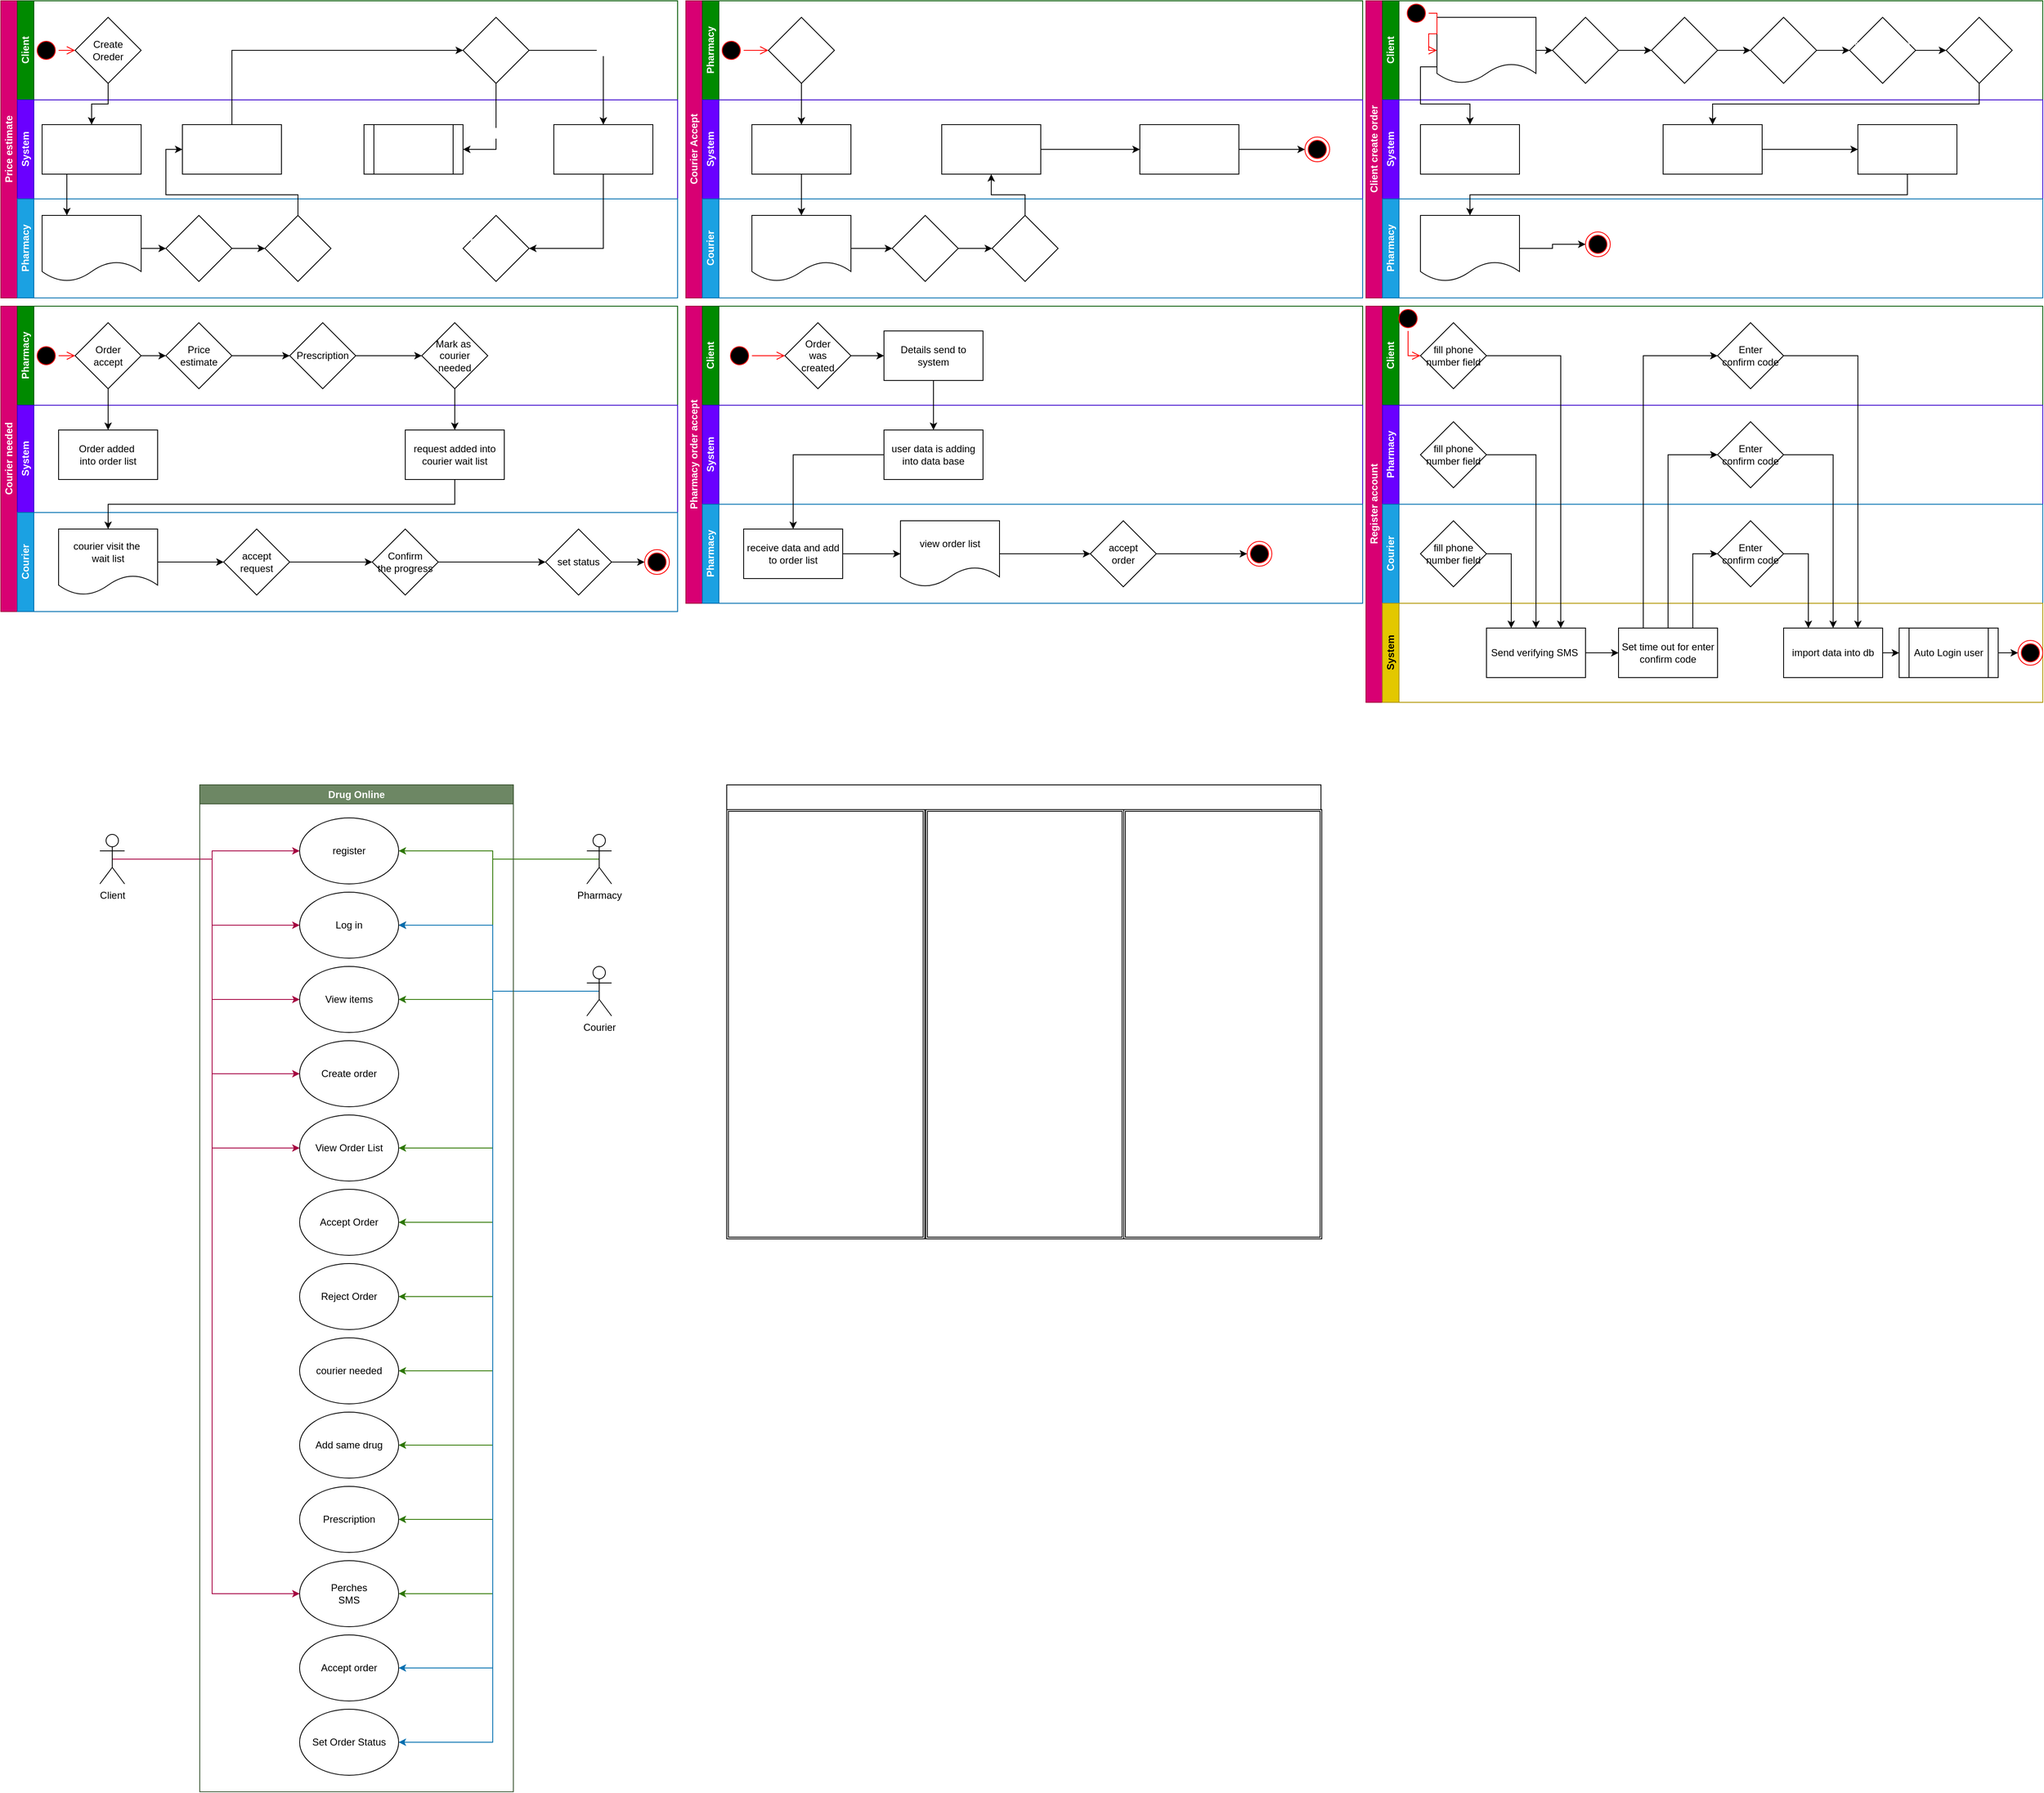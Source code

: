 <mxfile version="20.8.1" type="github" pages="4">
  <diagram id="C5RBs43oDa-KdzZeNtuy" name="swimlane">
    <mxGraphModel dx="2726" dy="1646" grid="1" gridSize="10" guides="1" tooltips="1" connect="1" arrows="1" fold="1" page="1" pageScale="1" pageWidth="827" pageHeight="1169" math="0" shadow="0">
      <root>
        <mxCell id="WIyWlLk6GJQsqaUBKTNV-0" />
        <mxCell id="WIyWlLk6GJQsqaUBKTNV-1" parent="WIyWlLk6GJQsqaUBKTNV-0" />
        <mxCell id="GuQL8tU4yzaaKCOji9VL-54" value="Price estimate" style="swimlane;html=1;childLayout=stackLayout;resizeParent=1;resizeParentMax=0;horizontal=0;startSize=20;horizontalStack=0;fillColor=#d80073;fontColor=#ffffff;strokeColor=#A50040;" parent="WIyWlLk6GJQsqaUBKTNV-1" vertex="1">
          <mxGeometry width="820" height="360" as="geometry" />
        </mxCell>
        <mxCell id="GuQL8tU4yzaaKCOji9VL-55" value="Client" style="swimlane;html=1;startSize=20;horizontal=0;fillColor=#008a00;fontColor=#ffffff;strokeColor=#005700;" parent="GuQL8tU4yzaaKCOji9VL-54" vertex="1">
          <mxGeometry x="20" width="800" height="120" as="geometry" />
        </mxCell>
        <mxCell id="GuQL8tU4yzaaKCOji9VL-56" value="Create&lt;br&gt;Oreder" style="rhombus;whiteSpace=wrap;html=1;" parent="GuQL8tU4yzaaKCOji9VL-55" vertex="1">
          <mxGeometry x="70" y="20" width="80" height="80" as="geometry" />
        </mxCell>
        <mxCell id="lYJ1XYQ2Ts7eLsLT0Uyb-35" value="pay" style="rhombus;whiteSpace=wrap;html=1;fontColor=#FFFFFF;" parent="GuQL8tU4yzaaKCOji9VL-55" vertex="1">
          <mxGeometry x="540" y="20" width="80" height="80" as="geometry" />
        </mxCell>
        <mxCell id="yLNP1a3wthmpHRacN0BF-43" value="" style="ellipse;html=1;shape=startState;fillColor=#000000;strokeColor=#ff0000;" vertex="1" parent="GuQL8tU4yzaaKCOji9VL-55">
          <mxGeometry x="20" y="45" width="30" height="30" as="geometry" />
        </mxCell>
        <mxCell id="yLNP1a3wthmpHRacN0BF-44" value="" style="edgeStyle=orthogonalEdgeStyle;html=1;verticalAlign=bottom;endArrow=open;endSize=8;strokeColor=#ff0000;rounded=0;entryX=0;entryY=0.5;entryDx=0;entryDy=0;" edge="1" source="yLNP1a3wthmpHRacN0BF-43" parent="GuQL8tU4yzaaKCOji9VL-55" target="GuQL8tU4yzaaKCOji9VL-56">
          <mxGeometry relative="1" as="geometry">
            <mxPoint x="45" y="100" as="targetPoint" />
          </mxGeometry>
        </mxCell>
        <mxCell id="GuQL8tU4yzaaKCOji9VL-60" value="System" style="swimlane;html=1;startSize=20;horizontal=0;fillColor=#6a00ff;fontColor=#ffffff;strokeColor=#3700CC;" parent="GuQL8tU4yzaaKCOji9VL-54" vertex="1">
          <mxGeometry x="20" y="120" width="800" height="120" as="geometry" />
        </mxCell>
        <mxCell id="lYJ1XYQ2Ts7eLsLT0Uyb-26" value="&lt;font color=&quot;#ffffff&quot;&gt;Sending order to&lt;br&gt;Pharmacy&lt;br&gt;&lt;/font&gt;" style="rounded=0;whiteSpace=wrap;html=1;fontColor=#000000;" parent="GuQL8tU4yzaaKCOji9VL-60" vertex="1">
          <mxGeometry x="30" y="30" width="120" height="60" as="geometry" />
        </mxCell>
        <mxCell id="lYJ1XYQ2Ts7eLsLT0Uyb-34" value="SMS Protocol" style="rounded=0;whiteSpace=wrap;html=1;fontColor=#FFFFFF;" parent="GuQL8tU4yzaaKCOji9VL-60" vertex="1">
          <mxGeometry x="200" y="30" width="120" height="60" as="geometry" />
        </mxCell>
        <mxCell id="lYJ1XYQ2Ts7eLsLT0Uyb-45" value="order status&lt;br&gt;update" style="rounded=0;whiteSpace=wrap;html=1;fontColor=#FFFFFF;" parent="GuQL8tU4yzaaKCOji9VL-60" vertex="1">
          <mxGeometry x="650" y="30" width="120" height="60" as="geometry" />
        </mxCell>
        <mxCell id="lYJ1XYQ2Ts7eLsLT0Uyb-52" value="Delete Order" style="shape=process;whiteSpace=wrap;html=1;backgroundOutline=1;fontColor=#FFFFFF;" parent="GuQL8tU4yzaaKCOji9VL-60" vertex="1">
          <mxGeometry x="420" y="30" width="120" height="60" as="geometry" />
        </mxCell>
        <mxCell id="GuQL8tU4yzaaKCOji9VL-69" value="Pharmacy" style="swimlane;html=1;startSize=20;horizontal=0;fillColor=#1ba1e2;fontColor=#ffffff;strokeColor=#006EAF;" parent="GuQL8tU4yzaaKCOji9VL-54" vertex="1">
          <mxGeometry x="20" y="240" width="800" height="120" as="geometry" />
        </mxCell>
        <mxCell id="lYJ1XYQ2Ts7eLsLT0Uyb-38" style="edgeStyle=orthogonalEdgeStyle;rounded=0;orthogonalLoop=1;jettySize=auto;html=1;exitX=1;exitY=0.5;exitDx=0;exitDy=0;entryX=0;entryY=0.5;entryDx=0;entryDy=0;fontColor=#FFFFFF;" parent="GuQL8tU4yzaaKCOji9VL-69" source="lYJ1XYQ2Ts7eLsLT0Uyb-27" target="lYJ1XYQ2Ts7eLsLT0Uyb-28" edge="1">
          <mxGeometry relative="1" as="geometry" />
        </mxCell>
        <mxCell id="lYJ1XYQ2Ts7eLsLT0Uyb-27" value="view orders" style="shape=document;whiteSpace=wrap;html=1;boundedLbl=1;fontColor=#FFFFFF;" parent="GuQL8tU4yzaaKCOji9VL-69" vertex="1">
          <mxGeometry x="30" y="20" width="120" height="80" as="geometry" />
        </mxCell>
        <mxCell id="lYJ1XYQ2Ts7eLsLT0Uyb-39" style="edgeStyle=orthogonalEdgeStyle;rounded=0;orthogonalLoop=1;jettySize=auto;html=1;exitX=1;exitY=0.5;exitDx=0;exitDy=0;entryX=0;entryY=0.5;entryDx=0;entryDy=0;fontColor=#FFFFFF;" parent="GuQL8tU4yzaaKCOji9VL-69" source="lYJ1XYQ2Ts7eLsLT0Uyb-28" target="lYJ1XYQ2Ts7eLsLT0Uyb-29" edge="1">
          <mxGeometry relative="1" as="geometry" />
        </mxCell>
        <mxCell id="lYJ1XYQ2Ts7eLsLT0Uyb-28" value="accept&lt;br&gt;order" style="rhombus;whiteSpace=wrap;html=1;fontColor=#FFFFFF;" parent="GuQL8tU4yzaaKCOji9VL-69" vertex="1">
          <mxGeometry x="180" y="20" width="80" height="80" as="geometry" />
        </mxCell>
        <mxCell id="lYJ1XYQ2Ts7eLsLT0Uyb-29" value="&lt;span style=&quot;&quot;&gt;Price&lt;br&gt;estimate&lt;br&gt;&lt;/span&gt;" style="rhombus;whiteSpace=wrap;html=1;fontColor=#FFFFFF;" parent="GuQL8tU4yzaaKCOji9VL-69" vertex="1">
          <mxGeometry x="300" y="20" width="80" height="80" as="geometry" />
        </mxCell>
        <mxCell id="lYJ1XYQ2Ts7eLsLT0Uyb-32" value="Prescription&lt;br&gt;send" style="rhombus;whiteSpace=wrap;html=1;fontColor=#FFFFFF;" parent="GuQL8tU4yzaaKCOji9VL-69" vertex="1">
          <mxGeometry x="540" y="20" width="80" height="80" as="geometry" />
        </mxCell>
        <mxCell id="lYJ1XYQ2Ts7eLsLT0Uyb-36" style="edgeStyle=orthogonalEdgeStyle;rounded=0;orthogonalLoop=1;jettySize=auto;html=1;exitX=0.5;exitY=1;exitDx=0;exitDy=0;entryX=0.5;entryY=0;entryDx=0;entryDy=0;fontColor=#FFFFFF;" parent="GuQL8tU4yzaaKCOji9VL-54" source="GuQL8tU4yzaaKCOji9VL-56" target="lYJ1XYQ2Ts7eLsLT0Uyb-26" edge="1">
          <mxGeometry relative="1" as="geometry" />
        </mxCell>
        <mxCell id="lYJ1XYQ2Ts7eLsLT0Uyb-37" style="edgeStyle=orthogonalEdgeStyle;rounded=0;orthogonalLoop=1;jettySize=auto;html=1;exitX=0.25;exitY=1;exitDx=0;exitDy=0;entryX=0.25;entryY=0;entryDx=0;entryDy=0;fontColor=#FFFFFF;" parent="GuQL8tU4yzaaKCOji9VL-54" source="lYJ1XYQ2Ts7eLsLT0Uyb-26" target="lYJ1XYQ2Ts7eLsLT0Uyb-27" edge="1">
          <mxGeometry relative="1" as="geometry" />
        </mxCell>
        <mxCell id="lYJ1XYQ2Ts7eLsLT0Uyb-42" style="edgeStyle=orthogonalEdgeStyle;rounded=0;orthogonalLoop=1;jettySize=auto;html=1;exitX=0.5;exitY=0;exitDx=0;exitDy=0;entryX=0;entryY=0.5;entryDx=0;entryDy=0;fontColor=#FFFFFF;" parent="GuQL8tU4yzaaKCOji9VL-54" source="lYJ1XYQ2Ts7eLsLT0Uyb-34" target="lYJ1XYQ2Ts7eLsLT0Uyb-35" edge="1">
          <mxGeometry relative="1" as="geometry" />
        </mxCell>
        <mxCell id="lYJ1XYQ2Ts7eLsLT0Uyb-49" style="edgeStyle=orthogonalEdgeStyle;rounded=0;orthogonalLoop=1;jettySize=auto;html=1;exitX=0.5;exitY=0;exitDx=0;exitDy=0;entryX=0;entryY=0.5;entryDx=0;entryDy=0;fontColor=#FFFFFF;" parent="GuQL8tU4yzaaKCOji9VL-54" source="lYJ1XYQ2Ts7eLsLT0Uyb-29" target="lYJ1XYQ2Ts7eLsLT0Uyb-34" edge="1">
          <mxGeometry relative="1" as="geometry" />
        </mxCell>
        <mxCell id="lYJ1XYQ2Ts7eLsLT0Uyb-50" style="edgeStyle=orthogonalEdgeStyle;rounded=0;orthogonalLoop=1;jettySize=auto;html=1;exitX=0.5;exitY=1;exitDx=0;exitDy=0;entryX=1;entryY=0.5;entryDx=0;entryDy=0;fontColor=#FFFFFF;" parent="GuQL8tU4yzaaKCOji9VL-54" source="lYJ1XYQ2Ts7eLsLT0Uyb-45" target="lYJ1XYQ2Ts7eLsLT0Uyb-32" edge="1">
          <mxGeometry relative="1" as="geometry" />
        </mxCell>
        <mxCell id="lYJ1XYQ2Ts7eLsLT0Uyb-53" value="No" style="edgeStyle=orthogonalEdgeStyle;rounded=0;orthogonalLoop=1;jettySize=auto;html=1;exitX=0.5;exitY=1;exitDx=0;exitDy=0;entryX=1;entryY=0.5;entryDx=0;entryDy=0;fontColor=#FFFFFF;" parent="GuQL8tU4yzaaKCOji9VL-54" source="lYJ1XYQ2Ts7eLsLT0Uyb-35" target="lYJ1XYQ2Ts7eLsLT0Uyb-52" edge="1">
          <mxGeometry relative="1" as="geometry" />
        </mxCell>
        <mxCell id="lYJ1XYQ2Ts7eLsLT0Uyb-54" value="Yes" style="edgeStyle=orthogonalEdgeStyle;rounded=0;orthogonalLoop=1;jettySize=auto;html=1;exitX=1;exitY=0.5;exitDx=0;exitDy=0;entryX=0.5;entryY=0;entryDx=0;entryDy=0;fontColor=#FFFFFF;" parent="GuQL8tU4yzaaKCOji9VL-54" source="lYJ1XYQ2Ts7eLsLT0Uyb-35" target="lYJ1XYQ2Ts7eLsLT0Uyb-45" edge="1">
          <mxGeometry relative="1" as="geometry" />
        </mxCell>
        <mxCell id="yLNP1a3wthmpHRacN0BF-21" style="edgeStyle=orthogonalEdgeStyle;rounded=0;orthogonalLoop=1;jettySize=auto;html=1;exitX=0.5;exitY=0.5;exitDx=0;exitDy=0;exitPerimeter=0;entryX=0;entryY=0.5;entryDx=0;entryDy=0;fillColor=#d80073;strokeColor=#A50040;" edge="1" parent="WIyWlLk6GJQsqaUBKTNV-1" source="GuQL8tU4yzaaKCOji9VL-97" target="yLNP1a3wthmpHRacN0BF-16">
          <mxGeometry relative="1" as="geometry" />
        </mxCell>
        <mxCell id="yLNP1a3wthmpHRacN0BF-27" style="edgeStyle=orthogonalEdgeStyle;rounded=0;orthogonalLoop=1;jettySize=auto;html=1;exitX=0.5;exitY=0.5;exitDx=0;exitDy=0;exitPerimeter=0;entryX=0;entryY=0.5;entryDx=0;entryDy=0;fillColor=#d80073;strokeColor=#A50040;" edge="1" parent="WIyWlLk6GJQsqaUBKTNV-1" source="GuQL8tU4yzaaKCOji9VL-97" target="yLNP1a3wthmpHRacN0BF-1">
          <mxGeometry relative="1" as="geometry" />
        </mxCell>
        <mxCell id="yLNP1a3wthmpHRacN0BF-38" style="edgeStyle=orthogonalEdgeStyle;rounded=0;orthogonalLoop=1;jettySize=auto;html=1;exitX=0.5;exitY=0.5;exitDx=0;exitDy=0;exitPerimeter=0;entryX=0;entryY=0.5;entryDx=0;entryDy=0;fillColor=#d80073;strokeColor=#A50040;" edge="1" parent="WIyWlLk6GJQsqaUBKTNV-1" source="GuQL8tU4yzaaKCOji9VL-97" target="yLNP1a3wthmpHRacN0BF-2">
          <mxGeometry relative="1" as="geometry" />
        </mxCell>
        <mxCell id="yLNP1a3wthmpHRacN0BF-39" style="edgeStyle=orthogonalEdgeStyle;rounded=0;orthogonalLoop=1;jettySize=auto;html=1;exitX=0.5;exitY=0.5;exitDx=0;exitDy=0;exitPerimeter=0;entryX=0;entryY=0.5;entryDx=0;entryDy=0;fillColor=#d80073;strokeColor=#A50040;" edge="1" parent="WIyWlLk6GJQsqaUBKTNV-1" source="GuQL8tU4yzaaKCOji9VL-97" target="yLNP1a3wthmpHRacN0BF-3">
          <mxGeometry relative="1" as="geometry" />
        </mxCell>
        <mxCell id="yLNP1a3wthmpHRacN0BF-40" style="edgeStyle=orthogonalEdgeStyle;rounded=0;orthogonalLoop=1;jettySize=auto;html=1;exitX=0.5;exitY=0.5;exitDx=0;exitDy=0;exitPerimeter=0;entryX=0;entryY=0.5;entryDx=0;entryDy=0;fillColor=#d80073;strokeColor=#A50040;" edge="1" parent="WIyWlLk6GJQsqaUBKTNV-1" source="GuQL8tU4yzaaKCOji9VL-97" target="yLNP1a3wthmpHRacN0BF-4">
          <mxGeometry relative="1" as="geometry" />
        </mxCell>
        <mxCell id="yLNP1a3wthmpHRacN0BF-41" style="edgeStyle=orthogonalEdgeStyle;rounded=0;orthogonalLoop=1;jettySize=auto;html=1;exitX=0.5;exitY=0.5;exitDx=0;exitDy=0;exitPerimeter=0;entryX=0;entryY=0.5;entryDx=0;entryDy=0;fillColor=#d80073;strokeColor=#A50040;" edge="1" parent="WIyWlLk6GJQsqaUBKTNV-1" source="GuQL8tU4yzaaKCOji9VL-97" target="yLNP1a3wthmpHRacN0BF-7">
          <mxGeometry relative="1" as="geometry" />
        </mxCell>
        <mxCell id="GuQL8tU4yzaaKCOji9VL-97" value="Client" style="shape=umlActor;verticalLabelPosition=bottom;verticalAlign=top;html=1;outlineConnect=0;" parent="WIyWlLk6GJQsqaUBKTNV-1" vertex="1">
          <mxGeometry x="120" y="1010" width="30" height="60" as="geometry" />
        </mxCell>
        <mxCell id="yLNP1a3wthmpHRacN0BF-20" style="edgeStyle=orthogonalEdgeStyle;rounded=0;orthogonalLoop=1;jettySize=auto;html=1;exitX=0.5;exitY=0.5;exitDx=0;exitDy=0;exitPerimeter=0;entryX=1;entryY=0.5;entryDx=0;entryDy=0;fillColor=#60a917;strokeColor=#2D7600;" edge="1" parent="WIyWlLk6GJQsqaUBKTNV-1" source="GuQL8tU4yzaaKCOji9VL-104" target="yLNP1a3wthmpHRacN0BF-16">
          <mxGeometry relative="1" as="geometry" />
        </mxCell>
        <mxCell id="yLNP1a3wthmpHRacN0BF-23" style="edgeStyle=orthogonalEdgeStyle;rounded=0;orthogonalLoop=1;jettySize=auto;html=1;exitX=0.5;exitY=0.5;exitDx=0;exitDy=0;exitPerimeter=0;entryX=1;entryY=0.5;entryDx=0;entryDy=0;" edge="1" parent="WIyWlLk6GJQsqaUBKTNV-1" source="GuQL8tU4yzaaKCOji9VL-104" target="yLNP1a3wthmpHRacN0BF-1">
          <mxGeometry relative="1" as="geometry" />
        </mxCell>
        <mxCell id="yLNP1a3wthmpHRacN0BF-28" style="edgeStyle=orthogonalEdgeStyle;rounded=0;orthogonalLoop=1;jettySize=auto;html=1;exitX=0.5;exitY=0.5;exitDx=0;exitDy=0;exitPerimeter=0;entryX=1;entryY=0.5;entryDx=0;entryDy=0;fillColor=#60a917;strokeColor=#2D7600;" edge="1" parent="WIyWlLk6GJQsqaUBKTNV-1" source="GuQL8tU4yzaaKCOji9VL-104" target="yLNP1a3wthmpHRacN0BF-2">
          <mxGeometry relative="1" as="geometry" />
        </mxCell>
        <mxCell id="yLNP1a3wthmpHRacN0BF-29" style="edgeStyle=orthogonalEdgeStyle;rounded=0;orthogonalLoop=1;jettySize=auto;html=1;exitX=0.5;exitY=0.5;exitDx=0;exitDy=0;exitPerimeter=0;entryX=1;entryY=0.5;entryDx=0;entryDy=0;fillColor=#60a917;strokeColor=#2D7600;" edge="1" parent="WIyWlLk6GJQsqaUBKTNV-1" source="GuQL8tU4yzaaKCOji9VL-104" target="yLNP1a3wthmpHRacN0BF-4">
          <mxGeometry relative="1" as="geometry" />
        </mxCell>
        <mxCell id="yLNP1a3wthmpHRacN0BF-30" style="edgeStyle=orthogonalEdgeStyle;rounded=0;orthogonalLoop=1;jettySize=auto;html=1;exitX=0.5;exitY=0.5;exitDx=0;exitDy=0;exitPerimeter=0;entryX=1;entryY=0.5;entryDx=0;entryDy=0;fillColor=#60a917;strokeColor=#2D7600;" edge="1" parent="WIyWlLk6GJQsqaUBKTNV-1" source="GuQL8tU4yzaaKCOji9VL-104" target="yLNP1a3wthmpHRacN0BF-5">
          <mxGeometry relative="1" as="geometry" />
        </mxCell>
        <mxCell id="yLNP1a3wthmpHRacN0BF-31" style="edgeStyle=orthogonalEdgeStyle;rounded=0;orthogonalLoop=1;jettySize=auto;html=1;exitX=0.5;exitY=0.5;exitDx=0;exitDy=0;exitPerimeter=0;entryX=1;entryY=0.5;entryDx=0;entryDy=0;fillColor=#60a917;strokeColor=#2D7600;" edge="1" parent="WIyWlLk6GJQsqaUBKTNV-1" source="GuQL8tU4yzaaKCOji9VL-104" target="yLNP1a3wthmpHRacN0BF-14">
          <mxGeometry relative="1" as="geometry" />
        </mxCell>
        <mxCell id="yLNP1a3wthmpHRacN0BF-32" style="edgeStyle=orthogonalEdgeStyle;rounded=0;orthogonalLoop=1;jettySize=auto;html=1;exitX=0.5;exitY=0.5;exitDx=0;exitDy=0;exitPerimeter=0;entryX=1;entryY=0.5;entryDx=0;entryDy=0;fillColor=#60a917;strokeColor=#2D7600;" edge="1" parent="WIyWlLk6GJQsqaUBKTNV-1" source="GuQL8tU4yzaaKCOji9VL-104" target="yLNP1a3wthmpHRacN0BF-17">
          <mxGeometry relative="1" as="geometry" />
        </mxCell>
        <mxCell id="yLNP1a3wthmpHRacN0BF-33" style="edgeStyle=orthogonalEdgeStyle;rounded=0;orthogonalLoop=1;jettySize=auto;html=1;exitX=0.5;exitY=0.5;exitDx=0;exitDy=0;exitPerimeter=0;entryX=1;entryY=0.5;entryDx=0;entryDy=0;fillColor=#60a917;strokeColor=#2D7600;" edge="1" parent="WIyWlLk6GJQsqaUBKTNV-1" source="GuQL8tU4yzaaKCOji9VL-104" target="yLNP1a3wthmpHRacN0BF-15">
          <mxGeometry relative="1" as="geometry" />
        </mxCell>
        <mxCell id="yLNP1a3wthmpHRacN0BF-34" style="edgeStyle=orthogonalEdgeStyle;rounded=0;orthogonalLoop=1;jettySize=auto;html=1;exitX=0.5;exitY=0.5;exitDx=0;exitDy=0;exitPerimeter=0;entryX=1;entryY=0.5;entryDx=0;entryDy=0;fillColor=#60a917;strokeColor=#2D7600;" edge="1" parent="WIyWlLk6GJQsqaUBKTNV-1" source="GuQL8tU4yzaaKCOji9VL-104" target="yLNP1a3wthmpHRacN0BF-6">
          <mxGeometry relative="1" as="geometry" />
        </mxCell>
        <mxCell id="yLNP1a3wthmpHRacN0BF-35" style="edgeStyle=orthogonalEdgeStyle;rounded=0;orthogonalLoop=1;jettySize=auto;html=1;exitX=0.5;exitY=0.5;exitDx=0;exitDy=0;exitPerimeter=0;entryX=1;entryY=0.5;entryDx=0;entryDy=0;fillColor=#60a917;strokeColor=#2D7600;" edge="1" parent="WIyWlLk6GJQsqaUBKTNV-1" source="GuQL8tU4yzaaKCOji9VL-104" target="yLNP1a3wthmpHRacN0BF-7">
          <mxGeometry relative="1" as="geometry" />
        </mxCell>
        <mxCell id="GuQL8tU4yzaaKCOji9VL-104" value="Pharmacy" style="shape=umlActor;verticalLabelPosition=bottom;verticalAlign=top;html=1;outlineConnect=0;" parent="WIyWlLk6GJQsqaUBKTNV-1" vertex="1">
          <mxGeometry x="710" y="1010" width="30" height="60" as="geometry" />
        </mxCell>
        <mxCell id="yLNP1a3wthmpHRacN0BF-26" style="edgeStyle=orthogonalEdgeStyle;rounded=0;orthogonalLoop=1;jettySize=auto;html=1;exitX=0.5;exitY=0.5;exitDx=0;exitDy=0;exitPerimeter=0;entryX=1;entryY=0.5;entryDx=0;entryDy=0;fillColor=#1ba1e2;strokeColor=#006EAF;" edge="1" parent="WIyWlLk6GJQsqaUBKTNV-1" source="GuQL8tU4yzaaKCOji9VL-107" target="yLNP1a3wthmpHRacN0BF-1">
          <mxGeometry relative="1" as="geometry" />
        </mxCell>
        <mxCell id="yLNP1a3wthmpHRacN0BF-36" style="edgeStyle=orthogonalEdgeStyle;rounded=0;orthogonalLoop=1;jettySize=auto;html=1;exitX=0.5;exitY=0.5;exitDx=0;exitDy=0;exitPerimeter=0;entryX=1;entryY=0.5;entryDx=0;entryDy=0;fillColor=#1ba1e2;strokeColor=#006EAF;" edge="1" parent="WIyWlLk6GJQsqaUBKTNV-1" source="GuQL8tU4yzaaKCOji9VL-107" target="yLNP1a3wthmpHRacN0BF-8">
          <mxGeometry relative="1" as="geometry" />
        </mxCell>
        <mxCell id="yLNP1a3wthmpHRacN0BF-37" style="edgeStyle=orthogonalEdgeStyle;rounded=0;orthogonalLoop=1;jettySize=auto;html=1;exitX=0.5;exitY=0.5;exitDx=0;exitDy=0;exitPerimeter=0;entryX=1;entryY=0.5;entryDx=0;entryDy=0;fillColor=#1ba1e2;strokeColor=#006EAF;" edge="1" parent="WIyWlLk6GJQsqaUBKTNV-1" source="GuQL8tU4yzaaKCOji9VL-107" target="yLNP1a3wthmpHRacN0BF-9">
          <mxGeometry relative="1" as="geometry" />
        </mxCell>
        <mxCell id="GuQL8tU4yzaaKCOji9VL-107" value="Courier" style="shape=umlActor;verticalLabelPosition=bottom;verticalAlign=top;html=1;outlineConnect=0;" parent="WIyWlLk6GJQsqaUBKTNV-1" vertex="1">
          <mxGeometry x="710" y="1170" width="30" height="60" as="geometry" />
        </mxCell>
        <mxCell id="lYJ1XYQ2Ts7eLsLT0Uyb-0" value="Courier Accept" style="swimlane;html=1;childLayout=stackLayout;resizeParent=1;resizeParentMax=0;horizontal=0;startSize=20;horizontalStack=0;fillColor=#d80073;fontColor=#ffffff;strokeColor=#A50040;" parent="WIyWlLk6GJQsqaUBKTNV-1" vertex="1">
          <mxGeometry x="830" width="820" height="360" as="geometry" />
        </mxCell>
        <mxCell id="lYJ1XYQ2Ts7eLsLT0Uyb-1" value="Pharmacy" style="swimlane;html=1;startSize=20;horizontal=0;fillColor=#008a00;fontColor=#ffffff;strokeColor=#005700;" parent="lYJ1XYQ2Ts7eLsLT0Uyb-0" vertex="1">
          <mxGeometry x="20" width="800" height="120" as="geometry" />
        </mxCell>
        <mxCell id="lYJ1XYQ2Ts7eLsLT0Uyb-67" value="Courier&lt;br&gt;request" style="rhombus;whiteSpace=wrap;html=1;fontColor=#FFFFFF;" parent="lYJ1XYQ2Ts7eLsLT0Uyb-1" vertex="1">
          <mxGeometry x="80" y="20" width="80" height="80" as="geometry" />
        </mxCell>
        <mxCell id="yLNP1a3wthmpHRacN0BF-47" value="" style="ellipse;html=1;shape=startState;fillColor=#000000;strokeColor=#ff0000;" vertex="1" parent="lYJ1XYQ2Ts7eLsLT0Uyb-1">
          <mxGeometry x="20" y="45" width="30" height="30" as="geometry" />
        </mxCell>
        <mxCell id="yLNP1a3wthmpHRacN0BF-48" value="" style="edgeStyle=orthogonalEdgeStyle;html=1;verticalAlign=bottom;endArrow=open;endSize=8;strokeColor=#ff0000;rounded=0;entryX=0;entryY=0.5;entryDx=0;entryDy=0;" edge="1" source="yLNP1a3wthmpHRacN0BF-47" parent="lYJ1XYQ2Ts7eLsLT0Uyb-1" target="lYJ1XYQ2Ts7eLsLT0Uyb-67">
          <mxGeometry relative="1" as="geometry">
            <mxPoint x="35" y="135" as="targetPoint" />
          </mxGeometry>
        </mxCell>
        <mxCell id="lYJ1XYQ2Ts7eLsLT0Uyb-6" value="System" style="swimlane;html=1;startSize=20;horizontal=0;fillColor=#6a00ff;fontColor=#ffffff;strokeColor=#3700CC;" parent="lYJ1XYQ2Ts7eLsLT0Uyb-0" vertex="1">
          <mxGeometry x="20" y="120" width="800" height="120" as="geometry" />
        </mxCell>
        <mxCell id="lYJ1XYQ2Ts7eLsLT0Uyb-56" value="Send order&lt;br&gt;to courier" style="rounded=0;whiteSpace=wrap;html=1;fontColor=#FFFFFF;" parent="lYJ1XYQ2Ts7eLsLT0Uyb-6" vertex="1">
          <mxGeometry x="60" y="30" width="120" height="60" as="geometry" />
        </mxCell>
        <mxCell id="yLNP1a3wthmpHRacN0BF-52" style="edgeStyle=orthogonalEdgeStyle;rounded=0;orthogonalLoop=1;jettySize=auto;html=1;exitX=1;exitY=0.5;exitDx=0;exitDy=0;" edge="1" parent="lYJ1XYQ2Ts7eLsLT0Uyb-6" source="lYJ1XYQ2Ts7eLsLT0Uyb-69" target="yLNP1a3wthmpHRacN0BF-51">
          <mxGeometry relative="1" as="geometry" />
        </mxCell>
        <mxCell id="lYJ1XYQ2Ts7eLsLT0Uyb-69" value="set client&lt;br&gt;order status" style="rounded=0;whiteSpace=wrap;html=1;fontColor=#FFFFFF;" parent="lYJ1XYQ2Ts7eLsLT0Uyb-6" vertex="1">
          <mxGeometry x="530" y="30" width="120" height="60" as="geometry" />
        </mxCell>
        <mxCell id="lYJ1XYQ2Ts7eLsLT0Uyb-72" style="edgeStyle=orthogonalEdgeStyle;rounded=0;orthogonalLoop=1;jettySize=auto;html=1;exitX=1;exitY=0.5;exitDx=0;exitDy=0;entryX=0;entryY=0.5;entryDx=0;entryDy=0;fontColor=#FFFFFF;" parent="lYJ1XYQ2Ts7eLsLT0Uyb-6" source="lYJ1XYQ2Ts7eLsLT0Uyb-70" target="lYJ1XYQ2Ts7eLsLT0Uyb-69" edge="1">
          <mxGeometry relative="1" as="geometry" />
        </mxCell>
        <mxCell id="lYJ1XYQ2Ts7eLsLT0Uyb-70" value="Set courier status" style="rounded=0;whiteSpace=wrap;html=1;fontColor=#FFFFFF;" parent="lYJ1XYQ2Ts7eLsLT0Uyb-6" vertex="1">
          <mxGeometry x="290" y="30" width="120" height="60" as="geometry" />
        </mxCell>
        <mxCell id="yLNP1a3wthmpHRacN0BF-51" value="" style="ellipse;html=1;shape=endState;fillColor=#000000;strokeColor=#ff0000;" vertex="1" parent="lYJ1XYQ2Ts7eLsLT0Uyb-6">
          <mxGeometry x="730" y="45" width="30" height="30" as="geometry" />
        </mxCell>
        <mxCell id="lYJ1XYQ2Ts7eLsLT0Uyb-15" value="Courier" style="swimlane;html=1;startSize=20;horizontal=0;fillColor=#1ba1e2;fontColor=#ffffff;strokeColor=#006EAF;" parent="lYJ1XYQ2Ts7eLsLT0Uyb-0" vertex="1">
          <mxGeometry x="20" y="240" width="800" height="120" as="geometry" />
        </mxCell>
        <mxCell id="lYJ1XYQ2Ts7eLsLT0Uyb-60" style="edgeStyle=orthogonalEdgeStyle;rounded=0;orthogonalLoop=1;jettySize=auto;html=1;exitX=1;exitY=0.5;exitDx=0;exitDy=0;entryX=0;entryY=0.5;entryDx=0;entryDy=0;fontColor=#FFFFFF;" parent="lYJ1XYQ2Ts7eLsLT0Uyb-15" source="lYJ1XYQ2Ts7eLsLT0Uyb-57" target="lYJ1XYQ2Ts7eLsLT0Uyb-58" edge="1">
          <mxGeometry relative="1" as="geometry" />
        </mxCell>
        <mxCell id="lYJ1XYQ2Ts7eLsLT0Uyb-57" value="View orders" style="shape=document;whiteSpace=wrap;html=1;boundedLbl=1;fontColor=#FFFFFF;" parent="lYJ1XYQ2Ts7eLsLT0Uyb-15" vertex="1">
          <mxGeometry x="60" y="20" width="120" height="80" as="geometry" />
        </mxCell>
        <mxCell id="lYJ1XYQ2Ts7eLsLT0Uyb-62" style="edgeStyle=orthogonalEdgeStyle;rounded=0;orthogonalLoop=1;jettySize=auto;html=1;exitX=1;exitY=0.5;exitDx=0;exitDy=0;entryX=0;entryY=0.5;entryDx=0;entryDy=0;fontColor=#FFFFFF;" parent="lYJ1XYQ2Ts7eLsLT0Uyb-15" source="lYJ1XYQ2Ts7eLsLT0Uyb-58" target="lYJ1XYQ2Ts7eLsLT0Uyb-59" edge="1">
          <mxGeometry relative="1" as="geometry" />
        </mxCell>
        <mxCell id="lYJ1XYQ2Ts7eLsLT0Uyb-58" value="Accept&lt;br&gt;order" style="rhombus;whiteSpace=wrap;html=1;fontColor=#FFFFFF;" parent="lYJ1XYQ2Ts7eLsLT0Uyb-15" vertex="1">
          <mxGeometry x="230" y="20" width="80" height="80" as="geometry" />
        </mxCell>
        <mxCell id="lYJ1XYQ2Ts7eLsLT0Uyb-59" value="Set Status" style="rhombus;whiteSpace=wrap;html=1;fontColor=#FFFFFF;" parent="lYJ1XYQ2Ts7eLsLT0Uyb-15" vertex="1">
          <mxGeometry x="351" y="20" width="80" height="80" as="geometry" />
        </mxCell>
        <mxCell id="lYJ1XYQ2Ts7eLsLT0Uyb-66" style="edgeStyle=orthogonalEdgeStyle;rounded=0;orthogonalLoop=1;jettySize=auto;html=1;exitX=0.5;exitY=1;exitDx=0;exitDy=0;entryX=0.5;entryY=0;entryDx=0;entryDy=0;fontColor=#FFFFFF;" parent="lYJ1XYQ2Ts7eLsLT0Uyb-0" source="lYJ1XYQ2Ts7eLsLT0Uyb-56" target="lYJ1XYQ2Ts7eLsLT0Uyb-57" edge="1">
          <mxGeometry relative="1" as="geometry" />
        </mxCell>
        <mxCell id="lYJ1XYQ2Ts7eLsLT0Uyb-68" style="edgeStyle=orthogonalEdgeStyle;rounded=0;orthogonalLoop=1;jettySize=auto;html=1;exitX=0.5;exitY=1;exitDx=0;exitDy=0;entryX=0.5;entryY=0;entryDx=0;entryDy=0;fontColor=#FFFFFF;" parent="lYJ1XYQ2Ts7eLsLT0Uyb-0" source="lYJ1XYQ2Ts7eLsLT0Uyb-67" target="lYJ1XYQ2Ts7eLsLT0Uyb-56" edge="1">
          <mxGeometry relative="1" as="geometry" />
        </mxCell>
        <mxCell id="lYJ1XYQ2Ts7eLsLT0Uyb-71" style="edgeStyle=orthogonalEdgeStyle;rounded=0;orthogonalLoop=1;jettySize=auto;html=1;exitX=0.5;exitY=0;exitDx=0;exitDy=0;entryX=0.5;entryY=1;entryDx=0;entryDy=0;fontColor=#FFFFFF;" parent="lYJ1XYQ2Ts7eLsLT0Uyb-0" source="lYJ1XYQ2Ts7eLsLT0Uyb-59" target="lYJ1XYQ2Ts7eLsLT0Uyb-70" edge="1">
          <mxGeometry relative="1" as="geometry" />
        </mxCell>
        <mxCell id="lYJ1XYQ2Ts7eLsLT0Uyb-73" value="Client create order" style="swimlane;html=1;childLayout=stackLayout;resizeParent=1;resizeParentMax=0;horizontal=0;startSize=20;horizontalStack=0;fillColor=#d80073;fontColor=#ffffff;strokeColor=#A50040;" parent="WIyWlLk6GJQsqaUBKTNV-1" vertex="1">
          <mxGeometry x="1654" width="820" height="360" as="geometry" />
        </mxCell>
        <mxCell id="lYJ1XYQ2Ts7eLsLT0Uyb-74" value="Client" style="swimlane;html=1;startSize=20;horizontal=0;fillColor=#008a00;fontColor=#ffffff;strokeColor=#005700;" parent="lYJ1XYQ2Ts7eLsLT0Uyb-73" vertex="1">
          <mxGeometry x="20" width="800" height="120" as="geometry" />
        </mxCell>
        <mxCell id="lYJ1XYQ2Ts7eLsLT0Uyb-94" style="edgeStyle=orthogonalEdgeStyle;rounded=0;orthogonalLoop=1;jettySize=auto;html=1;exitX=1;exitY=0.5;exitDx=0;exitDy=0;entryX=0;entryY=0.5;entryDx=0;entryDy=0;fontColor=#FFFFFF;" parent="lYJ1XYQ2Ts7eLsLT0Uyb-74" source="lYJ1XYQ2Ts7eLsLT0Uyb-90" target="lYJ1XYQ2Ts7eLsLT0Uyb-91" edge="1">
          <mxGeometry relative="1" as="geometry" />
        </mxCell>
        <mxCell id="lYJ1XYQ2Ts7eLsLT0Uyb-90" value="Login" style="shape=document;whiteSpace=wrap;html=1;boundedLbl=1;fontColor=#FFFFFF;" parent="lYJ1XYQ2Ts7eLsLT0Uyb-74" vertex="1">
          <mxGeometry x="66" y="20" width="120" height="80" as="geometry" />
        </mxCell>
        <mxCell id="lYJ1XYQ2Ts7eLsLT0Uyb-95" style="edgeStyle=orthogonalEdgeStyle;rounded=0;orthogonalLoop=1;jettySize=auto;html=1;exitX=1;exitY=0.5;exitDx=0;exitDy=0;entryX=0;entryY=0.5;entryDx=0;entryDy=0;fontColor=#FFFFFF;" parent="lYJ1XYQ2Ts7eLsLT0Uyb-74" source="lYJ1XYQ2Ts7eLsLT0Uyb-91" target="lYJ1XYQ2Ts7eLsLT0Uyb-92" edge="1">
          <mxGeometry relative="1" as="geometry" />
        </mxCell>
        <mxCell id="lYJ1XYQ2Ts7eLsLT0Uyb-91" value="Create&lt;br&gt;new&amp;nbsp;&lt;br&gt;Order" style="rhombus;whiteSpace=wrap;html=1;fontColor=#FFFFFF;" parent="lYJ1XYQ2Ts7eLsLT0Uyb-74" vertex="1">
          <mxGeometry x="206" y="20" width="80" height="80" as="geometry" />
        </mxCell>
        <mxCell id="lYJ1XYQ2Ts7eLsLT0Uyb-102" style="edgeStyle=orthogonalEdgeStyle;rounded=0;orthogonalLoop=1;jettySize=auto;html=1;exitX=1;exitY=0.5;exitDx=0;exitDy=0;entryX=0;entryY=0.5;entryDx=0;entryDy=0;fontColor=#FFFFFF;" parent="lYJ1XYQ2Ts7eLsLT0Uyb-74" source="lYJ1XYQ2Ts7eLsLT0Uyb-92" target="lYJ1XYQ2Ts7eLsLT0Uyb-101" edge="1">
          <mxGeometry relative="1" as="geometry" />
        </mxCell>
        <mxCell id="lYJ1XYQ2Ts7eLsLT0Uyb-92" value="fill up&lt;br&gt;the fields" style="rhombus;whiteSpace=wrap;html=1;fontColor=#FFFFFF;" parent="lYJ1XYQ2Ts7eLsLT0Uyb-74" vertex="1">
          <mxGeometry x="326" y="20" width="80" height="80" as="geometry" />
        </mxCell>
        <mxCell id="lYJ1XYQ2Ts7eLsLT0Uyb-100" style="edgeStyle=orthogonalEdgeStyle;rounded=0;orthogonalLoop=1;jettySize=auto;html=1;exitX=1;exitY=0.5;exitDx=0;exitDy=0;entryX=0;entryY=0.5;entryDx=0;entryDy=0;fontColor=#FFFFFF;" parent="lYJ1XYQ2Ts7eLsLT0Uyb-74" source="lYJ1XYQ2Ts7eLsLT0Uyb-93" target="lYJ1XYQ2Ts7eLsLT0Uyb-99" edge="1">
          <mxGeometry relative="1" as="geometry" />
        </mxCell>
        <mxCell id="lYJ1XYQ2Ts7eLsLT0Uyb-93" value="select/import&lt;br&gt;contact" style="rhombus;whiteSpace=wrap;html=1;fontColor=#FFFFFF;" parent="lYJ1XYQ2Ts7eLsLT0Uyb-74" vertex="1">
          <mxGeometry x="566" y="20" width="80" height="80" as="geometry" />
        </mxCell>
        <mxCell id="lYJ1XYQ2Ts7eLsLT0Uyb-99" value="Submit&lt;br&gt;inputs" style="rhombus;whiteSpace=wrap;html=1;fontColor=#FFFFFF;" parent="lYJ1XYQ2Ts7eLsLT0Uyb-74" vertex="1">
          <mxGeometry x="683" y="20" width="80" height="80" as="geometry" />
        </mxCell>
        <mxCell id="lYJ1XYQ2Ts7eLsLT0Uyb-103" style="edgeStyle=orthogonalEdgeStyle;rounded=0;orthogonalLoop=1;jettySize=auto;html=1;exitX=1;exitY=0.5;exitDx=0;exitDy=0;entryX=0;entryY=0.5;entryDx=0;entryDy=0;fontColor=#FFFFFF;" parent="lYJ1XYQ2Ts7eLsLT0Uyb-74" source="lYJ1XYQ2Ts7eLsLT0Uyb-101" target="lYJ1XYQ2Ts7eLsLT0Uyb-93" edge="1">
          <mxGeometry relative="1" as="geometry" />
        </mxCell>
        <mxCell id="lYJ1XYQ2Ts7eLsLT0Uyb-101" value="Submit&lt;br&gt;inputs" style="rhombus;whiteSpace=wrap;html=1;fontColor=#FFFFFF;" parent="lYJ1XYQ2Ts7eLsLT0Uyb-74" vertex="1">
          <mxGeometry x="446" y="20" width="80" height="80" as="geometry" />
        </mxCell>
        <mxCell id="yLNP1a3wthmpHRacN0BF-62" value="" style="ellipse;html=1;shape=startState;fillColor=#000000;strokeColor=#ff0000;" vertex="1" parent="lYJ1XYQ2Ts7eLsLT0Uyb-74">
          <mxGeometry x="26" width="30" height="30" as="geometry" />
        </mxCell>
        <mxCell id="yLNP1a3wthmpHRacN0BF-63" value="" style="edgeStyle=orthogonalEdgeStyle;html=1;verticalAlign=bottom;endArrow=open;endSize=8;strokeColor=#ff0000;rounded=0;entryX=0;entryY=0.5;entryDx=0;entryDy=0;" edge="1" source="yLNP1a3wthmpHRacN0BF-62" parent="lYJ1XYQ2Ts7eLsLT0Uyb-74" target="lYJ1XYQ2Ts7eLsLT0Uyb-90">
          <mxGeometry relative="1" as="geometry">
            <mxPoint x="41" y="90" as="targetPoint" />
          </mxGeometry>
        </mxCell>
        <mxCell id="lYJ1XYQ2Ts7eLsLT0Uyb-76" value="System" style="swimlane;html=1;startSize=20;horizontal=0;fillColor=#6a00ff;fontColor=#ffffff;strokeColor=#3700CC;" parent="lYJ1XYQ2Ts7eLsLT0Uyb-73" vertex="1">
          <mxGeometry x="20" y="120" width="800" height="120" as="geometry" />
        </mxCell>
        <mxCell id="lYJ1XYQ2Ts7eLsLT0Uyb-97" value="Client Logined" style="rounded=0;whiteSpace=wrap;html=1;fontColor=#FFFFFF;" parent="lYJ1XYQ2Ts7eLsLT0Uyb-76" vertex="1">
          <mxGeometry x="46" y="30" width="120" height="60" as="geometry" />
        </mxCell>
        <mxCell id="lYJ1XYQ2Ts7eLsLT0Uyb-107" style="edgeStyle=orthogonalEdgeStyle;rounded=0;orthogonalLoop=1;jettySize=auto;html=1;exitX=1;exitY=0.5;exitDx=0;exitDy=0;entryX=0;entryY=0.5;entryDx=0;entryDy=0;fontColor=#FFFFFF;" parent="lYJ1XYQ2Ts7eLsLT0Uyb-76" source="lYJ1XYQ2Ts7eLsLT0Uyb-104" target="lYJ1XYQ2Ts7eLsLT0Uyb-105" edge="1">
          <mxGeometry relative="1" as="geometry" />
        </mxCell>
        <mxCell id="lYJ1XYQ2Ts7eLsLT0Uyb-104" value="Take Orders" style="rounded=0;whiteSpace=wrap;html=1;fontColor=#FFFFFF;" parent="lYJ1XYQ2Ts7eLsLT0Uyb-76" vertex="1">
          <mxGeometry x="340" y="30" width="120" height="60" as="geometry" />
        </mxCell>
        <mxCell id="lYJ1XYQ2Ts7eLsLT0Uyb-105" value="Send orders&amp;nbsp;&lt;br&gt;to pharmacy" style="rounded=0;whiteSpace=wrap;html=1;fontColor=#FFFFFF;" parent="lYJ1XYQ2Ts7eLsLT0Uyb-76" vertex="1">
          <mxGeometry x="576" y="30" width="120" height="60" as="geometry" />
        </mxCell>
        <mxCell id="lYJ1XYQ2Ts7eLsLT0Uyb-81" value="Pharmacy" style="swimlane;html=1;startSize=20;horizontal=0;fillColor=#1ba1e2;fontColor=#ffffff;strokeColor=#006EAF;" parent="lYJ1XYQ2Ts7eLsLT0Uyb-73" vertex="1">
          <mxGeometry x="20" y="240" width="800" height="120" as="geometry">
            <mxRectangle x="20" y="240" width="800" height="30" as="alternateBounds" />
          </mxGeometry>
        </mxCell>
        <mxCell id="yLNP1a3wthmpHRacN0BF-65" style="edgeStyle=orthogonalEdgeStyle;rounded=0;orthogonalLoop=1;jettySize=auto;html=1;exitX=1;exitY=0.5;exitDx=0;exitDy=0;entryX=0;entryY=0.5;entryDx=0;entryDy=0;" edge="1" parent="lYJ1XYQ2Ts7eLsLT0Uyb-81" source="lYJ1XYQ2Ts7eLsLT0Uyb-108" target="yLNP1a3wthmpHRacN0BF-64">
          <mxGeometry relative="1" as="geometry" />
        </mxCell>
        <mxCell id="lYJ1XYQ2Ts7eLsLT0Uyb-108" value="View orders" style="shape=document;whiteSpace=wrap;html=1;boundedLbl=1;fontColor=#FFFFFF;" parent="lYJ1XYQ2Ts7eLsLT0Uyb-81" vertex="1">
          <mxGeometry x="46" y="20" width="120" height="80" as="geometry" />
        </mxCell>
        <mxCell id="yLNP1a3wthmpHRacN0BF-64" value="" style="ellipse;html=1;shape=endState;fillColor=#000000;strokeColor=#ff0000;" vertex="1" parent="lYJ1XYQ2Ts7eLsLT0Uyb-81">
          <mxGeometry x="246" y="40" width="30" height="30" as="geometry" />
        </mxCell>
        <mxCell id="lYJ1XYQ2Ts7eLsLT0Uyb-98" style="edgeStyle=orthogonalEdgeStyle;rounded=0;orthogonalLoop=1;jettySize=auto;html=1;exitX=0;exitY=0.75;exitDx=0;exitDy=0;entryX=0.5;entryY=0;entryDx=0;entryDy=0;fontColor=#FFFFFF;" parent="lYJ1XYQ2Ts7eLsLT0Uyb-73" source="lYJ1XYQ2Ts7eLsLT0Uyb-90" target="lYJ1XYQ2Ts7eLsLT0Uyb-97" edge="1">
          <mxGeometry relative="1" as="geometry" />
        </mxCell>
        <mxCell id="lYJ1XYQ2Ts7eLsLT0Uyb-106" style="edgeStyle=orthogonalEdgeStyle;rounded=0;orthogonalLoop=1;jettySize=auto;html=1;exitX=0.5;exitY=1;exitDx=0;exitDy=0;entryX=0.5;entryY=0;entryDx=0;entryDy=0;fontColor=#FFFFFF;" parent="lYJ1XYQ2Ts7eLsLT0Uyb-73" source="lYJ1XYQ2Ts7eLsLT0Uyb-99" target="lYJ1XYQ2Ts7eLsLT0Uyb-104" edge="1">
          <mxGeometry relative="1" as="geometry" />
        </mxCell>
        <mxCell id="lYJ1XYQ2Ts7eLsLT0Uyb-109" style="edgeStyle=orthogonalEdgeStyle;rounded=0;orthogonalLoop=1;jettySize=auto;html=1;exitX=0.5;exitY=1;exitDx=0;exitDy=0;entryX=0.5;entryY=0;entryDx=0;entryDy=0;fontColor=#FFFFFF;" parent="lYJ1XYQ2Ts7eLsLT0Uyb-73" source="lYJ1XYQ2Ts7eLsLT0Uyb-105" target="lYJ1XYQ2Ts7eLsLT0Uyb-108" edge="1">
          <mxGeometry relative="1" as="geometry" />
        </mxCell>
        <mxCell id="lYJ1XYQ2Ts7eLsLT0Uyb-110" value="" style="shape=ext;double=1;rounded=0;whiteSpace=wrap;html=1;fontColor=#FFFFFF;" parent="WIyWlLk6GJQsqaUBKTNV-1" vertex="1">
          <mxGeometry x="879.5" y="980" width="240" height="520" as="geometry" />
        </mxCell>
        <mxCell id="lYJ1XYQ2Ts7eLsLT0Uyb-111" value="" style="shape=ext;double=1;rounded=0;whiteSpace=wrap;html=1;fontColor=#FFFFFF;" parent="WIyWlLk6GJQsqaUBKTNV-1" vertex="1">
          <mxGeometry x="1120.5" y="980" width="240" height="520" as="geometry" />
        </mxCell>
        <mxCell id="lYJ1XYQ2Ts7eLsLT0Uyb-112" value="" style="shape=ext;double=1;rounded=0;whiteSpace=wrap;html=1;fontColor=#FFFFFF;" parent="WIyWlLk6GJQsqaUBKTNV-1" vertex="1">
          <mxGeometry x="1360.5" y="980" width="240" height="520" as="geometry" />
        </mxCell>
        <mxCell id="lYJ1XYQ2Ts7eLsLT0Uyb-115" value="User Story" style="rounded=0;whiteSpace=wrap;html=1;fontColor=#FFFFFF;" parent="WIyWlLk6GJQsqaUBKTNV-1" vertex="1">
          <mxGeometry x="879.5" y="950" width="720" height="30" as="geometry" />
        </mxCell>
        <mxCell id="lYJ1XYQ2Ts7eLsLT0Uyb-116" value="&lt;h1 style=&quot;text-align: center;&quot;&gt;&lt;font style=&quot;font-size: 26px;&quot;&gt;Clinet&lt;/font&gt;&lt;/h1&gt;&lt;div style=&quot;font-size: 16px;&quot;&gt;&lt;font style=&quot;font-size: 16px;&quot;&gt;I want to buy Drugs online.&lt;/font&gt;&lt;/div&gt;&lt;div style=&quot;font-size: 16px;&quot;&gt;&lt;font style=&quot;font-size: 16px;&quot;&gt;I want to see my status order.&lt;/font&gt;&lt;/div&gt;&lt;div style=&quot;font-size: 16px;&quot;&gt;&lt;font style=&quot;font-size: 16px;&quot;&gt;I want to import my contacts.&lt;/font&gt;&lt;/div&gt;&lt;div style=&quot;font-size: 16px;&quot;&gt;&lt;font style=&quot;font-size: 16px;&quot;&gt;I want to get my orders in custom address.&lt;/font&gt;&lt;/div&gt;&lt;div style=&quot;font-size: 16px;&quot;&gt;&lt;p style=&quot;&quot;&gt;&lt;font style=&quot;font-size: 16px;&quot;&gt;I want to register.&lt;/font&gt;&lt;/p&gt;&lt;p style=&quot;&quot;&gt;&lt;font style=&quot;font-size: 16px;&quot;&gt;I want to login.&lt;/font&gt;&lt;/p&gt;&lt;/div&gt;" style="text;html=1;strokeColor=none;fillColor=none;spacing=5;spacingTop=-20;whiteSpace=wrap;overflow=hidden;rounded=0;fontColor=#FFFFFF;" parent="WIyWlLk6GJQsqaUBKTNV-1" vertex="1">
          <mxGeometry x="904.5" y="1010" width="190" height="450" as="geometry" />
        </mxCell>
        <mxCell id="lYJ1XYQ2Ts7eLsLT0Uyb-118" value="&lt;h1 style=&quot;text-align: center;&quot;&gt;&lt;font style=&quot;font-size: 26px;&quot;&gt;Pharmacy&lt;/font&gt;&lt;/h1&gt;&lt;p&gt;&lt;span style=&quot;font-size: 16px;&quot;&gt;I&#39;m here to serve for my customers.&lt;/span&gt;&lt;/p&gt;&lt;p&gt;&lt;span style=&quot;font-size: 16px;&quot;&gt;I want to sell my staff.&lt;/span&gt;&lt;/p&gt;&lt;p style=&quot;font-size: 16px;&quot;&gt;I want to get request for courier.&lt;/p&gt;&lt;p style=&quot;font-size: 16px;&quot;&gt;I want to prescription.&lt;/p&gt;&lt;p style=&quot;font-size: 16px;&quot;&gt;I want to price estimate.&lt;/p&gt;&lt;p style=&quot;font-size: 16px;&quot;&gt;I want to register.&lt;/p&gt;&lt;p style=&quot;font-size: 16px;&quot;&gt;I want to login&lt;/p&gt;" style="text;html=1;strokeColor=none;fillColor=none;spacing=5;spacingTop=-20;whiteSpace=wrap;overflow=hidden;rounded=0;fontColor=#FFFFFF;" parent="WIyWlLk6GJQsqaUBKTNV-1" vertex="1">
          <mxGeometry x="1145.5" y="1010" width="190" height="470" as="geometry" />
        </mxCell>
        <mxCell id="lYJ1XYQ2Ts7eLsLT0Uyb-119" value="&lt;h1 style=&quot;text-align: center;&quot;&gt;&lt;font style=&quot;font-size: 26px;&quot;&gt;Courier&lt;/font&gt;&lt;/h1&gt;&lt;p&gt;&lt;span style=&quot;font-size: 16px;&quot;&gt;I&#39;m here to deliver items.&lt;/span&gt;&lt;/p&gt;&lt;p style=&quot;font-size: 16px;&quot;&gt;I want to setup my profile&lt;/p&gt;&lt;p style=&quot;font-size: 16px;&quot;&gt;I want to see in come orders.&lt;/p&gt;&lt;p style=&quot;font-size: 16px;&quot;&gt;I want to set delivery status.&lt;/p&gt;&lt;p style=&quot;font-size: 16px;&quot;&gt;I want to register&lt;/p&gt;&lt;p style=&quot;font-size: 16px;&quot;&gt;I want to login&lt;/p&gt;" style="text;html=1;strokeColor=none;fillColor=none;spacing=5;spacingTop=-20;whiteSpace=wrap;overflow=hidden;rounded=0;fontColor=#FFFFFF;" parent="WIyWlLk6GJQsqaUBKTNV-1" vertex="1">
          <mxGeometry x="1385.5" y="1000" width="190" height="470" as="geometry" />
        </mxCell>
        <mxCell id="g1-EMP8pI-Tc_99s7dla-63" value="Courier needed" style="swimlane;html=1;childLayout=stackLayout;resizeParent=1;resizeParentMax=0;horizontal=0;startSize=20;horizontalStack=0;fillColor=#d80073;fontColor=#ffffff;strokeColor=#A50040;" parent="WIyWlLk6GJQsqaUBKTNV-1" vertex="1">
          <mxGeometry y="370" width="820" height="370" as="geometry" />
        </mxCell>
        <mxCell id="g1-EMP8pI-Tc_99s7dla-64" value="Pharmacy" style="swimlane;html=1;startSize=20;horizontal=0;fillColor=#008a00;fontColor=#ffffff;strokeColor=#005700;" parent="g1-EMP8pI-Tc_99s7dla-63" vertex="1">
          <mxGeometry x="20" width="800" height="120" as="geometry" />
        </mxCell>
        <mxCell id="g1-EMP8pI-Tc_99s7dla-135" style="edgeStyle=orthogonalEdgeStyle;rounded=0;orthogonalLoop=1;jettySize=auto;html=1;exitX=1;exitY=0.5;exitDx=0;exitDy=0;entryX=0;entryY=0.5;entryDx=0;entryDy=0;" parent="g1-EMP8pI-Tc_99s7dla-64" source="g1-EMP8pI-Tc_99s7dla-126" target="g1-EMP8pI-Tc_99s7dla-131" edge="1">
          <mxGeometry relative="1" as="geometry" />
        </mxCell>
        <mxCell id="g1-EMP8pI-Tc_99s7dla-126" value="Order&lt;br&gt;accept" style="rhombus;whiteSpace=wrap;html=1;" parent="g1-EMP8pI-Tc_99s7dla-64" vertex="1">
          <mxGeometry x="70" y="20" width="80" height="80" as="geometry" />
        </mxCell>
        <mxCell id="g1-EMP8pI-Tc_99s7dla-136" style="edgeStyle=orthogonalEdgeStyle;rounded=0;orthogonalLoop=1;jettySize=auto;html=1;exitX=1;exitY=0.5;exitDx=0;exitDy=0;entryX=0;entryY=0.5;entryDx=0;entryDy=0;" parent="g1-EMP8pI-Tc_99s7dla-64" source="g1-EMP8pI-Tc_99s7dla-131" target="g1-EMP8pI-Tc_99s7dla-132" edge="1">
          <mxGeometry relative="1" as="geometry" />
        </mxCell>
        <mxCell id="g1-EMP8pI-Tc_99s7dla-131" value="Price&lt;br&gt;estimate" style="rhombus;whiteSpace=wrap;html=1;" parent="g1-EMP8pI-Tc_99s7dla-64" vertex="1">
          <mxGeometry x="180" y="20" width="80" height="80" as="geometry" />
        </mxCell>
        <mxCell id="g1-EMP8pI-Tc_99s7dla-138" value="" style="edgeStyle=orthogonalEdgeStyle;rounded=0;orthogonalLoop=1;jettySize=auto;html=1;" parent="g1-EMP8pI-Tc_99s7dla-64" source="g1-EMP8pI-Tc_99s7dla-132" target="g1-EMP8pI-Tc_99s7dla-137" edge="1">
          <mxGeometry relative="1" as="geometry" />
        </mxCell>
        <mxCell id="g1-EMP8pI-Tc_99s7dla-132" value="Prescription" style="rhombus;whiteSpace=wrap;html=1;" parent="g1-EMP8pI-Tc_99s7dla-64" vertex="1">
          <mxGeometry x="330" y="20" width="80" height="80" as="geometry" />
        </mxCell>
        <mxCell id="g1-EMP8pI-Tc_99s7dla-137" value="Mark as&amp;nbsp;&lt;br&gt;courier needed" style="rhombus;whiteSpace=wrap;html=1;" parent="g1-EMP8pI-Tc_99s7dla-64" vertex="1">
          <mxGeometry x="490" y="20" width="80" height="80" as="geometry" />
        </mxCell>
        <mxCell id="yLNP1a3wthmpHRacN0BF-49" value="" style="ellipse;html=1;shape=startState;fillColor=#000000;strokeColor=#ff0000;" vertex="1" parent="g1-EMP8pI-Tc_99s7dla-64">
          <mxGeometry x="20" y="45" width="30" height="30" as="geometry" />
        </mxCell>
        <mxCell id="yLNP1a3wthmpHRacN0BF-50" value="" style="edgeStyle=orthogonalEdgeStyle;html=1;verticalAlign=bottom;endArrow=open;endSize=8;strokeColor=#ff0000;rounded=0;entryX=0;entryY=0.5;entryDx=0;entryDy=0;" edge="1" source="yLNP1a3wthmpHRacN0BF-49" parent="g1-EMP8pI-Tc_99s7dla-64" target="g1-EMP8pI-Tc_99s7dla-126">
          <mxGeometry relative="1" as="geometry">
            <mxPoint x="60" y="90" as="targetPoint" />
          </mxGeometry>
        </mxCell>
        <mxCell id="g1-EMP8pI-Tc_99s7dla-67" value="System" style="swimlane;html=1;startSize=20;horizontal=0;fillColor=#6a00ff;fontColor=#ffffff;strokeColor=#3700CC;" parent="g1-EMP8pI-Tc_99s7dla-63" vertex="1">
          <mxGeometry x="20" y="120" width="800" height="130" as="geometry" />
        </mxCell>
        <mxCell id="g1-EMP8pI-Tc_99s7dla-128" value="Order added&amp;nbsp;&lt;br&gt;into order list" style="rounded=0;whiteSpace=wrap;html=1;" parent="g1-EMP8pI-Tc_99s7dla-67" vertex="1">
          <mxGeometry x="50" y="30" width="120" height="60" as="geometry" />
        </mxCell>
        <mxCell id="g1-EMP8pI-Tc_99s7dla-139" value="request added into&lt;br&gt;courier wait list" style="whiteSpace=wrap;html=1;" parent="g1-EMP8pI-Tc_99s7dla-67" vertex="1">
          <mxGeometry x="470" y="30" width="120" height="60" as="geometry" />
        </mxCell>
        <mxCell id="g1-EMP8pI-Tc_99s7dla-72" value="Courier" style="swimlane;html=1;startSize=20;horizontal=0;fillColor=#1ba1e2;fontColor=#ffffff;strokeColor=#006EAF;" parent="g1-EMP8pI-Tc_99s7dla-63" vertex="1">
          <mxGeometry x="20" y="250" width="800" height="120" as="geometry" />
        </mxCell>
        <mxCell id="g1-EMP8pI-Tc_99s7dla-147" style="edgeStyle=orthogonalEdgeStyle;rounded=0;orthogonalLoop=1;jettySize=auto;html=1;exitX=1;exitY=0.5;exitDx=0;exitDy=0;entryX=0;entryY=0.5;entryDx=0;entryDy=0;" parent="g1-EMP8pI-Tc_99s7dla-72" source="g1-EMP8pI-Tc_99s7dla-142" target="g1-EMP8pI-Tc_99s7dla-143" edge="1">
          <mxGeometry relative="1" as="geometry" />
        </mxCell>
        <mxCell id="g1-EMP8pI-Tc_99s7dla-142" value="courier visit the&amp;nbsp;&lt;br&gt;wait list" style="shape=document;whiteSpace=wrap;html=1;boundedLbl=1;" parent="g1-EMP8pI-Tc_99s7dla-72" vertex="1">
          <mxGeometry x="50" y="20" width="120" height="80" as="geometry" />
        </mxCell>
        <mxCell id="g1-EMP8pI-Tc_99s7dla-148" style="edgeStyle=orthogonalEdgeStyle;rounded=0;orthogonalLoop=1;jettySize=auto;html=1;exitX=1;exitY=0.5;exitDx=0;exitDy=0;entryX=0;entryY=0.5;entryDx=0;entryDy=0;" parent="g1-EMP8pI-Tc_99s7dla-72" source="g1-EMP8pI-Tc_99s7dla-143" target="g1-EMP8pI-Tc_99s7dla-144" edge="1">
          <mxGeometry relative="1" as="geometry" />
        </mxCell>
        <mxCell id="g1-EMP8pI-Tc_99s7dla-143" value="accept&lt;br&gt;request" style="rhombus;whiteSpace=wrap;html=1;" parent="g1-EMP8pI-Tc_99s7dla-72" vertex="1">
          <mxGeometry x="250" y="20" width="80" height="80" as="geometry" />
        </mxCell>
        <mxCell id="g1-EMP8pI-Tc_99s7dla-149" style="edgeStyle=orthogonalEdgeStyle;rounded=0;orthogonalLoop=1;jettySize=auto;html=1;exitX=1;exitY=0.5;exitDx=0;exitDy=0;entryX=0;entryY=0.5;entryDx=0;entryDy=0;" parent="g1-EMP8pI-Tc_99s7dla-72" source="g1-EMP8pI-Tc_99s7dla-144" target="g1-EMP8pI-Tc_99s7dla-145" edge="1">
          <mxGeometry relative="1" as="geometry" />
        </mxCell>
        <mxCell id="g1-EMP8pI-Tc_99s7dla-144" value="Confirm&lt;br&gt;the progress" style="rhombus;whiteSpace=wrap;html=1;" parent="g1-EMP8pI-Tc_99s7dla-72" vertex="1">
          <mxGeometry x="430" y="20" width="80" height="80" as="geometry" />
        </mxCell>
        <mxCell id="yLNP1a3wthmpHRacN0BF-46" style="edgeStyle=orthogonalEdgeStyle;rounded=0;orthogonalLoop=1;jettySize=auto;html=1;exitX=1;exitY=0.5;exitDx=0;exitDy=0;entryX=0;entryY=0.5;entryDx=0;entryDy=0;" edge="1" parent="g1-EMP8pI-Tc_99s7dla-72" source="g1-EMP8pI-Tc_99s7dla-145" target="yLNP1a3wthmpHRacN0BF-45">
          <mxGeometry relative="1" as="geometry" />
        </mxCell>
        <mxCell id="g1-EMP8pI-Tc_99s7dla-145" value="set status" style="rhombus;whiteSpace=wrap;html=1;" parent="g1-EMP8pI-Tc_99s7dla-72" vertex="1">
          <mxGeometry x="640" y="20" width="80" height="80" as="geometry" />
        </mxCell>
        <mxCell id="yLNP1a3wthmpHRacN0BF-45" value="" style="ellipse;html=1;shape=endState;fillColor=#000000;strokeColor=#ff0000;" vertex="1" parent="g1-EMP8pI-Tc_99s7dla-72">
          <mxGeometry x="760" y="45" width="30" height="30" as="geometry" />
        </mxCell>
        <mxCell id="g1-EMP8pI-Tc_99s7dla-133" style="edgeStyle=orthogonalEdgeStyle;rounded=0;orthogonalLoop=1;jettySize=auto;html=1;exitX=0.5;exitY=1;exitDx=0;exitDy=0;entryX=0.5;entryY=0;entryDx=0;entryDy=0;" parent="g1-EMP8pI-Tc_99s7dla-63" source="g1-EMP8pI-Tc_99s7dla-126" target="g1-EMP8pI-Tc_99s7dla-128" edge="1">
          <mxGeometry relative="1" as="geometry" />
        </mxCell>
        <mxCell id="g1-EMP8pI-Tc_99s7dla-140" value="" style="edgeStyle=orthogonalEdgeStyle;rounded=0;orthogonalLoop=1;jettySize=auto;html=1;" parent="g1-EMP8pI-Tc_99s7dla-63" source="g1-EMP8pI-Tc_99s7dla-137" target="g1-EMP8pI-Tc_99s7dla-139" edge="1">
          <mxGeometry relative="1" as="geometry" />
        </mxCell>
        <mxCell id="g1-EMP8pI-Tc_99s7dla-146" style="edgeStyle=orthogonalEdgeStyle;rounded=0;orthogonalLoop=1;jettySize=auto;html=1;exitX=0.5;exitY=1;exitDx=0;exitDy=0;entryX=0.5;entryY=0;entryDx=0;entryDy=0;" parent="g1-EMP8pI-Tc_99s7dla-63" source="g1-EMP8pI-Tc_99s7dla-139" target="g1-EMP8pI-Tc_99s7dla-142" edge="1">
          <mxGeometry relative="1" as="geometry" />
        </mxCell>
        <mxCell id="g1-EMP8pI-Tc_99s7dla-86" value="Pharmacy order accept" style="swimlane;html=1;childLayout=stackLayout;resizeParent=1;resizeParentMax=0;horizontal=0;startSize=20;horizontalStack=0;fillColor=#d80073;fontColor=#ffffff;strokeColor=#A50040;" parent="WIyWlLk6GJQsqaUBKTNV-1" vertex="1">
          <mxGeometry x="830" y="370" width="820" height="360" as="geometry" />
        </mxCell>
        <mxCell id="g1-EMP8pI-Tc_99s7dla-87" value="Client" style="swimlane;html=1;startSize=20;horizontal=0;fillColor=#008a00;fontColor=#ffffff;strokeColor=#005700;" parent="g1-EMP8pI-Tc_99s7dla-86" vertex="1">
          <mxGeometry x="20" width="800" height="120" as="geometry" />
        </mxCell>
        <mxCell id="g1-EMP8pI-Tc_99s7dla-152" style="edgeStyle=orthogonalEdgeStyle;rounded=0;orthogonalLoop=1;jettySize=auto;html=1;exitX=1;exitY=0.5;exitDx=0;exitDy=0;entryX=0;entryY=0.5;entryDx=0;entryDy=0;" parent="g1-EMP8pI-Tc_99s7dla-87" source="g1-EMP8pI-Tc_99s7dla-150" target="g1-EMP8pI-Tc_99s7dla-151" edge="1">
          <mxGeometry relative="1" as="geometry" />
        </mxCell>
        <mxCell id="g1-EMP8pI-Tc_99s7dla-150" value="Order&lt;br&gt;was&lt;br&gt;created" style="rhombus;whiteSpace=wrap;html=1;" parent="g1-EMP8pI-Tc_99s7dla-87" vertex="1">
          <mxGeometry x="100" y="20" width="80" height="80" as="geometry" />
        </mxCell>
        <mxCell id="g1-EMP8pI-Tc_99s7dla-151" value="Details send to system" style="rounded=0;whiteSpace=wrap;html=1;" parent="g1-EMP8pI-Tc_99s7dla-87" vertex="1">
          <mxGeometry x="220" y="30" width="120" height="60" as="geometry" />
        </mxCell>
        <mxCell id="yLNP1a3wthmpHRacN0BF-53" value="" style="ellipse;html=1;shape=startState;fillColor=#000000;strokeColor=#ff0000;" vertex="1" parent="g1-EMP8pI-Tc_99s7dla-87">
          <mxGeometry x="30" y="45" width="30" height="30" as="geometry" />
        </mxCell>
        <mxCell id="yLNP1a3wthmpHRacN0BF-54" value="" style="edgeStyle=orthogonalEdgeStyle;html=1;verticalAlign=bottom;endArrow=open;endSize=8;strokeColor=#ff0000;rounded=0;entryX=0;entryY=0.5;entryDx=0;entryDy=0;" edge="1" source="yLNP1a3wthmpHRacN0BF-53" parent="g1-EMP8pI-Tc_99s7dla-87" target="g1-EMP8pI-Tc_99s7dla-150">
          <mxGeometry relative="1" as="geometry">
            <mxPoint x="55" y="120" as="targetPoint" />
          </mxGeometry>
        </mxCell>
        <mxCell id="g1-EMP8pI-Tc_99s7dla-89" value="System" style="swimlane;html=1;startSize=20;horizontal=0;fillColor=#6a00ff;fontColor=#ffffff;strokeColor=#3700CC;" parent="g1-EMP8pI-Tc_99s7dla-86" vertex="1">
          <mxGeometry x="20" y="120" width="800" height="120" as="geometry" />
        </mxCell>
        <mxCell id="g1-EMP8pI-Tc_99s7dla-153" value="user data is adding into data base" style="rounded=0;whiteSpace=wrap;html=1;" parent="g1-EMP8pI-Tc_99s7dla-89" vertex="1">
          <mxGeometry x="220" y="30" width="120" height="60" as="geometry" />
        </mxCell>
        <mxCell id="g1-EMP8pI-Tc_99s7dla-94" value="Pharmacy" style="swimlane;html=1;startSize=20;horizontal=0;fillColor=#1ba1e2;fontColor=#ffffff;strokeColor=#006EAF;" parent="g1-EMP8pI-Tc_99s7dla-86" vertex="1">
          <mxGeometry x="20" y="240" width="800" height="120" as="geometry" />
        </mxCell>
        <mxCell id="g1-EMP8pI-Tc_99s7dla-159" style="edgeStyle=orthogonalEdgeStyle;rounded=0;orthogonalLoop=1;jettySize=auto;html=1;exitX=1;exitY=0.5;exitDx=0;exitDy=0;entryX=0;entryY=0.5;entryDx=0;entryDy=0;" parent="g1-EMP8pI-Tc_99s7dla-94" source="g1-EMP8pI-Tc_99s7dla-156" edge="1">
          <mxGeometry relative="1" as="geometry">
            <mxPoint x="240" y="60" as="targetPoint" />
          </mxGeometry>
        </mxCell>
        <mxCell id="g1-EMP8pI-Tc_99s7dla-156" value="receive data and add to order list" style="rounded=0;whiteSpace=wrap;html=1;" parent="g1-EMP8pI-Tc_99s7dla-94" vertex="1">
          <mxGeometry x="50" y="30" width="120" height="60" as="geometry" />
        </mxCell>
        <mxCell id="g1-EMP8pI-Tc_99s7dla-162" style="edgeStyle=orthogonalEdgeStyle;rounded=0;orthogonalLoop=1;jettySize=auto;html=1;exitX=1;exitY=0.5;exitDx=0;exitDy=0;entryX=0;entryY=0.5;entryDx=0;entryDy=0;" parent="g1-EMP8pI-Tc_99s7dla-94" source="g1-EMP8pI-Tc_99s7dla-160" target="g1-EMP8pI-Tc_99s7dla-161" edge="1">
          <mxGeometry relative="1" as="geometry" />
        </mxCell>
        <mxCell id="g1-EMP8pI-Tc_99s7dla-160" value="view order list" style="shape=document;whiteSpace=wrap;html=1;boundedLbl=1;" parent="g1-EMP8pI-Tc_99s7dla-94" vertex="1">
          <mxGeometry x="240" y="20" width="120" height="80" as="geometry" />
        </mxCell>
        <mxCell id="yLNP1a3wthmpHRacN0BF-56" style="edgeStyle=orthogonalEdgeStyle;rounded=0;orthogonalLoop=1;jettySize=auto;html=1;exitX=1;exitY=0.5;exitDx=0;exitDy=0;entryX=0;entryY=0.5;entryDx=0;entryDy=0;" edge="1" parent="g1-EMP8pI-Tc_99s7dla-94" source="g1-EMP8pI-Tc_99s7dla-161" target="yLNP1a3wthmpHRacN0BF-55">
          <mxGeometry relative="1" as="geometry" />
        </mxCell>
        <mxCell id="g1-EMP8pI-Tc_99s7dla-161" value="accept&lt;br&gt;order" style="rhombus;whiteSpace=wrap;html=1;" parent="g1-EMP8pI-Tc_99s7dla-94" vertex="1">
          <mxGeometry x="470" y="20" width="80" height="80" as="geometry" />
        </mxCell>
        <mxCell id="yLNP1a3wthmpHRacN0BF-55" value="" style="ellipse;html=1;shape=endState;fillColor=#000000;strokeColor=#ff0000;" vertex="1" parent="g1-EMP8pI-Tc_99s7dla-94">
          <mxGeometry x="660" y="45" width="30" height="30" as="geometry" />
        </mxCell>
        <mxCell id="g1-EMP8pI-Tc_99s7dla-154" style="edgeStyle=orthogonalEdgeStyle;rounded=0;orthogonalLoop=1;jettySize=auto;html=1;exitX=0.5;exitY=1;exitDx=0;exitDy=0;entryX=0.5;entryY=0;entryDx=0;entryDy=0;" parent="g1-EMP8pI-Tc_99s7dla-86" source="g1-EMP8pI-Tc_99s7dla-151" target="g1-EMP8pI-Tc_99s7dla-153" edge="1">
          <mxGeometry relative="1" as="geometry" />
        </mxCell>
        <mxCell id="g1-EMP8pI-Tc_99s7dla-158" style="edgeStyle=orthogonalEdgeStyle;rounded=0;orthogonalLoop=1;jettySize=auto;html=1;exitX=0;exitY=0.5;exitDx=0;exitDy=0;entryX=0.5;entryY=0;entryDx=0;entryDy=0;" parent="g1-EMP8pI-Tc_99s7dla-86" source="g1-EMP8pI-Tc_99s7dla-153" target="g1-EMP8pI-Tc_99s7dla-156" edge="1">
          <mxGeometry relative="1" as="geometry" />
        </mxCell>
        <mxCell id="g1-EMP8pI-Tc_99s7dla-103" value="Register account" style="swimlane;html=1;childLayout=stackLayout;resizeParent=1;resizeParentMax=0;horizontal=0;startSize=20;horizontalStack=0;fillColor=#d80073;fontColor=#ffffff;strokeColor=#A50040;" parent="WIyWlLk6GJQsqaUBKTNV-1" vertex="1">
          <mxGeometry x="1654" y="370" width="820" height="480" as="geometry" />
        </mxCell>
        <mxCell id="g1-EMP8pI-Tc_99s7dla-104" value="Client" style="swimlane;html=1;startSize=20;horizontal=0;fillColor=#008a00;fontColor=#ffffff;strokeColor=#005700;" parent="g1-EMP8pI-Tc_99s7dla-103" vertex="1">
          <mxGeometry x="20" width="800" height="120" as="geometry" />
        </mxCell>
        <mxCell id="g1-EMP8pI-Tc_99s7dla-164" value="fill phone number field" style="rhombus;whiteSpace=wrap;html=1;" parent="g1-EMP8pI-Tc_99s7dla-104" vertex="1">
          <mxGeometry x="46" y="20" width="80" height="80" as="geometry" />
        </mxCell>
        <mxCell id="g1-EMP8pI-Tc_99s7dla-175" value="Enter&lt;br&gt;confirm code" style="rhombus;whiteSpace=wrap;html=1;" parent="g1-EMP8pI-Tc_99s7dla-104" vertex="1">
          <mxGeometry x="406" y="20" width="80" height="80" as="geometry" />
        </mxCell>
        <mxCell id="yLNP1a3wthmpHRacN0BF-57" value="" style="ellipse;html=1;shape=startState;fillColor=#000000;strokeColor=#ff0000;" vertex="1" parent="g1-EMP8pI-Tc_99s7dla-104">
          <mxGeometry x="16" width="30" height="30" as="geometry" />
        </mxCell>
        <mxCell id="yLNP1a3wthmpHRacN0BF-58" value="" style="edgeStyle=orthogonalEdgeStyle;html=1;verticalAlign=bottom;endArrow=open;endSize=8;strokeColor=#ff0000;rounded=0;entryX=0;entryY=0.5;entryDx=0;entryDy=0;" edge="1" source="yLNP1a3wthmpHRacN0BF-57" parent="g1-EMP8pI-Tc_99s7dla-104" target="g1-EMP8pI-Tc_99s7dla-164">
          <mxGeometry relative="1" as="geometry">
            <mxPoint x="41" y="90" as="targetPoint" />
          </mxGeometry>
        </mxCell>
        <mxCell id="g1-EMP8pI-Tc_99s7dla-116" value="Pharmacy" style="swimlane;html=1;startSize=20;horizontal=0;fillColor=#6a00ff;fontColor=#ffffff;strokeColor=#3700CC;" parent="g1-EMP8pI-Tc_99s7dla-103" vertex="1">
          <mxGeometry x="20" y="120" width="800" height="120" as="geometry" />
        </mxCell>
        <mxCell id="g1-EMP8pI-Tc_99s7dla-165" value="fill phone number field" style="rhombus;whiteSpace=wrap;html=1;" parent="g1-EMP8pI-Tc_99s7dla-116" vertex="1">
          <mxGeometry x="46" y="20" width="80" height="80" as="geometry" />
        </mxCell>
        <mxCell id="g1-EMP8pI-Tc_99s7dla-174" value="Enter&lt;br&gt;confirm code" style="rhombus;whiteSpace=wrap;html=1;" parent="g1-EMP8pI-Tc_99s7dla-116" vertex="1">
          <mxGeometry x="406" y="20" width="80" height="80" as="geometry" />
        </mxCell>
        <mxCell id="g1-EMP8pI-Tc_99s7dla-121" value="Courier" style="swimlane;html=1;startSize=20;horizontal=0;fillColor=#1ba1e2;fontColor=#ffffff;strokeColor=#006EAF;" parent="g1-EMP8pI-Tc_99s7dla-103" vertex="1">
          <mxGeometry x="20" y="240" width="800" height="120" as="geometry">
            <mxRectangle x="20" y="240" width="800" height="30" as="alternateBounds" />
          </mxGeometry>
        </mxCell>
        <mxCell id="g1-EMP8pI-Tc_99s7dla-166" value="fill phone number field" style="rhombus;whiteSpace=wrap;html=1;" parent="g1-EMP8pI-Tc_99s7dla-121" vertex="1">
          <mxGeometry x="46" y="20" width="80" height="80" as="geometry" />
        </mxCell>
        <mxCell id="g1-EMP8pI-Tc_99s7dla-173" value="Enter&lt;br&gt;confirm code" style="rhombus;whiteSpace=wrap;html=1;" parent="g1-EMP8pI-Tc_99s7dla-121" vertex="1">
          <mxGeometry x="406" y="20" width="80" height="80" as="geometry" />
        </mxCell>
        <mxCell id="g1-EMP8pI-Tc_99s7dla-163" value="System" style="swimlane;html=1;startSize=20;horizontal=0;fillColor=#e3c800;fontColor=#000000;strokeColor=#B09500;" parent="g1-EMP8pI-Tc_99s7dla-103" vertex="1">
          <mxGeometry x="20" y="360" width="800" height="120" as="geometry">
            <mxRectangle x="20" y="240" width="800" height="30" as="alternateBounds" />
          </mxGeometry>
        </mxCell>
        <mxCell id="g1-EMP8pI-Tc_99s7dla-167" value="Set time out for enter confirm code" style="rounded=0;whiteSpace=wrap;html=1;" parent="g1-EMP8pI-Tc_99s7dla-163" vertex="1">
          <mxGeometry x="286" y="30" width="120" height="60" as="geometry" />
        </mxCell>
        <mxCell id="g1-EMP8pI-Tc_99s7dla-180" style="edgeStyle=orthogonalEdgeStyle;rounded=0;orthogonalLoop=1;jettySize=auto;html=1;exitX=1;exitY=0.5;exitDx=0;exitDy=0;entryX=0;entryY=0.5;entryDx=0;entryDy=0;" parent="g1-EMP8pI-Tc_99s7dla-163" source="g1-EMP8pI-Tc_99s7dla-172" target="g1-EMP8pI-Tc_99s7dla-167" edge="1">
          <mxGeometry relative="1" as="geometry" />
        </mxCell>
        <mxCell id="g1-EMP8pI-Tc_99s7dla-172" value="Send verifying SMS&amp;nbsp;" style="rounded=0;whiteSpace=wrap;html=1;" parent="g1-EMP8pI-Tc_99s7dla-163" vertex="1">
          <mxGeometry x="126" y="30" width="120" height="60" as="geometry" />
        </mxCell>
        <mxCell id="g1-EMP8pI-Tc_99s7dla-192" style="edgeStyle=orthogonalEdgeStyle;rounded=0;orthogonalLoop=1;jettySize=auto;html=1;exitX=1;exitY=0.5;exitDx=0;exitDy=0;entryX=0;entryY=0.5;entryDx=0;entryDy=0;" parent="g1-EMP8pI-Tc_99s7dla-163" source="g1-EMP8pI-Tc_99s7dla-185" target="g1-EMP8pI-Tc_99s7dla-191" edge="1">
          <mxGeometry relative="1" as="geometry" />
        </mxCell>
        <mxCell id="g1-EMP8pI-Tc_99s7dla-185" value="import data into db" style="rounded=0;whiteSpace=wrap;html=1;" parent="g1-EMP8pI-Tc_99s7dla-163" vertex="1">
          <mxGeometry x="486" y="30" width="120" height="60" as="geometry" />
        </mxCell>
        <mxCell id="yLNP1a3wthmpHRacN0BF-61" style="edgeStyle=orthogonalEdgeStyle;rounded=0;orthogonalLoop=1;jettySize=auto;html=1;exitX=1;exitY=0.5;exitDx=0;exitDy=0;entryX=0;entryY=0.5;entryDx=0;entryDy=0;" edge="1" parent="g1-EMP8pI-Tc_99s7dla-163" source="g1-EMP8pI-Tc_99s7dla-191" target="yLNP1a3wthmpHRacN0BF-59">
          <mxGeometry relative="1" as="geometry" />
        </mxCell>
        <mxCell id="g1-EMP8pI-Tc_99s7dla-191" value="Auto Login user" style="shape=process;whiteSpace=wrap;html=1;backgroundOutline=1;" parent="g1-EMP8pI-Tc_99s7dla-163" vertex="1">
          <mxGeometry x="626" y="30" width="120" height="60" as="geometry" />
        </mxCell>
        <mxCell id="yLNP1a3wthmpHRacN0BF-59" value="" style="ellipse;html=1;shape=endState;fillColor=#000000;strokeColor=#ff0000;" vertex="1" parent="g1-EMP8pI-Tc_99s7dla-163">
          <mxGeometry x="770" y="45" width="30" height="30" as="geometry" />
        </mxCell>
        <mxCell id="g1-EMP8pI-Tc_99s7dla-177" style="edgeStyle=orthogonalEdgeStyle;rounded=0;orthogonalLoop=1;jettySize=auto;html=1;exitX=1;exitY=0.5;exitDx=0;exitDy=0;entryX=0.25;entryY=0;entryDx=0;entryDy=0;" parent="g1-EMP8pI-Tc_99s7dla-103" source="g1-EMP8pI-Tc_99s7dla-166" target="g1-EMP8pI-Tc_99s7dla-172" edge="1">
          <mxGeometry relative="1" as="geometry" />
        </mxCell>
        <mxCell id="g1-EMP8pI-Tc_99s7dla-178" style="edgeStyle=orthogonalEdgeStyle;rounded=0;orthogonalLoop=1;jettySize=auto;html=1;exitX=1;exitY=0.5;exitDx=0;exitDy=0;entryX=0.5;entryY=0;entryDx=0;entryDy=0;" parent="g1-EMP8pI-Tc_99s7dla-103" source="g1-EMP8pI-Tc_99s7dla-165" target="g1-EMP8pI-Tc_99s7dla-172" edge="1">
          <mxGeometry relative="1" as="geometry" />
        </mxCell>
        <mxCell id="g1-EMP8pI-Tc_99s7dla-179" style="edgeStyle=orthogonalEdgeStyle;rounded=0;orthogonalLoop=1;jettySize=auto;html=1;exitX=1;exitY=0.5;exitDx=0;exitDy=0;entryX=0.75;entryY=0;entryDx=0;entryDy=0;" parent="g1-EMP8pI-Tc_99s7dla-103" source="g1-EMP8pI-Tc_99s7dla-164" target="g1-EMP8pI-Tc_99s7dla-172" edge="1">
          <mxGeometry relative="1" as="geometry" />
        </mxCell>
        <mxCell id="g1-EMP8pI-Tc_99s7dla-182" style="edgeStyle=orthogonalEdgeStyle;rounded=0;orthogonalLoop=1;jettySize=auto;html=1;exitX=0.25;exitY=0;exitDx=0;exitDy=0;entryX=0;entryY=0.5;entryDx=0;entryDy=0;" parent="g1-EMP8pI-Tc_99s7dla-103" source="g1-EMP8pI-Tc_99s7dla-167" target="g1-EMP8pI-Tc_99s7dla-175" edge="1">
          <mxGeometry relative="1" as="geometry" />
        </mxCell>
        <mxCell id="g1-EMP8pI-Tc_99s7dla-183" style="edgeStyle=orthogonalEdgeStyle;rounded=0;orthogonalLoop=1;jettySize=auto;html=1;exitX=0.5;exitY=0;exitDx=0;exitDy=0;entryX=0;entryY=0.5;entryDx=0;entryDy=0;" parent="g1-EMP8pI-Tc_99s7dla-103" source="g1-EMP8pI-Tc_99s7dla-167" target="g1-EMP8pI-Tc_99s7dla-174" edge="1">
          <mxGeometry relative="1" as="geometry" />
        </mxCell>
        <mxCell id="g1-EMP8pI-Tc_99s7dla-184" style="edgeStyle=orthogonalEdgeStyle;rounded=0;orthogonalLoop=1;jettySize=auto;html=1;exitX=0.75;exitY=0;exitDx=0;exitDy=0;entryX=0;entryY=0.5;entryDx=0;entryDy=0;" parent="g1-EMP8pI-Tc_99s7dla-103" source="g1-EMP8pI-Tc_99s7dla-167" target="g1-EMP8pI-Tc_99s7dla-173" edge="1">
          <mxGeometry relative="1" as="geometry" />
        </mxCell>
        <mxCell id="g1-EMP8pI-Tc_99s7dla-186" style="edgeStyle=orthogonalEdgeStyle;rounded=0;orthogonalLoop=1;jettySize=auto;html=1;exitX=1;exitY=0.5;exitDx=0;exitDy=0;entryX=0.25;entryY=0;entryDx=0;entryDy=0;" parent="g1-EMP8pI-Tc_99s7dla-103" source="g1-EMP8pI-Tc_99s7dla-173" target="g1-EMP8pI-Tc_99s7dla-185" edge="1">
          <mxGeometry relative="1" as="geometry" />
        </mxCell>
        <mxCell id="g1-EMP8pI-Tc_99s7dla-187" style="edgeStyle=orthogonalEdgeStyle;rounded=0;orthogonalLoop=1;jettySize=auto;html=1;exitX=1;exitY=0.5;exitDx=0;exitDy=0;entryX=0.5;entryY=0;entryDx=0;entryDy=0;" parent="g1-EMP8pI-Tc_99s7dla-103" source="g1-EMP8pI-Tc_99s7dla-174" target="g1-EMP8pI-Tc_99s7dla-185" edge="1">
          <mxGeometry relative="1" as="geometry">
            <mxPoint x="646" y="380" as="targetPoint" />
          </mxGeometry>
        </mxCell>
        <mxCell id="g1-EMP8pI-Tc_99s7dla-188" style="edgeStyle=orthogonalEdgeStyle;rounded=0;orthogonalLoop=1;jettySize=auto;html=1;exitX=1;exitY=0.5;exitDx=0;exitDy=0;entryX=0.75;entryY=0;entryDx=0;entryDy=0;" parent="g1-EMP8pI-Tc_99s7dla-103" source="g1-EMP8pI-Tc_99s7dla-175" target="g1-EMP8pI-Tc_99s7dla-185" edge="1">
          <mxGeometry relative="1" as="geometry" />
        </mxCell>
        <mxCell id="yLNP1a3wthmpHRacN0BF-0" value="Drug Online" style="swimlane;whiteSpace=wrap;html=1;fillColor=#6d8764;strokeColor=#3A5431;fontColor=#ffffff;" vertex="1" parent="WIyWlLk6GJQsqaUBKTNV-1">
          <mxGeometry x="241" y="950" width="380" height="1220" as="geometry" />
        </mxCell>
        <mxCell id="yLNP1a3wthmpHRacN0BF-1" value="Log in" style="ellipse;whiteSpace=wrap;html=1;" vertex="1" parent="yLNP1a3wthmpHRacN0BF-0">
          <mxGeometry x="121" y="130" width="120" height="80" as="geometry" />
        </mxCell>
        <mxCell id="yLNP1a3wthmpHRacN0BF-2" value="View items" style="ellipse;whiteSpace=wrap;html=1;" vertex="1" parent="yLNP1a3wthmpHRacN0BF-0">
          <mxGeometry x="121" y="220" width="120" height="80" as="geometry" />
        </mxCell>
        <mxCell id="yLNP1a3wthmpHRacN0BF-3" value="Create order" style="ellipse;whiteSpace=wrap;html=1;" vertex="1" parent="yLNP1a3wthmpHRacN0BF-0">
          <mxGeometry x="121" y="310" width="120" height="80" as="geometry" />
        </mxCell>
        <mxCell id="yLNP1a3wthmpHRacN0BF-4" value="View Order List" style="ellipse;whiteSpace=wrap;html=1;" vertex="1" parent="yLNP1a3wthmpHRacN0BF-0">
          <mxGeometry x="121" y="400" width="120" height="80" as="geometry" />
        </mxCell>
        <mxCell id="yLNP1a3wthmpHRacN0BF-5" value="Accept Order" style="ellipse;whiteSpace=wrap;html=1;" vertex="1" parent="yLNP1a3wthmpHRacN0BF-0">
          <mxGeometry x="121" y="490" width="120" height="80" as="geometry" />
        </mxCell>
        <mxCell id="yLNP1a3wthmpHRacN0BF-6" value="Prescription" style="ellipse;whiteSpace=wrap;html=1;" vertex="1" parent="yLNP1a3wthmpHRacN0BF-0">
          <mxGeometry x="121" y="850" width="120" height="80" as="geometry" />
        </mxCell>
        <mxCell id="yLNP1a3wthmpHRacN0BF-7" value="Perches&lt;br&gt;SMS" style="ellipse;whiteSpace=wrap;html=1;" vertex="1" parent="yLNP1a3wthmpHRacN0BF-0">
          <mxGeometry x="121" y="940" width="120" height="80" as="geometry" />
        </mxCell>
        <mxCell id="yLNP1a3wthmpHRacN0BF-8" value="Accept order" style="ellipse;whiteSpace=wrap;html=1;" vertex="1" parent="yLNP1a3wthmpHRacN0BF-0">
          <mxGeometry x="121" y="1030" width="120" height="80" as="geometry" />
        </mxCell>
        <mxCell id="yLNP1a3wthmpHRacN0BF-9" value="Set Order Status" style="ellipse;whiteSpace=wrap;html=1;" vertex="1" parent="yLNP1a3wthmpHRacN0BF-0">
          <mxGeometry x="121" y="1120" width="120" height="80" as="geometry" />
        </mxCell>
        <mxCell id="yLNP1a3wthmpHRacN0BF-15" value="Add same drug" style="ellipse;whiteSpace=wrap;html=1;" vertex="1" parent="yLNP1a3wthmpHRacN0BF-0">
          <mxGeometry x="121" y="760" width="120" height="80" as="geometry" />
        </mxCell>
        <mxCell id="yLNP1a3wthmpHRacN0BF-16" value="register" style="ellipse;whiteSpace=wrap;html=1;" vertex="1" parent="yLNP1a3wthmpHRacN0BF-0">
          <mxGeometry x="121" y="40" width="120" height="80" as="geometry" />
        </mxCell>
        <mxCell id="yLNP1a3wthmpHRacN0BF-14" value="Reject Order" style="ellipse;whiteSpace=wrap;html=1;" vertex="1" parent="yLNP1a3wthmpHRacN0BF-0">
          <mxGeometry x="121" y="580" width="120" height="80" as="geometry" />
        </mxCell>
        <mxCell id="yLNP1a3wthmpHRacN0BF-17" value="courier needed" style="ellipse;whiteSpace=wrap;html=1;" vertex="1" parent="yLNP1a3wthmpHRacN0BF-0">
          <mxGeometry x="121" y="670" width="120" height="80" as="geometry" />
        </mxCell>
      </root>
    </mxGraphModel>
  </diagram>
  <diagram id="KCxfc6HBkq4Hp3dNyf3V" name="class diagram">
    <mxGraphModel dx="954" dy="576" grid="1" gridSize="10" guides="1" tooltips="1" connect="1" arrows="1" fold="1" page="1" pageScale="1" pageWidth="850" pageHeight="1100" math="0" shadow="0">
      <root>
        <mxCell id="0" />
        <mxCell id="1" parent="0" />
        <mxCell id="aSP3VBUIwwD_dbM6ktW1-1" value="Pharmacy" style="swimlane;fontStyle=1;align=center;verticalAlign=top;childLayout=stackLayout;horizontal=1;startSize=26;horizontalStack=0;resizeParent=1;resizeParentMax=0;resizeLast=0;collapsible=1;marginBottom=0;fillColor=#ffe6cc;strokeColor=#d79b00;" parent="1" vertex="1">
          <mxGeometry x="350" y="1150" width="160" height="170" as="geometry" />
        </mxCell>
        <mxCell id="aSP3VBUIwwD_dbM6ktW1-2" value="+ client_id: int&#xa;+ OTC : array&#xa;" style="text;strokeColor=#d79b00;fillColor=#ffe6cc;align=left;verticalAlign=top;spacingLeft=4;spacingRight=4;overflow=hidden;rotatable=0;points=[[0,0.5],[1,0.5]];portConstraint=eastwest;" parent="aSP3VBUIwwD_dbM6ktW1-1" vertex="1">
          <mxGeometry y="26" width="160" height="54" as="geometry" />
        </mxCell>
        <mxCell id="aSP3VBUIwwD_dbM6ktW1-3" value="" style="line;strokeWidth=1;fillColor=#ffe6cc;align=left;verticalAlign=middle;spacingTop=-1;spacingLeft=3;spacingRight=3;rotatable=0;labelPosition=right;points=[];portConstraint=eastwest;strokeColor=#d79b00;" parent="aSP3VBUIwwD_dbM6ktW1-1" vertex="1">
          <mxGeometry y="80" width="160" height="8" as="geometry" />
        </mxCell>
        <mxCell id="aSP3VBUIwwD_dbM6ktW1-4" value="+ show(id): obj&#xa;+ create(attr):obj&#xa;- createPreOrder(attr):obj&#xa;- sendSms():void&#xa;&#xa;&#xa;" style="text;strokeColor=#d79b00;fillColor=#ffe6cc;align=left;verticalAlign=top;spacingLeft=4;spacingRight=4;overflow=hidden;rotatable=0;points=[[0,0.5],[1,0.5]];portConstraint=eastwest;" parent="aSP3VBUIwwD_dbM6ktW1-1" vertex="1">
          <mxGeometry y="88" width="160" height="82" as="geometry" />
        </mxCell>
        <mxCell id="aSP3VBUIwwD_dbM6ktW1-5" value="PreOrder" style="swimlane;fontStyle=1;align=center;verticalAlign=top;childLayout=stackLayout;horizontal=1;startSize=26;horizontalStack=0;resizeParent=1;resizeParentMax=0;resizeLast=0;collapsible=1;marginBottom=0;fillColor=#e1d5e7;strokeColor=#9673a6;" parent="1" vertex="1">
          <mxGeometry x="130" y="1320" width="160" height="170" as="geometry" />
        </mxCell>
        <mxCell id="aSP3VBUIwwD_dbM6ktW1-6" value="+ client_id: int&#xa;+ user_id: int&#xa;+ reference_id: int&#xa;" style="text;strokeColor=#9673a6;fillColor=#e1d5e7;align=left;verticalAlign=top;spacingLeft=4;spacingRight=4;overflow=hidden;rotatable=0;points=[[0,0.5],[1,0.5]];portConstraint=eastwest;" parent="aSP3VBUIwwD_dbM6ktW1-5" vertex="1">
          <mxGeometry y="26" width="160" height="54" as="geometry" />
        </mxCell>
        <mxCell id="aSP3VBUIwwD_dbM6ktW1-7" value="" style="line;strokeWidth=1;fillColor=#e1d5e7;align=left;verticalAlign=middle;spacingTop=-1;spacingLeft=3;spacingRight=3;rotatable=0;labelPosition=right;points=[];portConstraint=eastwest;strokeColor=#9673a6;" parent="aSP3VBUIwwD_dbM6ktW1-5" vertex="1">
          <mxGeometry y="80" width="160" height="8" as="geometry" />
        </mxCell>
        <mxCell id="aSP3VBUIwwD_dbM6ktW1-8" value="+ show(id): obj&#xa;+ create(attr):obj&#xa;+estimate(attr):bool&#xa;- sendSms():void&#xa;" style="text;strokeColor=#9673a6;fillColor=#e1d5e7;align=left;verticalAlign=top;spacingLeft=4;spacingRight=4;overflow=hidden;rotatable=0;points=[[0,0.5],[1,0.5]];portConstraint=eastwest;" parent="aSP3VBUIwwD_dbM6ktW1-5" vertex="1">
          <mxGeometry y="88" width="160" height="82" as="geometry" />
        </mxCell>
        <mxCell id="aSP3VBUIwwD_dbM6ktW1-9" value="Order" style="swimlane;fontStyle=1;align=center;verticalAlign=top;childLayout=stackLayout;horizontal=1;startSize=26;horizontalStack=0;resizeParent=1;resizeParentMax=0;resizeLast=0;collapsible=1;marginBottom=0;fillColor=#e1d5e7;strokeColor=#9673a6;" parent="1" vertex="1">
          <mxGeometry x="550" y="1320" width="160" height="170" as="geometry" />
        </mxCell>
        <mxCell id="aSP3VBUIwwD_dbM6ktW1-10" value="+ client_id: int&#xa;+ user_id: int&#xa;+ reference_id: int&#xa;" style="text;strokeColor=#9673a6;fillColor=#e1d5e7;align=left;verticalAlign=top;spacingLeft=4;spacingRight=4;overflow=hidden;rotatable=0;points=[[0,0.5],[1,0.5]];portConstraint=eastwest;" parent="aSP3VBUIwwD_dbM6ktW1-9" vertex="1">
          <mxGeometry y="26" width="160" height="54" as="geometry" />
        </mxCell>
        <mxCell id="aSP3VBUIwwD_dbM6ktW1-11" value="" style="line;strokeWidth=1;fillColor=#e1d5e7;align=left;verticalAlign=middle;spacingTop=-1;spacingLeft=3;spacingRight=3;rotatable=0;labelPosition=right;points=[];portConstraint=eastwest;strokeColor=#9673a6;" parent="aSP3VBUIwwD_dbM6ktW1-9" vertex="1">
          <mxGeometry y="80" width="160" height="8" as="geometry" />
        </mxCell>
        <mxCell id="aSP3VBUIwwD_dbM6ktW1-12" value="+ show(id): obj&#xa;+ create(attr):obj&#xa;&#xa;&#xa;" style="text;strokeColor=#9673a6;fillColor=#e1d5e7;align=left;verticalAlign=top;spacingLeft=4;spacingRight=4;overflow=hidden;rotatable=0;points=[[0,0.5],[1,0.5]];portConstraint=eastwest;" parent="aSP3VBUIwwD_dbM6ktW1-9" vertex="1">
          <mxGeometry y="88" width="160" height="82" as="geometry" />
        </mxCell>
        <mxCell id="aSP3VBUIwwD_dbM6ktW1-13" value="Payment" style="swimlane;fontStyle=1;align=center;verticalAlign=top;childLayout=stackLayout;horizontal=1;startSize=26;horizontalStack=0;resizeParent=1;resizeParentMax=0;resizeLast=0;collapsible=1;marginBottom=0;fillColor=#e1d5e7;strokeColor=#9673a6;" parent="1" vertex="1">
          <mxGeometry x="130" y="1540" width="160" height="170" as="geometry" />
        </mxCell>
        <mxCell id="aSP3VBUIwwD_dbM6ktW1-14" value="+ order_id: int&#xa;+ status: tinyint&#xa;+ price:string&#xa;" style="text;strokeColor=#9673a6;fillColor=#e1d5e7;align=left;verticalAlign=top;spacingLeft=4;spacingRight=4;overflow=hidden;rotatable=0;points=[[0,0.5],[1,0.5]];portConstraint=eastwest;" parent="aSP3VBUIwwD_dbM6ktW1-13" vertex="1">
          <mxGeometry y="26" width="160" height="54" as="geometry" />
        </mxCell>
        <mxCell id="aSP3VBUIwwD_dbM6ktW1-15" value="" style="line;strokeWidth=1;fillColor=#e1d5e7;align=left;verticalAlign=middle;spacingTop=-1;spacingLeft=3;spacingRight=3;rotatable=0;labelPosition=right;points=[];portConstraint=eastwest;strokeColor=#9673a6;" parent="aSP3VBUIwwD_dbM6ktW1-13" vertex="1">
          <mxGeometry y="80" width="160" height="8" as="geometry" />
        </mxCell>
        <mxCell id="aSP3VBUIwwD_dbM6ktW1-16" value="+ port(attr)&#xa;+ verify(attr)&#xa;+ mngPay(attr)&#xa;&#xa;&#xa;" style="text;strokeColor=#9673a6;fillColor=#e1d5e7;align=left;verticalAlign=top;spacingLeft=4;spacingRight=4;overflow=hidden;rotatable=0;points=[[0,0.5],[1,0.5]];portConstraint=eastwest;" parent="aSP3VBUIwwD_dbM6ktW1-13" vertex="1">
          <mxGeometry y="88" width="160" height="82" as="geometry" />
        </mxCell>
        <mxCell id="aSP3VBUIwwD_dbM6ktW1-20" value="User" style="swimlane;fontStyle=1;align=center;verticalAlign=top;childLayout=stackLayout;horizontal=1;startSize=26;horizontalStack=0;resizeParent=1;resizeParentMax=0;resizeLast=0;collapsible=1;marginBottom=0;fillColor=#dae8fc;strokeColor=#6c8ebf;" parent="1" vertex="1">
          <mxGeometry x="510" y="1760" width="160" height="170" as="geometry" />
        </mxCell>
        <mxCell id="aSP3VBUIwwD_dbM6ktW1-21" value="+ name: string&#xa;+ last_name: string&#xa;+ age:int&#xa;" style="text;strokeColor=#6c8ebf;fillColor=#dae8fc;align=left;verticalAlign=top;spacingLeft=4;spacingRight=4;overflow=hidden;rotatable=0;points=[[0,0.5],[1,0.5]];portConstraint=eastwest;" parent="aSP3VBUIwwD_dbM6ktW1-20" vertex="1">
          <mxGeometry y="26" width="160" height="54" as="geometry" />
        </mxCell>
        <mxCell id="aSP3VBUIwwD_dbM6ktW1-22" value="" style="line;strokeWidth=1;fillColor=#dae8fc;align=left;verticalAlign=middle;spacingTop=-1;spacingLeft=3;spacingRight=3;rotatable=0;labelPosition=right;points=[];portConstraint=eastwest;strokeColor=#6c8ebf;" parent="aSP3VBUIwwD_dbM6ktW1-20" vertex="1">
          <mxGeometry y="80" width="160" height="8" as="geometry" />
        </mxCell>
        <mxCell id="aSP3VBUIwwD_dbM6ktW1-23" value="+ profile(id):obj&#xa;+ create(attr):obj&#xa;+ contacts(id):array&#xa;&#xa;&#xa;" style="text;strokeColor=#6c8ebf;fillColor=#dae8fc;align=left;verticalAlign=top;spacingLeft=4;spacingRight=4;overflow=hidden;rotatable=0;points=[[0,0.5],[1,0.5]];portConstraint=eastwest;" parent="aSP3VBUIwwD_dbM6ktW1-20" vertex="1">
          <mxGeometry y="88" width="160" height="82" as="geometry" />
        </mxCell>
        <mxCell id="CXYQPJn3YMHuRNtJr4mC-7" value="client" style="swimlane;fontStyle=1;align=center;verticalAlign=top;childLayout=stackLayout;horizontal=1;startSize=26;horizontalStack=0;resizeParent=1;resizeParentMax=0;resizeLast=0;collapsible=1;marginBottom=0;fillColor=#d5e8d4;strokeColor=#82b366;" parent="1" vertex="1">
          <mxGeometry x="220" y="1760" width="160" height="170" as="geometry" />
        </mxCell>
        <mxCell id="CXYQPJn3YMHuRNtJr4mC-8" value="+ name: string&#xa;+ last_name: string&#xa;+ age:int&#xa;" style="text;strokeColor=#82b366;fillColor=#d5e8d4;align=left;verticalAlign=top;spacingLeft=4;spacingRight=4;overflow=hidden;rotatable=0;points=[[0,0.5],[1,0.5]];portConstraint=eastwest;" parent="CXYQPJn3YMHuRNtJr4mC-7" vertex="1">
          <mxGeometry y="26" width="160" height="54" as="geometry" />
        </mxCell>
        <mxCell id="CXYQPJn3YMHuRNtJr4mC-9" value="" style="line;strokeWidth=1;fillColor=#d5e8d4;align=left;verticalAlign=middle;spacingTop=-1;spacingLeft=3;spacingRight=3;rotatable=0;labelPosition=right;points=[];portConstraint=eastwest;strokeColor=#82b366;" parent="CXYQPJn3YMHuRNtJr4mC-7" vertex="1">
          <mxGeometry y="80" width="160" height="8" as="geometry" />
        </mxCell>
        <mxCell id="CXYQPJn3YMHuRNtJr4mC-10" value="+ profile(id):obj&#xa;+ create(attr):obj&#xa;+ contacts(id):array&#xa;&#xa;&#xa;" style="text;strokeColor=#82b366;fillColor=#d5e8d4;align=left;verticalAlign=top;spacingLeft=4;spacingRight=4;overflow=hidden;rotatable=0;points=[[0,0.5],[1,0.5]];portConstraint=eastwest;" parent="CXYQPJn3YMHuRNtJr4mC-7" vertex="1">
          <mxGeometry y="88" width="160" height="82" as="geometry" />
        </mxCell>
        <mxCell id="CXYQPJn3YMHuRNtJr4mC-11" value="" style="endArrow=open;html=1;endSize=12;startArrow=diamondThin;startSize=14;startFill=0;edgeStyle=orthogonalEdgeStyle;rounded=0;exitX=0.5;exitY=0;exitDx=0;exitDy=0;" parent="1" source="aSP3VBUIwwD_dbM6ktW1-5" target="aSP3VBUIwwD_dbM6ktW1-2" edge="1">
          <mxGeometry relative="1" as="geometry">
            <mxPoint x="200" y="1300" as="sourcePoint" />
            <mxPoint x="340" y="1203" as="targetPoint" />
          </mxGeometry>
        </mxCell>
        <mxCell id="CXYQPJn3YMHuRNtJr4mC-12" value="0..n" style="edgeLabel;resizable=0;html=1;align=left;verticalAlign=top;" parent="CXYQPJn3YMHuRNtJr4mC-11" connectable="0" vertex="1">
          <mxGeometry x="-1" relative="1" as="geometry">
            <mxPoint x="10" y="-30" as="offset" />
          </mxGeometry>
        </mxCell>
        <mxCell id="CXYQPJn3YMHuRNtJr4mC-13" value="1" style="edgeLabel;resizable=0;html=1;align=right;verticalAlign=top;" parent="CXYQPJn3YMHuRNtJr4mC-11" connectable="0" vertex="1">
          <mxGeometry x="1" relative="1" as="geometry">
            <mxPoint x="-20" y="-23" as="offset" />
          </mxGeometry>
        </mxCell>
        <mxCell id="CXYQPJn3YMHuRNtJr4mC-16" value="courier" style="swimlane;fontStyle=1;align=center;verticalAlign=top;childLayout=stackLayout;horizontal=1;startSize=26;horizontalStack=0;resizeParent=1;resizeParentMax=0;resizeLast=0;collapsible=1;marginBottom=0;fillColor=#f8cecc;strokeColor=#b85450;" parent="1" vertex="1">
          <mxGeometry x="560" y="1550" width="160" height="140" as="geometry" />
        </mxCell>
        <mxCell id="CXYQPJn3YMHuRNtJr4mC-17" value="+ user_contact_id: int&#xa;+ client_contact_id: int&#xa;+ order_id : int&#xa;" style="text;strokeColor=#b85450;fillColor=#f8cecc;align=left;verticalAlign=top;spacingLeft=4;spacingRight=4;overflow=hidden;rotatable=0;points=[[0,0.5],[1,0.5]];portConstraint=eastwest;" parent="CXYQPJn3YMHuRNtJr4mC-16" vertex="1">
          <mxGeometry y="26" width="160" height="54" as="geometry" />
        </mxCell>
        <mxCell id="CXYQPJn3YMHuRNtJr4mC-18" value="" style="line;strokeWidth=1;fillColor=#f8cecc;align=left;verticalAlign=middle;spacingTop=-1;spacingLeft=3;spacingRight=3;rotatable=0;labelPosition=right;points=[];portConstraint=eastwest;strokeColor=#b85450;" parent="CXYQPJn3YMHuRNtJr4mC-16" vertex="1">
          <mxGeometry y="80" width="160" height="8" as="geometry" />
        </mxCell>
        <mxCell id="CXYQPJn3YMHuRNtJr4mC-19" value="+ request(attr):obj&#xa;+ estimate(attr):obj&#xa;&#xa;&#xa;" style="text;strokeColor=#b85450;fillColor=#f8cecc;align=left;verticalAlign=top;spacingLeft=4;spacingRight=4;overflow=hidden;rotatable=0;points=[[0,0.5],[1,0.5]];portConstraint=eastwest;" parent="CXYQPJn3YMHuRNtJr4mC-16" vertex="1">
          <mxGeometry y="88" width="160" height="52" as="geometry" />
        </mxCell>
        <mxCell id="CXYQPJn3YMHuRNtJr4mC-20" value="" style="endArrow=open;html=1;endSize=12;startArrow=diamondThin;startSize=14;startFill=0;edgeStyle=orthogonalEdgeStyle;rounded=0;entryX=0;entryY=0.5;entryDx=0;entryDy=0;" parent="1" source="aSP3VBUIwwD_dbM6ktW1-14" target="aSP3VBUIwwD_dbM6ktW1-10" edge="1">
          <mxGeometry relative="1" as="geometry">
            <mxPoint x="310" y="1590" as="sourcePoint" />
            <mxPoint x="530" y="1400" as="targetPoint" />
            <Array as="points">
              <mxPoint x="420" y="1590" />
              <mxPoint x="420" y="1373" />
            </Array>
          </mxGeometry>
        </mxCell>
        <mxCell id="CXYQPJn3YMHuRNtJr4mC-21" value="0..n" style="edgeLabel;resizable=0;html=1;align=left;verticalAlign=top;" parent="CXYQPJn3YMHuRNtJr4mC-20" connectable="0" vertex="1">
          <mxGeometry x="-1" relative="1" as="geometry" />
        </mxCell>
        <mxCell id="CXYQPJn3YMHuRNtJr4mC-22" value="1" style="edgeLabel;resizable=0;html=1;align=right;verticalAlign=top;" parent="CXYQPJn3YMHuRNtJr4mC-20" connectable="0" vertex="1">
          <mxGeometry x="1" relative="1" as="geometry" />
        </mxCell>
        <mxCell id="jW_pwlO0u9qent5GU-_y-1" value="1" style="endArrow=open;html=1;endSize=12;startArrow=diamondThin;startSize=14;startFill=1;edgeStyle=orthogonalEdgeStyle;align=left;verticalAlign=bottom;rounded=0;entryX=0;entryY=0.5;entryDx=0;entryDy=0;" parent="1" target="aSP3VBUIwwD_dbM6ktW1-10" edge="1">
          <mxGeometry x="-0.846" y="10" relative="1" as="geometry">
            <mxPoint x="290" y="1370" as="sourcePoint" />
            <mxPoint x="520" y="1400" as="targetPoint" />
            <Array as="points">
              <mxPoint x="310" y="1370" />
              <mxPoint x="310" y="1373" />
            </Array>
            <mxPoint as="offset" />
          </mxGeometry>
        </mxCell>
        <mxCell id="w_NipHLQm0I7SCxWldO8-1" value="clientContacts" style="swimlane;fontStyle=1;align=center;verticalAlign=top;childLayout=stackLayout;horizontal=1;startSize=26;horizontalStack=0;resizeParent=1;resizeParentMax=0;resizeLast=0;collapsible=1;marginBottom=0;fillColor=#d5e8d4;strokeColor=#82b366;" parent="1" vertex="1">
          <mxGeometry x="220" y="1990" width="160" height="170" as="geometry" />
        </mxCell>
        <mxCell id="w_NipHLQm0I7SCxWldO8-2" value="+ postcode: string&#xa;+ address: string&#xa;+ client_id:int&#xa;" style="text;strokeColor=#82b366;fillColor=#d5e8d4;align=left;verticalAlign=top;spacingLeft=4;spacingRight=4;overflow=hidden;rotatable=0;points=[[0,0.5],[1,0.5]];portConstraint=eastwest;" parent="w_NipHLQm0I7SCxWldO8-1" vertex="1">
          <mxGeometry y="26" width="160" height="54" as="geometry" />
        </mxCell>
        <mxCell id="w_NipHLQm0I7SCxWldO8-3" value="" style="line;strokeWidth=1;fillColor=#d5e8d4;align=left;verticalAlign=middle;spacingTop=-1;spacingLeft=3;spacingRight=3;rotatable=0;labelPosition=right;points=[];portConstraint=eastwest;strokeColor=#82b366;" parent="w_NipHLQm0I7SCxWldO8-1" vertex="1">
          <mxGeometry y="80" width="160" height="8" as="geometry" />
        </mxCell>
        <mxCell id="w_NipHLQm0I7SCxWldO8-4" value="+ client(id):obj&#xa;+ create(attr):obj&#xa;+ delete(id):bool&#xa;&#xa;&#xa;" style="text;strokeColor=#82b366;fillColor=#d5e8d4;align=left;verticalAlign=top;spacingLeft=4;spacingRight=4;overflow=hidden;rotatable=0;points=[[0,0.5],[1,0.5]];portConstraint=eastwest;" parent="w_NipHLQm0I7SCxWldO8-1" vertex="1">
          <mxGeometry y="88" width="160" height="82" as="geometry" />
        </mxCell>
        <mxCell id="WwmttX6o-1WCv2wmx0oI-1" value="" style="endArrow=block;endSize=16;endFill=0;html=1;rounded=0;exitX=0.5;exitY=0;exitDx=0;exitDy=0;" parent="1" source="w_NipHLQm0I7SCxWldO8-1" target="CXYQPJn3YMHuRNtJr4mC-10" edge="1">
          <mxGeometry width="160" relative="1" as="geometry">
            <mxPoint x="280" y="1970" as="sourcePoint" />
            <mxPoint x="440" y="1970" as="targetPoint" />
          </mxGeometry>
        </mxCell>
        <mxCell id="WwmttX6o-1WCv2wmx0oI-2" value="UserContacts" style="swimlane;fontStyle=1;align=center;verticalAlign=top;childLayout=stackLayout;horizontal=1;startSize=26;horizontalStack=0;resizeParent=1;resizeParentMax=0;resizeLast=0;collapsible=1;marginBottom=0;fillColor=#dae8fc;strokeColor=#6c8ebf;" parent="1" vertex="1">
          <mxGeometry x="510" y="1990" width="160" height="170" as="geometry" />
        </mxCell>
        <mxCell id="WwmttX6o-1WCv2wmx0oI-3" value="+ postcode: string&#xa;+ address: string&#xa;+ user_id:int&#xa;" style="text;strokeColor=#6c8ebf;fillColor=#dae8fc;align=left;verticalAlign=top;spacingLeft=4;spacingRight=4;overflow=hidden;rotatable=0;points=[[0,0.5],[1,0.5]];portConstraint=eastwest;" parent="WwmttX6o-1WCv2wmx0oI-2" vertex="1">
          <mxGeometry y="26" width="160" height="54" as="geometry" />
        </mxCell>
        <mxCell id="WwmttX6o-1WCv2wmx0oI-4" value="" style="line;strokeWidth=1;fillColor=#dae8fc;align=left;verticalAlign=middle;spacingTop=-1;spacingLeft=3;spacingRight=3;rotatable=0;labelPosition=right;points=[];portConstraint=eastwest;strokeColor=#6c8ebf;" parent="WwmttX6o-1WCv2wmx0oI-2" vertex="1">
          <mxGeometry y="80" width="160" height="8" as="geometry" />
        </mxCell>
        <mxCell id="WwmttX6o-1WCv2wmx0oI-5" value="+ user(id):obj&#xa;+ create(attr):obj&#xa;+ delete(id):bool&#xa;&#xa;&#xa;" style="text;strokeColor=#6c8ebf;fillColor=#dae8fc;align=left;verticalAlign=top;spacingLeft=4;spacingRight=4;overflow=hidden;rotatable=0;points=[[0,0.5],[1,0.5]];portConstraint=eastwest;" parent="WwmttX6o-1WCv2wmx0oI-2" vertex="1">
          <mxGeometry y="88" width="160" height="82" as="geometry" />
        </mxCell>
        <mxCell id="WwmttX6o-1WCv2wmx0oI-6" value="" style="endArrow=block;endSize=16;endFill=0;html=1;rounded=0;exitX=0.495;exitY=0.005;exitDx=0;exitDy=0;exitPerimeter=0;entryX=0.5;entryY=1.002;entryDx=0;entryDy=0;entryPerimeter=0;" parent="1" source="WwmttX6o-1WCv2wmx0oI-2" target="aSP3VBUIwwD_dbM6ktW1-23" edge="1">
          <mxGeometry width="160" relative="1" as="geometry">
            <mxPoint x="589.78" y="1990" as="sourcePoint" />
            <mxPoint x="589.78" y="1930" as="targetPoint" />
          </mxGeometry>
        </mxCell>
        <mxCell id="4LiNzCXZ9DjTIV3tkoJf-1" value="" style="endArrow=open;html=1;endSize=12;startArrow=diamondThin;startSize=14;startFill=0;edgeStyle=orthogonalEdgeStyle;rounded=0;entryX=0;entryY=0.5;entryDx=0;entryDy=0;exitX=0;exitY=0.5;exitDx=0;exitDy=0;" parent="1" source="aSP3VBUIwwD_dbM6ktW1-6" target="CXYQPJn3YMHuRNtJr4mC-8" edge="1">
          <mxGeometry relative="1" as="geometry">
            <mxPoint x="300" y="1600" as="sourcePoint" />
            <mxPoint x="560" y="1383" as="targetPoint" />
            <Array as="points">
              <mxPoint x="80" y="1373" />
              <mxPoint x="80" y="1813" />
            </Array>
          </mxGeometry>
        </mxCell>
        <mxCell id="4LiNzCXZ9DjTIV3tkoJf-3" value="1" style="edgeLabel;resizable=0;html=1;align=right;verticalAlign=top;" parent="4LiNzCXZ9DjTIV3tkoJf-1" connectable="0" vertex="1">
          <mxGeometry x="1" relative="1" as="geometry" />
        </mxCell>
        <mxCell id="4LiNzCXZ9DjTIV3tkoJf-4" value="" style="endArrow=open;html=1;endSize=12;startArrow=diamondThin;startSize=14;startFill=0;edgeStyle=orthogonalEdgeStyle;rounded=0;entryX=0.5;entryY=0;entryDx=0;entryDy=0;exitX=0;exitY=0.5;exitDx=0;exitDy=0;" parent="1" source="aSP3VBUIwwD_dbM6ktW1-6" target="aSP3VBUIwwD_dbM6ktW1-20" edge="1">
          <mxGeometry relative="1" as="geometry">
            <mxPoint x="90" y="1350" as="sourcePoint" />
            <mxPoint x="230" y="1823" as="targetPoint" />
            <Array as="points">
              <mxPoint x="80" y="1373" />
              <mxPoint x="80" y="1740" />
              <mxPoint x="590" y="1740" />
            </Array>
          </mxGeometry>
        </mxCell>
        <mxCell id="4LiNzCXZ9DjTIV3tkoJf-5" value="0..n" style="edgeLabel;resizable=0;html=1;align=left;verticalAlign=top;" parent="4LiNzCXZ9DjTIV3tkoJf-4" connectable="0" vertex="1">
          <mxGeometry x="-1" relative="1" as="geometry">
            <mxPoint x="-40" y="-23" as="offset" />
          </mxGeometry>
        </mxCell>
        <mxCell id="4LiNzCXZ9DjTIV3tkoJf-7" value="" style="endArrow=open;html=1;endSize=12;startArrow=diamondThin;startSize=14;startFill=0;edgeStyle=orthogonalEdgeStyle;rounded=0;entryX=0.5;entryY=0;entryDx=0;entryDy=0;" parent="1" source="aSP3VBUIwwD_dbM6ktW1-11" target="aSP3VBUIwwD_dbM6ktW1-20" edge="1">
          <mxGeometry relative="1" as="geometry">
            <mxPoint x="760" y="1400" as="sourcePoint" />
            <mxPoint x="600" y="1770" as="targetPoint" />
            <Array as="points">
              <mxPoint x="780" y="1404" />
              <mxPoint x="780" y="1740" />
              <mxPoint x="590" y="1740" />
            </Array>
          </mxGeometry>
        </mxCell>
        <mxCell id="4LiNzCXZ9DjTIV3tkoJf-8" value="0..n" style="edgeLabel;resizable=0;html=1;align=left;verticalAlign=top;" parent="4LiNzCXZ9DjTIV3tkoJf-7" connectable="0" vertex="1">
          <mxGeometry x="-1" relative="1" as="geometry">
            <mxPoint x="10" y="-23" as="offset" />
          </mxGeometry>
        </mxCell>
        <mxCell id="4LiNzCXZ9DjTIV3tkoJf-9" value="1" style="edgeLabel;resizable=0;html=1;align=right;verticalAlign=top;" parent="4LiNzCXZ9DjTIV3tkoJf-7" connectable="0" vertex="1">
          <mxGeometry x="1" relative="1" as="geometry">
            <mxPoint y="-40" as="offset" />
          </mxGeometry>
        </mxCell>
        <mxCell id="4LiNzCXZ9DjTIV3tkoJf-10" value="" style="endArrow=open;html=1;endSize=12;startArrow=diamondThin;startSize=14;startFill=0;edgeStyle=orthogonalEdgeStyle;rounded=0;exitX=1;exitY=0.303;exitDx=0;exitDy=0;exitPerimeter=0;" parent="1" source="aSP3VBUIwwD_dbM6ktW1-8" target="aSP3VBUIwwD_dbM6ktW1-21" edge="1">
          <mxGeometry relative="1" as="geometry">
            <mxPoint x="360" y="1670" as="sourcePoint" />
            <mxPoint x="520" y="1670" as="targetPoint" />
          </mxGeometry>
        </mxCell>
        <mxCell id="4LiNzCXZ9DjTIV3tkoJf-11" value="0..n" style="edgeLabel;resizable=0;html=1;align=left;verticalAlign=top;" parent="4LiNzCXZ9DjTIV3tkoJf-10" connectable="0" vertex="1">
          <mxGeometry x="-1" relative="1" as="geometry" />
        </mxCell>
        <mxCell id="4LiNzCXZ9DjTIV3tkoJf-12" value="1" style="edgeLabel;resizable=0;html=1;align=right;verticalAlign=top;" parent="4LiNzCXZ9DjTIV3tkoJf-10" connectable="0" vertex="1">
          <mxGeometry x="1" relative="1" as="geometry" />
        </mxCell>
        <mxCell id="4LiNzCXZ9DjTIV3tkoJf-13" value="" style="endArrow=open;html=1;endSize=12;startArrow=diamondThin;startSize=14;startFill=0;edgeStyle=orthogonalEdgeStyle;rounded=0;exitX=0.005;exitY=0.403;exitDx=0;exitDy=0;exitPerimeter=0;entryX=-0.003;entryY=0.215;entryDx=0;entryDy=0;entryPerimeter=0;" parent="1" source="CXYQPJn3YMHuRNtJr4mC-17" target="aSP3VBUIwwD_dbM6ktW1-12" edge="1">
          <mxGeometry relative="1" as="geometry">
            <mxPoint x="210" y="1550" as="sourcePoint" />
            <mxPoint x="370" y="1550" as="targetPoint" />
            <Array as="points">
              <mxPoint x="510" y="1598" />
              <mxPoint x="510" y="1426" />
            </Array>
          </mxGeometry>
        </mxCell>
        <mxCell id="4LiNzCXZ9DjTIV3tkoJf-14" value="0..n" style="edgeLabel;resizable=0;html=1;align=left;verticalAlign=top;" parent="4LiNzCXZ9DjTIV3tkoJf-13" connectable="0" vertex="1">
          <mxGeometry x="-1" relative="1" as="geometry">
            <mxPoint x="-41" as="offset" />
          </mxGeometry>
        </mxCell>
        <mxCell id="4LiNzCXZ9DjTIV3tkoJf-15" value="1" style="edgeLabel;resizable=0;html=1;align=right;verticalAlign=top;" parent="4LiNzCXZ9DjTIV3tkoJf-13" connectable="0" vertex="1">
          <mxGeometry x="1" relative="1" as="geometry" />
        </mxCell>
        <mxCell id="7_pc38dVzsW-QDY2O_Yl-1" value="Drug" style="swimlane;fontStyle=1;align=center;verticalAlign=top;childLayout=stackLayout;horizontal=1;startSize=26;horizontalStack=0;resizeParent=1;resizeParentMax=0;resizeLast=0;collapsible=1;marginBottom=0;fillColor=#ffe6cc;strokeColor=#d79b00;" parent="1" vertex="1">
          <mxGeometry x="350" y="1150" width="160" height="170" as="geometry" />
        </mxCell>
        <mxCell id="7_pc38dVzsW-QDY2O_Yl-2" value="+ client_id: int&#xa;+ OTC : array&#xa;" style="text;strokeColor=#d79b00;fillColor=#ffe6cc;align=left;verticalAlign=top;spacingLeft=4;spacingRight=4;overflow=hidden;rotatable=0;points=[[0,0.5],[1,0.5]];portConstraint=eastwest;" parent="7_pc38dVzsW-QDY2O_Yl-1" vertex="1">
          <mxGeometry y="26" width="160" height="54" as="geometry" />
        </mxCell>
        <mxCell id="7_pc38dVzsW-QDY2O_Yl-3" value="" style="line;strokeWidth=1;fillColor=#ffe6cc;align=left;verticalAlign=middle;spacingTop=-1;spacingLeft=3;spacingRight=3;rotatable=0;labelPosition=right;points=[];portConstraint=eastwest;strokeColor=#d79b00;" parent="7_pc38dVzsW-QDY2O_Yl-1" vertex="1">
          <mxGeometry y="80" width="160" height="8" as="geometry" />
        </mxCell>
        <mxCell id="7_pc38dVzsW-QDY2O_Yl-4" value="+ show(id): obj&#xa;+ create(attr):obj&#xa;- createPreOrder(attr):obj&#xa;- sendSms():void&#xa;&#xa;&#xa;" style="text;strokeColor=#d79b00;fillColor=#ffe6cc;align=left;verticalAlign=top;spacingLeft=4;spacingRight=4;overflow=hidden;rotatable=0;points=[[0,0.5],[1,0.5]];portConstraint=eastwest;" parent="7_pc38dVzsW-QDY2O_Yl-1" vertex="1">
          <mxGeometry y="88" width="160" height="82" as="geometry" />
        </mxCell>
        <mxCell id="7_pc38dVzsW-QDY2O_Yl-5" value="PreOrder" style="swimlane;fontStyle=1;align=center;verticalAlign=top;childLayout=stackLayout;horizontal=1;startSize=26;horizontalStack=0;resizeParent=1;resizeParentMax=0;resizeLast=0;collapsible=1;marginBottom=0;fillColor=#e1d5e7;strokeColor=#9673a6;" parent="1" vertex="1">
          <mxGeometry x="130" y="1320" width="160" height="170" as="geometry" />
        </mxCell>
        <mxCell id="7_pc38dVzsW-QDY2O_Yl-6" value="+ client_id: int&#xa;+ user_id: int&#xa;+ reference_id: int&#xa;" style="text;strokeColor=#9673a6;fillColor=#e1d5e7;align=left;verticalAlign=top;spacingLeft=4;spacingRight=4;overflow=hidden;rotatable=0;points=[[0,0.5],[1,0.5]];portConstraint=eastwest;" parent="7_pc38dVzsW-QDY2O_Yl-5" vertex="1">
          <mxGeometry y="26" width="160" height="54" as="geometry" />
        </mxCell>
        <mxCell id="7_pc38dVzsW-QDY2O_Yl-7" value="" style="line;strokeWidth=1;fillColor=#e1d5e7;align=left;verticalAlign=middle;spacingTop=-1;spacingLeft=3;spacingRight=3;rotatable=0;labelPosition=right;points=[];portConstraint=eastwest;strokeColor=#9673a6;" parent="7_pc38dVzsW-QDY2O_Yl-5" vertex="1">
          <mxGeometry y="80" width="160" height="8" as="geometry" />
        </mxCell>
        <mxCell id="7_pc38dVzsW-QDY2O_Yl-8" value="+ show(id): obj&#xa;+ create(attr):obj&#xa;+estimate(attr):bool&#xa;- sendSms():void&#xa;" style="text;strokeColor=#9673a6;fillColor=#e1d5e7;align=left;verticalAlign=top;spacingLeft=4;spacingRight=4;overflow=hidden;rotatable=0;points=[[0,0.5],[1,0.5]];portConstraint=eastwest;" parent="7_pc38dVzsW-QDY2O_Yl-5" vertex="1">
          <mxGeometry y="88" width="160" height="82" as="geometry" />
        </mxCell>
        <mxCell id="7_pc38dVzsW-QDY2O_Yl-9" value="Order" style="swimlane;fontStyle=1;align=center;verticalAlign=top;childLayout=stackLayout;horizontal=1;startSize=26;horizontalStack=0;resizeParent=1;resizeParentMax=0;resizeLast=0;collapsible=1;marginBottom=0;fillColor=#e1d5e7;strokeColor=#9673a6;" parent="1" vertex="1">
          <mxGeometry x="550" y="1320" width="160" height="170" as="geometry" />
        </mxCell>
        <mxCell id="7_pc38dVzsW-QDY2O_Yl-10" value="+ client_id: int&#xa;+ user_id: int&#xa;+ reference_id: int&#xa;" style="text;strokeColor=#9673a6;fillColor=#e1d5e7;align=left;verticalAlign=top;spacingLeft=4;spacingRight=4;overflow=hidden;rotatable=0;points=[[0,0.5],[1,0.5]];portConstraint=eastwest;" parent="7_pc38dVzsW-QDY2O_Yl-9" vertex="1">
          <mxGeometry y="26" width="160" height="54" as="geometry" />
        </mxCell>
        <mxCell id="7_pc38dVzsW-QDY2O_Yl-11" value="" style="line;strokeWidth=1;fillColor=#e1d5e7;align=left;verticalAlign=middle;spacingTop=-1;spacingLeft=3;spacingRight=3;rotatable=0;labelPosition=right;points=[];portConstraint=eastwest;strokeColor=#9673a6;" parent="7_pc38dVzsW-QDY2O_Yl-9" vertex="1">
          <mxGeometry y="80" width="160" height="8" as="geometry" />
        </mxCell>
        <mxCell id="7_pc38dVzsW-QDY2O_Yl-12" value="+ show(id): obj&#xa;+ create(attr):obj&#xa;&#xa;&#xa;" style="text;strokeColor=#9673a6;fillColor=#e1d5e7;align=left;verticalAlign=top;spacingLeft=4;spacingRight=4;overflow=hidden;rotatable=0;points=[[0,0.5],[1,0.5]];portConstraint=eastwest;" parent="7_pc38dVzsW-QDY2O_Yl-9" vertex="1">
          <mxGeometry y="88" width="160" height="82" as="geometry" />
        </mxCell>
        <mxCell id="7_pc38dVzsW-QDY2O_Yl-13" value="Payment" style="swimlane;fontStyle=1;align=center;verticalAlign=top;childLayout=stackLayout;horizontal=1;startSize=26;horizontalStack=0;resizeParent=1;resizeParentMax=0;resizeLast=0;collapsible=1;marginBottom=0;fillColor=#e1d5e7;strokeColor=#9673a6;" parent="1" vertex="1">
          <mxGeometry x="130" y="1540" width="160" height="170" as="geometry" />
        </mxCell>
        <mxCell id="7_pc38dVzsW-QDY2O_Yl-14" value="+ order_id: int&#xa;+ status: tinyint&#xa;+ price:string&#xa;" style="text;strokeColor=#9673a6;fillColor=#e1d5e7;align=left;verticalAlign=top;spacingLeft=4;spacingRight=4;overflow=hidden;rotatable=0;points=[[0,0.5],[1,0.5]];portConstraint=eastwest;" parent="7_pc38dVzsW-QDY2O_Yl-13" vertex="1">
          <mxGeometry y="26" width="160" height="54" as="geometry" />
        </mxCell>
        <mxCell id="7_pc38dVzsW-QDY2O_Yl-15" value="" style="line;strokeWidth=1;fillColor=#e1d5e7;align=left;verticalAlign=middle;spacingTop=-1;spacingLeft=3;spacingRight=3;rotatable=0;labelPosition=right;points=[];portConstraint=eastwest;strokeColor=#9673a6;" parent="7_pc38dVzsW-QDY2O_Yl-13" vertex="1">
          <mxGeometry y="80" width="160" height="8" as="geometry" />
        </mxCell>
        <mxCell id="7_pc38dVzsW-QDY2O_Yl-16" value="+ port(attr)&#xa;+ verify(attr)&#xa;+ mngPay(attr)&#xa;&#xa;&#xa;" style="text;strokeColor=#9673a6;fillColor=#e1d5e7;align=left;verticalAlign=top;spacingLeft=4;spacingRight=4;overflow=hidden;rotatable=0;points=[[0,0.5],[1,0.5]];portConstraint=eastwest;" parent="7_pc38dVzsW-QDY2O_Yl-13" vertex="1">
          <mxGeometry y="88" width="160" height="82" as="geometry" />
        </mxCell>
        <mxCell id="7_pc38dVzsW-QDY2O_Yl-17" value="User" style="swimlane;fontStyle=1;align=center;verticalAlign=top;childLayout=stackLayout;horizontal=1;startSize=26;horizontalStack=0;resizeParent=1;resizeParentMax=0;resizeLast=0;collapsible=1;marginBottom=0;fillColor=#dae8fc;strokeColor=#6c8ebf;" parent="1" vertex="1">
          <mxGeometry x="510" y="1760" width="160" height="170" as="geometry" />
        </mxCell>
        <mxCell id="7_pc38dVzsW-QDY2O_Yl-18" value="+ name: string&#xa;+ last_name: string&#xa;+ age:int&#xa;" style="text;strokeColor=#6c8ebf;fillColor=#dae8fc;align=left;verticalAlign=top;spacingLeft=4;spacingRight=4;overflow=hidden;rotatable=0;points=[[0,0.5],[1,0.5]];portConstraint=eastwest;" parent="7_pc38dVzsW-QDY2O_Yl-17" vertex="1">
          <mxGeometry y="26" width="160" height="54" as="geometry" />
        </mxCell>
        <mxCell id="7_pc38dVzsW-QDY2O_Yl-19" value="" style="line;strokeWidth=1;fillColor=#dae8fc;align=left;verticalAlign=middle;spacingTop=-1;spacingLeft=3;spacingRight=3;rotatable=0;labelPosition=right;points=[];portConstraint=eastwest;strokeColor=#6c8ebf;" parent="7_pc38dVzsW-QDY2O_Yl-17" vertex="1">
          <mxGeometry y="80" width="160" height="8" as="geometry" />
        </mxCell>
        <mxCell id="7_pc38dVzsW-QDY2O_Yl-20" value="+ profile(id):obj&#xa;+ create(attr):obj&#xa;+ contacts(id):obj&#xa;&#xa;&#xa;" style="text;strokeColor=#6c8ebf;fillColor=#dae8fc;align=left;verticalAlign=top;spacingLeft=4;spacingRight=4;overflow=hidden;rotatable=0;points=[[0,0.5],[1,0.5]];portConstraint=eastwest;" parent="7_pc38dVzsW-QDY2O_Yl-17" vertex="1">
          <mxGeometry y="88" width="160" height="82" as="geometry" />
        </mxCell>
        <mxCell id="7_pc38dVzsW-QDY2O_Yl-21" value="client" style="swimlane;fontStyle=1;align=center;verticalAlign=top;childLayout=stackLayout;horizontal=1;startSize=26;horizontalStack=0;resizeParent=1;resizeParentMax=0;resizeLast=0;collapsible=1;marginBottom=0;fillColor=#d5e8d4;strokeColor=#82b366;" parent="1" vertex="1">
          <mxGeometry x="220" y="1760" width="160" height="170" as="geometry" />
        </mxCell>
        <mxCell id="7_pc38dVzsW-QDY2O_Yl-22" value="+ name: string&#xa;+ last_name: string&#xa;+ age:int&#xa;" style="text;strokeColor=#82b366;fillColor=#d5e8d4;align=left;verticalAlign=top;spacingLeft=4;spacingRight=4;overflow=hidden;rotatable=0;points=[[0,0.5],[1,0.5]];portConstraint=eastwest;" parent="7_pc38dVzsW-QDY2O_Yl-21" vertex="1">
          <mxGeometry y="26" width="160" height="54" as="geometry" />
        </mxCell>
        <mxCell id="7_pc38dVzsW-QDY2O_Yl-23" value="" style="line;strokeWidth=1;fillColor=#d5e8d4;align=left;verticalAlign=middle;spacingTop=-1;spacingLeft=3;spacingRight=3;rotatable=0;labelPosition=right;points=[];portConstraint=eastwest;strokeColor=#82b366;" parent="7_pc38dVzsW-QDY2O_Yl-21" vertex="1">
          <mxGeometry y="80" width="160" height="8" as="geometry" />
        </mxCell>
        <mxCell id="7_pc38dVzsW-QDY2O_Yl-24" value="+ profile(id):obj&#xa;+ create(attr):obj&#xa;+ contacts(id):array&#xa;&#xa;&#xa;" style="text;strokeColor=#82b366;fillColor=#d5e8d4;align=left;verticalAlign=top;spacingLeft=4;spacingRight=4;overflow=hidden;rotatable=0;points=[[0,0.5],[1,0.5]];portConstraint=eastwest;" parent="7_pc38dVzsW-QDY2O_Yl-21" vertex="1">
          <mxGeometry y="88" width="160" height="82" as="geometry" />
        </mxCell>
        <mxCell id="7_pc38dVzsW-QDY2O_Yl-25" value="courier" style="swimlane;fontStyle=1;align=center;verticalAlign=top;childLayout=stackLayout;horizontal=1;startSize=26;horizontalStack=0;resizeParent=1;resizeParentMax=0;resizeLast=0;collapsible=1;marginBottom=0;fillColor=#f8cecc;strokeColor=#b85450;" parent="1" vertex="1">
          <mxGeometry x="560" y="1550" width="160" height="140" as="geometry" />
        </mxCell>
        <mxCell id="7_pc38dVzsW-QDY2O_Yl-26" value="+ user_contact_id: int&#xa;+ client_contact_id: int&#xa;+ order_id : int&#xa;" style="text;strokeColor=#b85450;fillColor=#f8cecc;align=left;verticalAlign=top;spacingLeft=4;spacingRight=4;overflow=hidden;rotatable=0;points=[[0,0.5],[1,0.5]];portConstraint=eastwest;" parent="7_pc38dVzsW-QDY2O_Yl-25" vertex="1">
          <mxGeometry y="26" width="160" height="54" as="geometry" />
        </mxCell>
        <mxCell id="7_pc38dVzsW-QDY2O_Yl-27" value="" style="line;strokeWidth=1;fillColor=#f8cecc;align=left;verticalAlign=middle;spacingTop=-1;spacingLeft=3;spacingRight=3;rotatable=0;labelPosition=right;points=[];portConstraint=eastwest;strokeColor=#b85450;" parent="7_pc38dVzsW-QDY2O_Yl-25" vertex="1">
          <mxGeometry y="80" width="160" height="8" as="geometry" />
        </mxCell>
        <mxCell id="7_pc38dVzsW-QDY2O_Yl-28" value="+ request(attr):obj&#xa;+ estimate(attr):obj&#xa;&#xa;&#xa;" style="text;strokeColor=#b85450;fillColor=#f8cecc;align=left;verticalAlign=top;spacingLeft=4;spacingRight=4;overflow=hidden;rotatable=0;points=[[0,0.5],[1,0.5]];portConstraint=eastwest;" parent="7_pc38dVzsW-QDY2O_Yl-25" vertex="1">
          <mxGeometry y="88" width="160" height="52" as="geometry" />
        </mxCell>
        <mxCell id="7_pc38dVzsW-QDY2O_Yl-29" value="" style="endArrow=open;html=1;endSize=12;startArrow=diamondThin;startSize=14;startFill=0;edgeStyle=orthogonalEdgeStyle;rounded=0;entryX=0;entryY=0.5;entryDx=0;entryDy=0;" parent="1" source="7_pc38dVzsW-QDY2O_Yl-14" target="7_pc38dVzsW-QDY2O_Yl-10" edge="1">
          <mxGeometry relative="1" as="geometry">
            <mxPoint x="310" y="1590" as="sourcePoint" />
            <mxPoint x="530" y="1400" as="targetPoint" />
            <Array as="points">
              <mxPoint x="420" y="1590" />
              <mxPoint x="420" y="1373" />
            </Array>
          </mxGeometry>
        </mxCell>
        <mxCell id="7_pc38dVzsW-QDY2O_Yl-30" value="0..n" style="edgeLabel;resizable=0;html=1;align=left;verticalAlign=top;" parent="7_pc38dVzsW-QDY2O_Yl-29" connectable="0" vertex="1">
          <mxGeometry x="-1" relative="1" as="geometry" />
        </mxCell>
        <mxCell id="7_pc38dVzsW-QDY2O_Yl-31" value="1" style="edgeLabel;resizable=0;html=1;align=right;verticalAlign=top;" parent="7_pc38dVzsW-QDY2O_Yl-29" connectable="0" vertex="1">
          <mxGeometry x="1" relative="1" as="geometry" />
        </mxCell>
        <mxCell id="7_pc38dVzsW-QDY2O_Yl-32" value="1" style="endArrow=open;html=1;endSize=12;startArrow=diamondThin;startSize=14;startFill=1;edgeStyle=orthogonalEdgeStyle;align=left;verticalAlign=bottom;rounded=0;entryX=0;entryY=0.5;entryDx=0;entryDy=0;" parent="1" target="7_pc38dVzsW-QDY2O_Yl-10" edge="1">
          <mxGeometry x="-0.846" y="10" relative="1" as="geometry">
            <mxPoint x="290" y="1370" as="sourcePoint" />
            <mxPoint x="520" y="1400" as="targetPoint" />
            <Array as="points">
              <mxPoint x="310" y="1370" />
              <mxPoint x="310" y="1373" />
            </Array>
            <mxPoint as="offset" />
          </mxGeometry>
        </mxCell>
        <mxCell id="7_pc38dVzsW-QDY2O_Yl-33" value="clientContacts" style="swimlane;fontStyle=1;align=center;verticalAlign=top;childLayout=stackLayout;horizontal=1;startSize=26;horizontalStack=0;resizeParent=1;resizeParentMax=0;resizeLast=0;collapsible=1;marginBottom=0;fillColor=#d5e8d4;strokeColor=#82b366;" parent="1" vertex="1">
          <mxGeometry x="220" y="1990" width="160" height="170" as="geometry" />
        </mxCell>
        <mxCell id="7_pc38dVzsW-QDY2O_Yl-34" value="+ postcode: string&#xa;+ address: string&#xa;+ client_id:int&#xa;" style="text;strokeColor=#82b366;fillColor=#d5e8d4;align=left;verticalAlign=top;spacingLeft=4;spacingRight=4;overflow=hidden;rotatable=0;points=[[0,0.5],[1,0.5]];portConstraint=eastwest;" parent="7_pc38dVzsW-QDY2O_Yl-33" vertex="1">
          <mxGeometry y="26" width="160" height="54" as="geometry" />
        </mxCell>
        <mxCell id="7_pc38dVzsW-QDY2O_Yl-35" value="" style="line;strokeWidth=1;fillColor=#d5e8d4;align=left;verticalAlign=middle;spacingTop=-1;spacingLeft=3;spacingRight=3;rotatable=0;labelPosition=right;points=[];portConstraint=eastwest;strokeColor=#82b366;" parent="7_pc38dVzsW-QDY2O_Yl-33" vertex="1">
          <mxGeometry y="80" width="160" height="8" as="geometry" />
        </mxCell>
        <mxCell id="7_pc38dVzsW-QDY2O_Yl-36" value="+ client(id):obj&#xa;+ create(attr):obj&#xa;+ delete(id):bool&#xa;&#xa;&#xa;" style="text;strokeColor=#82b366;fillColor=#d5e8d4;align=left;verticalAlign=top;spacingLeft=4;spacingRight=4;overflow=hidden;rotatable=0;points=[[0,0.5],[1,0.5]];portConstraint=eastwest;" parent="7_pc38dVzsW-QDY2O_Yl-33" vertex="1">
          <mxGeometry y="88" width="160" height="82" as="geometry" />
        </mxCell>
        <mxCell id="7_pc38dVzsW-QDY2O_Yl-37" value="" style="endArrow=block;endSize=16;endFill=0;html=1;rounded=0;exitX=0.5;exitY=0;exitDx=0;exitDy=0;" parent="1" source="7_pc38dVzsW-QDY2O_Yl-33" target="7_pc38dVzsW-QDY2O_Yl-24" edge="1">
          <mxGeometry width="160" relative="1" as="geometry">
            <mxPoint x="280" y="1970" as="sourcePoint" />
            <mxPoint x="440" y="1970" as="targetPoint" />
          </mxGeometry>
        </mxCell>
        <mxCell id="7_pc38dVzsW-QDY2O_Yl-38" value="UserContacts" style="swimlane;fontStyle=1;align=center;verticalAlign=top;childLayout=stackLayout;horizontal=1;startSize=26;horizontalStack=0;resizeParent=1;resizeParentMax=0;resizeLast=0;collapsible=1;marginBottom=0;fillColor=#dae8fc;strokeColor=#6c8ebf;" parent="1" vertex="1">
          <mxGeometry x="510" y="1990" width="160" height="170" as="geometry" />
        </mxCell>
        <mxCell id="7_pc38dVzsW-QDY2O_Yl-39" value="+ postcode: string&#xa;+ address: string&#xa;+ user_id:int&#xa;" style="text;strokeColor=#6c8ebf;fillColor=#dae8fc;align=left;verticalAlign=top;spacingLeft=4;spacingRight=4;overflow=hidden;rotatable=0;points=[[0,0.5],[1,0.5]];portConstraint=eastwest;" parent="7_pc38dVzsW-QDY2O_Yl-38" vertex="1">
          <mxGeometry y="26" width="160" height="54" as="geometry" />
        </mxCell>
        <mxCell id="7_pc38dVzsW-QDY2O_Yl-40" value="" style="line;strokeWidth=1;fillColor=#dae8fc;align=left;verticalAlign=middle;spacingTop=-1;spacingLeft=3;spacingRight=3;rotatable=0;labelPosition=right;points=[];portConstraint=eastwest;strokeColor=#6c8ebf;" parent="7_pc38dVzsW-QDY2O_Yl-38" vertex="1">
          <mxGeometry y="80" width="160" height="8" as="geometry" />
        </mxCell>
        <mxCell id="7_pc38dVzsW-QDY2O_Yl-41" value="+ user(id):obj&#xa;+ create(attr):obj&#xa;+ delete(id):bool&#xa;&#xa;&#xa;" style="text;strokeColor=#6c8ebf;fillColor=#dae8fc;align=left;verticalAlign=top;spacingLeft=4;spacingRight=4;overflow=hidden;rotatable=0;points=[[0,0.5],[1,0.5]];portConstraint=eastwest;" parent="7_pc38dVzsW-QDY2O_Yl-38" vertex="1">
          <mxGeometry y="88" width="160" height="82" as="geometry" />
        </mxCell>
        <mxCell id="7_pc38dVzsW-QDY2O_Yl-42" value="" style="endArrow=block;endSize=16;endFill=0;html=1;rounded=0;exitX=0.495;exitY=0.005;exitDx=0;exitDy=0;exitPerimeter=0;entryX=0.5;entryY=1.002;entryDx=0;entryDy=0;entryPerimeter=0;" parent="1" source="7_pc38dVzsW-QDY2O_Yl-38" target="7_pc38dVzsW-QDY2O_Yl-20" edge="1">
          <mxGeometry width="160" relative="1" as="geometry">
            <mxPoint x="589.78" y="1990" as="sourcePoint" />
            <mxPoint x="589.78" y="1930" as="targetPoint" />
          </mxGeometry>
        </mxCell>
        <mxCell id="7_pc38dVzsW-QDY2O_Yl-43" value="" style="endArrow=open;html=1;endSize=12;startArrow=diamondThin;startSize=14;startFill=0;edgeStyle=orthogonalEdgeStyle;rounded=0;entryX=0;entryY=0.5;entryDx=0;entryDy=0;exitX=0;exitY=0.5;exitDx=0;exitDy=0;" parent="1" source="7_pc38dVzsW-QDY2O_Yl-6" target="7_pc38dVzsW-QDY2O_Yl-22" edge="1">
          <mxGeometry relative="1" as="geometry">
            <mxPoint x="300" y="1600" as="sourcePoint" />
            <mxPoint x="560" y="1383" as="targetPoint" />
            <Array as="points">
              <mxPoint x="80" y="1373" />
              <mxPoint x="80" y="1813" />
            </Array>
          </mxGeometry>
        </mxCell>
        <mxCell id="7_pc38dVzsW-QDY2O_Yl-44" value="1" style="edgeLabel;resizable=0;html=1;align=right;verticalAlign=top;" parent="7_pc38dVzsW-QDY2O_Yl-43" connectable="0" vertex="1">
          <mxGeometry x="1" relative="1" as="geometry" />
        </mxCell>
        <mxCell id="7_pc38dVzsW-QDY2O_Yl-45" value="" style="endArrow=open;html=1;endSize=12;startArrow=diamondThin;startSize=14;startFill=0;edgeStyle=orthogonalEdgeStyle;rounded=0;entryX=0.5;entryY=0;entryDx=0;entryDy=0;exitX=0;exitY=0.5;exitDx=0;exitDy=0;" parent="1" source="7_pc38dVzsW-QDY2O_Yl-6" target="7_pc38dVzsW-QDY2O_Yl-17" edge="1">
          <mxGeometry relative="1" as="geometry">
            <mxPoint x="90" y="1350" as="sourcePoint" />
            <mxPoint x="230" y="1823" as="targetPoint" />
            <Array as="points">
              <mxPoint x="80" y="1373" />
              <mxPoint x="80" y="1740" />
              <mxPoint x="590" y="1740" />
            </Array>
          </mxGeometry>
        </mxCell>
        <mxCell id="7_pc38dVzsW-QDY2O_Yl-46" value="0..n" style="edgeLabel;resizable=0;html=1;align=left;verticalAlign=top;" parent="7_pc38dVzsW-QDY2O_Yl-45" connectable="0" vertex="1">
          <mxGeometry x="-1" relative="1" as="geometry">
            <mxPoint x="-40" y="-23" as="offset" />
          </mxGeometry>
        </mxCell>
        <mxCell id="7_pc38dVzsW-QDY2O_Yl-47" value="" style="endArrow=open;html=1;endSize=12;startArrow=diamondThin;startSize=14;startFill=0;edgeStyle=orthogonalEdgeStyle;rounded=0;entryX=0.5;entryY=0;entryDx=0;entryDy=0;" parent="1" source="7_pc38dVzsW-QDY2O_Yl-11" target="7_pc38dVzsW-QDY2O_Yl-17" edge="1">
          <mxGeometry relative="1" as="geometry">
            <mxPoint x="760" y="1400" as="sourcePoint" />
            <mxPoint x="600" y="1770" as="targetPoint" />
            <Array as="points">
              <mxPoint x="780" y="1404" />
              <mxPoint x="780" y="1740" />
              <mxPoint x="590" y="1740" />
            </Array>
          </mxGeometry>
        </mxCell>
        <mxCell id="7_pc38dVzsW-QDY2O_Yl-48" value="0..n" style="edgeLabel;resizable=0;html=1;align=left;verticalAlign=top;" parent="7_pc38dVzsW-QDY2O_Yl-47" connectable="0" vertex="1">
          <mxGeometry x="-1" relative="1" as="geometry">
            <mxPoint x="10" y="-23" as="offset" />
          </mxGeometry>
        </mxCell>
        <mxCell id="7_pc38dVzsW-QDY2O_Yl-49" value="1" style="edgeLabel;resizable=0;html=1;align=right;verticalAlign=top;" parent="7_pc38dVzsW-QDY2O_Yl-47" connectable="0" vertex="1">
          <mxGeometry x="1" relative="1" as="geometry">
            <mxPoint y="-40" as="offset" />
          </mxGeometry>
        </mxCell>
        <mxCell id="7_pc38dVzsW-QDY2O_Yl-50" value="" style="endArrow=open;html=1;endSize=12;startArrow=diamondThin;startSize=14;startFill=0;edgeStyle=orthogonalEdgeStyle;rounded=0;exitX=1;exitY=0.303;exitDx=0;exitDy=0;exitPerimeter=0;" parent="1" source="7_pc38dVzsW-QDY2O_Yl-8" target="7_pc38dVzsW-QDY2O_Yl-18" edge="1">
          <mxGeometry relative="1" as="geometry">
            <mxPoint x="360" y="1670" as="sourcePoint" />
            <mxPoint x="520" y="1670" as="targetPoint" />
          </mxGeometry>
        </mxCell>
        <mxCell id="7_pc38dVzsW-QDY2O_Yl-51" value="0..n" style="edgeLabel;resizable=0;html=1;align=left;verticalAlign=top;" parent="7_pc38dVzsW-QDY2O_Yl-50" connectable="0" vertex="1">
          <mxGeometry x="-1" relative="1" as="geometry" />
        </mxCell>
        <mxCell id="7_pc38dVzsW-QDY2O_Yl-52" value="1" style="edgeLabel;resizable=0;html=1;align=right;verticalAlign=top;" parent="7_pc38dVzsW-QDY2O_Yl-50" connectable="0" vertex="1">
          <mxGeometry x="1" relative="1" as="geometry" />
        </mxCell>
        <mxCell id="7_pc38dVzsW-QDY2O_Yl-53" value="" style="endArrow=open;html=1;endSize=12;startArrow=diamondThin;startSize=14;startFill=0;edgeStyle=orthogonalEdgeStyle;rounded=0;exitX=0.005;exitY=0.403;exitDx=0;exitDy=0;exitPerimeter=0;entryX=-0.003;entryY=0.215;entryDx=0;entryDy=0;entryPerimeter=0;" parent="1" source="7_pc38dVzsW-QDY2O_Yl-26" target="7_pc38dVzsW-QDY2O_Yl-12" edge="1">
          <mxGeometry relative="1" as="geometry">
            <mxPoint x="210" y="1550" as="sourcePoint" />
            <mxPoint x="370" y="1550" as="targetPoint" />
            <Array as="points">
              <mxPoint x="510" y="1598" />
              <mxPoint x="510" y="1426" />
            </Array>
          </mxGeometry>
        </mxCell>
        <mxCell id="7_pc38dVzsW-QDY2O_Yl-54" value="0..n" style="edgeLabel;resizable=0;html=1;align=left;verticalAlign=top;" parent="7_pc38dVzsW-QDY2O_Yl-53" connectable="0" vertex="1">
          <mxGeometry x="-1" relative="1" as="geometry">
            <mxPoint x="-41" as="offset" />
          </mxGeometry>
        </mxCell>
        <mxCell id="7_pc38dVzsW-QDY2O_Yl-55" value="1" style="edgeLabel;resizable=0;html=1;align=right;verticalAlign=top;" parent="7_pc38dVzsW-QDY2O_Yl-53" connectable="0" vertex="1">
          <mxGeometry x="1" relative="1" as="geometry" />
        </mxCell>
        <mxCell id="7_pc38dVzsW-QDY2O_Yl-56" value="OTC" style="swimlane;fontStyle=1;align=center;verticalAlign=top;childLayout=stackLayout;horizontal=1;startSize=26;horizontalStack=0;resizeParent=1;resizeParentMax=0;resizeLast=0;collapsible=1;marginBottom=0;fillColor=#ffe6cc;strokeColor=#d79b00;" parent="1" vertex="1">
          <mxGeometry x="530" y="970" width="160" height="170" as="geometry" />
        </mxCell>
        <mxCell id="7_pc38dVzsW-QDY2O_Yl-57" value="+ name: string&#xa;+ drug_id : int&#xa;" style="text;strokeColor=#d79b00;fillColor=#ffe6cc;align=left;verticalAlign=top;spacingLeft=4;spacingRight=4;overflow=hidden;rotatable=0;points=[[0,0.5],[1,0.5]];portConstraint=eastwest;" parent="7_pc38dVzsW-QDY2O_Yl-56" vertex="1">
          <mxGeometry y="26" width="160" height="54" as="geometry" />
        </mxCell>
        <mxCell id="7_pc38dVzsW-QDY2O_Yl-58" value="" style="line;strokeWidth=1;fillColor=#ffe6cc;align=left;verticalAlign=middle;spacingTop=-1;spacingLeft=3;spacingRight=3;rotatable=0;labelPosition=right;points=[];portConstraint=eastwest;strokeColor=#d79b00;" parent="7_pc38dVzsW-QDY2O_Yl-56" vertex="1">
          <mxGeometry y="80" width="160" height="8" as="geometry" />
        </mxCell>
        <mxCell id="7_pc38dVzsW-QDY2O_Yl-59" value="+ show(id): obj&#xa;+ create(attr):obj&#xa;- getDrug(id):obj&#xa;&#xa;&#xa;" style="text;strokeColor=#d79b00;fillColor=#ffe6cc;align=left;verticalAlign=top;spacingLeft=4;spacingRight=4;overflow=hidden;rotatable=0;points=[[0,0.5],[1,0.5]];portConstraint=eastwest;" parent="7_pc38dVzsW-QDY2O_Yl-56" vertex="1">
          <mxGeometry y="88" width="160" height="82" as="geometry" />
        </mxCell>
        <mxCell id="7_pc38dVzsW-QDY2O_Yl-60" value="" style="endArrow=open;html=1;endSize=12;startArrow=diamondThin;startSize=14;startFill=0;rounded=0;entryX=0.5;entryY=0;entryDx=0;entryDy=0;exitX=0;exitY=0.5;exitDx=0;exitDy=0;" parent="1" source="7_pc38dVzsW-QDY2O_Yl-57" target="7_pc38dVzsW-QDY2O_Yl-1" edge="1">
          <mxGeometry relative="1" as="geometry">
            <mxPoint x="140" y="1383.0" as="sourcePoint" />
            <mxPoint x="600" y="1770" as="targetPoint" />
            <Array as="points">
              <mxPoint x="430" y="1023" />
            </Array>
          </mxGeometry>
        </mxCell>
        <mxCell id="7_pc38dVzsW-QDY2O_Yl-61" value="0..n" style="edgeLabel;resizable=0;html=1;align=left;verticalAlign=top;" parent="7_pc38dVzsW-QDY2O_Yl-60" connectable="0" vertex="1">
          <mxGeometry x="-1" relative="1" as="geometry">
            <mxPoint x="-40" y="-23" as="offset" />
          </mxGeometry>
        </mxCell>
        <mxCell id="7_pc38dVzsW-QDY2O_Yl-62" value="rider" style="swimlane;fontStyle=1;align=center;verticalAlign=top;childLayout=stackLayout;horizontal=1;startSize=26;horizontalStack=0;resizeParent=1;resizeParentMax=0;resizeLast=0;collapsible=1;marginBottom=0;fillColor=#f8cecc;strokeColor=#b85450;" parent="1" vertex="1">
          <mxGeometry x="840" y="1550" width="160" height="140" as="geometry" />
        </mxCell>
        <mxCell id="7_pc38dVzsW-QDY2O_Yl-63" value="+ mobile: string&#xa;+ name: string&#xa;+ plate : string&#xa;" style="text;strokeColor=#b85450;fillColor=#f8cecc;align=left;verticalAlign=top;spacingLeft=4;spacingRight=4;overflow=hidden;rotatable=0;points=[[0,0.5],[1,0.5]];portConstraint=eastwest;" parent="7_pc38dVzsW-QDY2O_Yl-62" vertex="1">
          <mxGeometry y="26" width="160" height="54" as="geometry" />
        </mxCell>
        <mxCell id="7_pc38dVzsW-QDY2O_Yl-64" value="" style="line;strokeWidth=1;fillColor=#f8cecc;align=left;verticalAlign=middle;spacingTop=-1;spacingLeft=3;spacingRight=3;rotatable=0;labelPosition=right;points=[];portConstraint=eastwest;strokeColor=#b85450;" parent="7_pc38dVzsW-QDY2O_Yl-62" vertex="1">
          <mxGeometry y="80" width="160" height="8" as="geometry" />
        </mxCell>
        <mxCell id="7_pc38dVzsW-QDY2O_Yl-65" value="+ login(attr):obj&#xa;+ register(attr):obj&#xa;- acceptTheOrder(attr):obj&#xa;&#xa;&#xa;" style="text;strokeColor=#b85450;fillColor=#f8cecc;align=left;verticalAlign=top;spacingLeft=4;spacingRight=4;overflow=hidden;rotatable=0;points=[[0,0.5],[1,0.5]];portConstraint=eastwest;" parent="7_pc38dVzsW-QDY2O_Yl-62" vertex="1">
          <mxGeometry y="88" width="160" height="52" as="geometry" />
        </mxCell>
        <mxCell id="7_pc38dVzsW-QDY2O_Yl-66" value="" style="endArrow=block;endSize=16;endFill=0;html=1;rounded=0;entryX=0;entryY=0.5;entryDx=0;entryDy=0;" parent="1" source="7_pc38dVzsW-QDY2O_Yl-26" target="7_pc38dVzsW-QDY2O_Yl-63" edge="1">
          <mxGeometry width="160" relative="1" as="geometry">
            <mxPoint x="780" y="1660.69" as="sourcePoint" />
            <mxPoint x="780.8" y="1600.004" as="targetPoint" />
          </mxGeometry>
        </mxCell>
        <mxCell id="7_pc38dVzsW-QDY2O_Yl-67" value="1" style="endArrow=open;html=1;endSize=12;startArrow=diamondThin;startSize=14;startFill=1;edgeStyle=orthogonalEdgeStyle;align=left;verticalAlign=bottom;rounded=0;fontFamily=Verdana;exitX=0.5;exitY=0;exitDx=0;exitDy=0;" parent="1" source="7_pc38dVzsW-QDY2O_Yl-5" target="7_pc38dVzsW-QDY2O_Yl-2" edge="1">
          <mxGeometry x="-1" y="3" relative="1" as="geometry">
            <mxPoint x="380" y="1230" as="sourcePoint" />
            <mxPoint x="540" y="1230" as="targetPoint" />
          </mxGeometry>
        </mxCell>
      </root>
    </mxGraphModel>
  </diagram>
  <diagram id="me6dFRu_eUOgVxt0uvge" name="ER">
    <mxGraphModel dx="954" dy="-524" grid="1" gridSize="10" guides="1" tooltips="1" connect="1" arrows="1" fold="1" page="1" pageScale="1" pageWidth="850" pageHeight="1100" math="0" shadow="0">
      <root>
        <mxCell id="0" />
        <mxCell id="1" parent="0" />
        <mxCell id="JQaba3FNS63H37p2qvgV-1" value="&lt;span style=&quot;color: rgb(0, 0, 0);&quot;&gt;Drug&lt;/span&gt;" style="shape=rhombus;perimeter=rhombusPerimeter;whiteSpace=wrap;html=1;align=center;fontSize=12;fillColor=#d80073;strokeColor=#A50040;fontColor=#ffffff;" parent="1" vertex="1">
          <mxGeometry x="2050" y="2030" width="120" height="60" as="geometry" />
        </mxCell>
        <mxCell id="JQaba3FNS63H37p2qvgV-2" value="" style="fontSize=12;html=1;endArrow=ERmandOne;startArrow=ERmandOne;rounded=0;fontColor=#000000;exitX=0.5;exitY=1;exitDx=0;exitDy=0;fillColor=#e1d5e7;strokeColor=#9673a6;entryX=0.5;entryY=0;entryDx=0;entryDy=0;" parent="1" source="JQaba3FNS63H37p2qvgV-26" target="JQaba3FNS63H37p2qvgV-1" edge="1">
          <mxGeometry width="100" height="100" relative="1" as="geometry">
            <mxPoint x="2010" y="1985" as="sourcePoint" />
            <mxPoint x="2157.727" y="2073.636" as="targetPoint" />
          </mxGeometry>
        </mxCell>
        <mxCell id="JQaba3FNS63H37p2qvgV-3" value="" style="fontSize=12;html=1;endArrow=ERmandOne;startArrow=ERmandOne;rounded=0;fontColor=#000000;exitX=0.5;exitY=1;exitDx=0;exitDy=0;fillColor=#ffe6cc;strokeColor=#d79b00;entryX=0;entryY=0.5;entryDx=0;entryDy=0;" parent="1" target="JQaba3FNS63H37p2qvgV-113" edge="1">
          <mxGeometry width="100" height="100" relative="1" as="geometry">
            <mxPoint x="2110" y="2090" as="sourcePoint" />
            <mxPoint x="2110" y="2125" as="targetPoint" />
            <Array as="points">
              <mxPoint x="2110" y="2150" />
            </Array>
          </mxGeometry>
        </mxCell>
        <mxCell id="JQaba3FNS63H37p2qvgV-4" value="&lt;span style=&quot;font-family: monospace; text-align: left;&quot;&gt;&lt;font color=&quot;#000000&quot; style=&quot;font-size: 12px;&quot;&gt;clientContacts&lt;/font&gt;&lt;/span&gt;" style="shape=rhombus;perimeter=rhombusPerimeter;whiteSpace=wrap;html=1;align=center;fontSize=12;fillColor=#d80073;strokeColor=#A50040;fontColor=#ffffff;" parent="1" vertex="1">
          <mxGeometry x="1370" y="1775" width="120" height="60" as="geometry" />
        </mxCell>
        <mxCell id="JQaba3FNS63H37p2qvgV-5" value="" style="fontSize=12;html=1;endArrow=ERone;endFill=1;rounded=0;fontColor=#000000;entryX=0.5;entryY=1;entryDx=0;entryDy=0;exitX=0.5;exitY=0;exitDx=0;exitDy=0;fillColor=#d5e8d4;strokeColor=#82b366;" parent="1" source="JQaba3FNS63H37p2qvgV-4" target="JQaba3FNS63H37p2qvgV-46" edge="1">
          <mxGeometry width="100" height="100" relative="1" as="geometry">
            <mxPoint x="1360" y="1830" as="sourcePoint" />
            <mxPoint x="1460" y="1730" as="targetPoint" />
          </mxGeometry>
        </mxCell>
        <mxCell id="JQaba3FNS63H37p2qvgV-6" value="" style="fontSize=12;html=1;endArrow=ERmany;rounded=0;fontColor=#000000;exitX=0.5;exitY=1;exitDx=0;exitDy=0;entryX=1;entryY=0.5;entryDx=0;entryDy=0;fillColor=#f8cecc;strokeColor=#b85450;" parent="1" source="JQaba3FNS63H37p2qvgV-4" target="JQaba3FNS63H37p2qvgV-87" edge="1">
          <mxGeometry width="100" height="100" relative="1" as="geometry">
            <mxPoint x="1300" y="1860" as="sourcePoint" />
            <mxPoint x="1400" y="1760" as="targetPoint" />
            <Array as="points">
              <mxPoint x="1430" y="1930" />
            </Array>
          </mxGeometry>
        </mxCell>
        <mxCell id="JQaba3FNS63H37p2qvgV-7" value="&lt;span style=&quot;color: rgb(0, 0, 0);&quot;&gt;couriers&lt;/span&gt;" style="shape=rhombus;perimeter=rhombusPerimeter;whiteSpace=wrap;html=1;align=center;fontSize=12;fillColor=#d80073;strokeColor=#A50040;fontColor=#ffffff;" parent="1" vertex="1">
          <mxGeometry x="1410" y="1945" width="120" height="60" as="geometry" />
        </mxCell>
        <mxCell id="JQaba3FNS63H37p2qvgV-8" value="" style="fontSize=12;html=1;endArrow=ERmany;rounded=0;fontColor=#000000;exitX=0;exitY=0.5;exitDx=0;exitDy=0;entryX=1;entryY=0.5;entryDx=0;entryDy=0;fillColor=#f8cecc;strokeColor=#b85450;" parent="1" source="JQaba3FNS63H37p2qvgV-7" target="JQaba3FNS63H37p2qvgV-87" edge="1">
          <mxGeometry width="100" height="100" relative="1" as="geometry">
            <mxPoint x="1440" y="1845" as="sourcePoint" />
            <mxPoint x="1231.1" y="1926.76" as="targetPoint" />
            <Array as="points">
              <mxPoint x="1410" y="1930" />
            </Array>
          </mxGeometry>
        </mxCell>
        <mxCell id="JQaba3FNS63H37p2qvgV-9" value="" style="fontSize=12;html=1;endArrow=ERone;endFill=1;rounded=0;fontColor=#000000;entryX=0;entryY=0.5;entryDx=0;entryDy=0;exitX=1;exitY=0.5;exitDx=0;exitDy=0;fillColor=#e1d5e7;strokeColor=#9673a6;" parent="1" source="JQaba3FNS63H37p2qvgV-7" target="JQaba3FNS63H37p2qvgV-14" edge="1">
          <mxGeometry width="100" height="100" relative="1" as="geometry">
            <mxPoint x="1595" y="2040" as="sourcePoint" />
            <mxPoint x="1595" y="1970" as="targetPoint" />
          </mxGeometry>
        </mxCell>
        <mxCell id="JQaba3FNS63H37p2qvgV-10" value="&lt;span style=&quot;font-family: monospace; text-align: left;&quot;&gt;&lt;font color=&quot;#000000&quot; style=&quot;font-size: 12px;&quot;&gt;UserContacts&lt;/font&gt;&lt;/span&gt;" style="shape=rhombus;perimeter=rhombusPerimeter;whiteSpace=wrap;html=1;align=center;fontSize=12;fillColor=#d80073;strokeColor=#A50040;fontColor=#ffffff;" parent="1" vertex="1">
          <mxGeometry x="850" y="1900" width="120" height="60" as="geometry" />
        </mxCell>
        <mxCell id="JQaba3FNS63H37p2qvgV-11" value="" style="fontSize=12;html=1;endArrow=ERmany;rounded=0;fontColor=#000000;exitX=1;exitY=0.5;exitDx=0;exitDy=0;entryX=0;entryY=0.5;entryDx=0;entryDy=0;fillColor=#f8cecc;strokeColor=#b85450;" parent="1" source="JQaba3FNS63H37p2qvgV-10" target="JQaba3FNS63H37p2qvgV-87" edge="1">
          <mxGeometry width="100" height="100" relative="1" as="geometry">
            <mxPoint x="1420" y="1985" as="sourcePoint" />
            <mxPoint x="1230" y="1940" as="targetPoint" />
          </mxGeometry>
        </mxCell>
        <mxCell id="JQaba3FNS63H37p2qvgV-12" value="" style="fontSize=12;html=1;endArrow=ERone;endFill=1;rounded=0;fontColor=#000000;entryX=1;entryY=0.5;entryDx=0;entryDy=0;exitX=0;exitY=0.5;exitDx=0;exitDy=0;fillColor=#dae8fc;strokeColor=#6c8ebf;" parent="1" source="JQaba3FNS63H37p2qvgV-10" target="JQaba3FNS63H37p2qvgV-74" edge="1">
          <mxGeometry width="100" height="100" relative="1" as="geometry">
            <mxPoint x="770" y="1950" as="sourcePoint" />
            <mxPoint x="770" y="1880" as="targetPoint" />
          </mxGeometry>
        </mxCell>
        <mxCell id="JQaba3FNS63H37p2qvgV-13" value="" style="group" parent="1" connectable="0" vertex="1">
          <mxGeometry x="1625" y="1835" width="685" height="170" as="geometry" />
        </mxCell>
        <mxCell id="JQaba3FNS63H37p2qvgV-14" value="order" style="rounded=1;arcSize=10;whiteSpace=wrap;html=1;align=center;fillColor=#e1d5e7;strokeColor=#9673a6;" parent="JQaba3FNS63H37p2qvgV-13" vertex="1">
          <mxGeometry x="50" y="120" width="100" height="40" as="geometry" />
        </mxCell>
        <mxCell id="JQaba3FNS63H37p2qvgV-15" value="price" style="ellipse;whiteSpace=wrap;html=1;align=center;fontSize=12;fillColor=#e1d5e7;strokeColor=#9673a6;" parent="JQaba3FNS63H37p2qvgV-13" vertex="1">
          <mxGeometry y="50" width="100" height="40" as="geometry" />
        </mxCell>
        <mxCell id="JQaba3FNS63H37p2qvgV-16" value="" style="endArrow=none;html=1;rounded=0;exitX=0.5;exitY=1;exitDx=0;exitDy=0;entryX=0.25;entryY=0;entryDx=0;entryDy=0;fillColor=#e1d5e7;strokeColor=#9673a6;" parent="JQaba3FNS63H37p2qvgV-13" source="JQaba3FNS63H37p2qvgV-15" target="JQaba3FNS63H37p2qvgV-14" edge="1">
          <mxGeometry width="50" height="50" relative="1" as="geometry">
            <mxPoint x="-20" y="120" as="sourcePoint" />
            <mxPoint x="30" y="100" as="targetPoint" />
          </mxGeometry>
        </mxCell>
        <mxCell id="JQaba3FNS63H37p2qvgV-17" value="client_id" style="ellipse;whiteSpace=wrap;html=1;align=center;fontStyle=4;fontSize=12;fillColor=#e1d5e7;strokeColor=#9673a6;" parent="JQaba3FNS63H37p2qvgV-13" vertex="1">
          <mxGeometry x="385" y="50" width="100" height="40" as="geometry" />
        </mxCell>
        <mxCell id="JQaba3FNS63H37p2qvgV-18" value="client_id" style="ellipse;whiteSpace=wrap;html=1;align=center;fontStyle=4;fontSize=12;fillColor=#e1d5e7;strokeColor=#9673a6;" parent="JQaba3FNS63H37p2qvgV-13" vertex="1">
          <mxGeometry x="105" y="50" width="100" height="40" as="geometry" />
        </mxCell>
        <mxCell id="JQaba3FNS63H37p2qvgV-19" value="" style="endArrow=none;html=1;rounded=0;exitX=0.75;exitY=0;exitDx=0;exitDy=0;entryX=0.5;entryY=1;entryDx=0;entryDy=0;fillColor=#e1d5e7;strokeColor=#9673a6;" parent="JQaba3FNS63H37p2qvgV-13" source="JQaba3FNS63H37p2qvgV-14" target="JQaba3FNS63H37p2qvgV-18" edge="1">
          <mxGeometry width="50" height="50" relative="1" as="geometry">
            <mxPoint x="157.5" y="100" as="sourcePoint" />
            <mxPoint x="142.5" y="70" as="targetPoint" />
          </mxGeometry>
        </mxCell>
        <mxCell id="JQaba3FNS63H37p2qvgV-20" value="user_id" style="ellipse;whiteSpace=wrap;html=1;align=center;fontStyle=4;fontSize=12;fillColor=#e1d5e7;strokeColor=#9673a6;" parent="JQaba3FNS63H37p2qvgV-13" vertex="1">
          <mxGeometry x="50" y="10" width="100" height="40" as="geometry" />
        </mxCell>
        <mxCell id="JQaba3FNS63H37p2qvgV-21" value="" style="endArrow=none;html=1;rounded=0;entryX=0.5;entryY=0;entryDx=0;entryDy=0;fillColor=#e1d5e7;strokeColor=#9673a6;" parent="JQaba3FNS63H37p2qvgV-13" source="JQaba3FNS63H37p2qvgV-20" target="JQaba3FNS63H37p2qvgV-14" edge="1">
          <mxGeometry width="50" height="50" relative="1" as="geometry">
            <mxPoint y="110" as="sourcePoint" />
            <mxPoint x="60" y="140" as="targetPoint" />
          </mxGeometry>
        </mxCell>
        <mxCell id="JQaba3FNS63H37p2qvgV-22" value="order" style="shape=rhombus;perimeter=rhombusPerimeter;whiteSpace=wrap;html=1;align=center;fontSize=12;fillColor=#e1d5e7;strokeColor=#9673a6;" parent="JQaba3FNS63H37p2qvgV-13" vertex="1">
          <mxGeometry x="225" y="110" width="120" height="60" as="geometry" />
        </mxCell>
        <mxCell id="JQaba3FNS63H37p2qvgV-23" value="" style="fontSize=12;html=1;endArrow=ERmandOne;startArrow=ERmandOne;rounded=0;fontColor=#000000;entryX=0;entryY=0.5;entryDx=0;entryDy=0;exitX=1;exitY=0.5;exitDx=0;exitDy=0;fillColor=#e1d5e7;strokeColor=#9673a6;" parent="JQaba3FNS63H37p2qvgV-13" source="JQaba3FNS63H37p2qvgV-22" target="JQaba3FNS63H37p2qvgV-26" edge="1">
          <mxGeometry width="100" height="100" relative="1" as="geometry">
            <mxPoint x="285" y="175" as="sourcePoint" />
            <mxPoint x="385" y="75" as="targetPoint" />
          </mxGeometry>
        </mxCell>
        <mxCell id="JQaba3FNS63H37p2qvgV-24" value="" style="fontSize=12;html=1;endArrow=ERmandOne;startArrow=ERmandOne;rounded=0;fontColor=#000000;entryX=0;entryY=0.5;entryDx=0;entryDy=0;exitX=1;exitY=0.5;exitDx=0;exitDy=0;fillColor=#e1d5e7;strokeColor=#9673a6;" parent="JQaba3FNS63H37p2qvgV-13" source="JQaba3FNS63H37p2qvgV-14" target="JQaba3FNS63H37p2qvgV-22" edge="1">
          <mxGeometry width="100" height="100" relative="1" as="geometry">
            <mxPoint x="111.1" y="146.92" as="sourcePoint" />
            <mxPoint x="240" y="152.5" as="targetPoint" />
          </mxGeometry>
        </mxCell>
        <mxCell id="JQaba3FNS63H37p2qvgV-25" value="" style="group" parent="JQaba3FNS63H37p2qvgV-13" connectable="0" vertex="1">
          <mxGeometry x="435" width="250" height="160" as="geometry" />
        </mxCell>
        <mxCell id="JQaba3FNS63H37p2qvgV-26" value="pre-order" style="rounded=1;arcSize=10;whiteSpace=wrap;html=1;align=center;fillColor=#e1d5e7;strokeColor=#9673a6;" parent="JQaba3FNS63H37p2qvgV-25" vertex="1">
          <mxGeometry y="120" width="100" height="40" as="geometry" />
        </mxCell>
        <mxCell id="JQaba3FNS63H37p2qvgV-27" value="drug_id" style="ellipse;whiteSpace=wrap;html=1;align=center;fontStyle=4;fontSize=12;fillColor=#e1d5e7;strokeColor=#9673a6;" parent="JQaba3FNS63H37p2qvgV-25" vertex="1">
          <mxGeometry x="70" y="50" width="100" height="40" as="geometry" />
        </mxCell>
        <mxCell id="JQaba3FNS63H37p2qvgV-28" value="" style="endArrow=none;html=1;rounded=0;exitX=0.75;exitY=0;exitDx=0;exitDy=0;entryX=0;entryY=1;entryDx=0;entryDy=0;fillColor=#e1d5e7;strokeColor=#9673a6;" parent="JQaba3FNS63H37p2qvgV-25" source="JQaba3FNS63H37p2qvgV-26" target="JQaba3FNS63H37p2qvgV-27" edge="1">
          <mxGeometry width="50" height="50" relative="1" as="geometry">
            <mxPoint x="180" y="110" as="sourcePoint" />
            <mxPoint x="110" y="90" as="targetPoint" />
          </mxGeometry>
        </mxCell>
        <mxCell id="JQaba3FNS63H37p2qvgV-29" value="price" style="ellipse;whiteSpace=wrap;html=1;align=center;fontSize=12;fillColor=#e1d5e7;strokeColor=#9673a6;" parent="JQaba3FNS63H37p2qvgV-25" vertex="1">
          <mxGeometry x="150" y="90" width="100" height="40" as="geometry" />
        </mxCell>
        <mxCell id="JQaba3FNS63H37p2qvgV-30" value="" style="endArrow=none;html=1;rounded=0;exitX=1;exitY=0.25;exitDx=0;exitDy=0;entryX=0;entryY=0.5;entryDx=0;entryDy=0;fillColor=#e1d5e7;strokeColor=#9673a6;" parent="JQaba3FNS63H37p2qvgV-25" source="JQaba3FNS63H37p2qvgV-26" target="JQaba3FNS63H37p2qvgV-29" edge="1">
          <mxGeometry width="50" height="50" relative="1" as="geometry">
            <mxPoint x="85" y="130" as="sourcePoint" />
            <mxPoint x="94.696" y="94.163" as="targetPoint" />
          </mxGeometry>
        </mxCell>
        <mxCell id="JQaba3FNS63H37p2qvgV-31" value="user_id" style="ellipse;whiteSpace=wrap;html=1;align=center;fontStyle=4;fontSize=12;fillColor=#e1d5e7;strokeColor=#9673a6;" parent="JQaba3FNS63H37p2qvgV-25" vertex="1">
          <mxGeometry x="10" width="100" height="40" as="geometry" />
        </mxCell>
        <mxCell id="JQaba3FNS63H37p2qvgV-32" value="" style="endArrow=none;html=1;rounded=0;exitX=0.75;exitY=0;exitDx=0;exitDy=0;entryX=0.5;entryY=1;entryDx=0;entryDy=0;fillColor=#e1d5e7;strokeColor=#9673a6;" parent="JQaba3FNS63H37p2qvgV-25" target="JQaba3FNS63H37p2qvgV-31" edge="1">
          <mxGeometry width="50" height="50" relative="1" as="geometry">
            <mxPoint x="65.18" y="120" as="sourcePoint" />
            <mxPoint x="70" y="40" as="targetPoint" />
          </mxGeometry>
        </mxCell>
        <mxCell id="JQaba3FNS63H37p2qvgV-33" value="" style="endArrow=none;html=1;rounded=0;exitX=0.25;exitY=0;exitDx=0;exitDy=0;entryX=0.5;entryY=1;entryDx=0;entryDy=0;fillColor=#e1d5e7;strokeColor=#9673a6;" parent="JQaba3FNS63H37p2qvgV-13" source="JQaba3FNS63H37p2qvgV-26" target="JQaba3FNS63H37p2qvgV-17" edge="1">
          <mxGeometry width="50" height="50" relative="1" as="geometry">
            <mxPoint x="2115.18" y="695" as="sourcePoint" />
            <mxPoint x="2050" y="655" as="targetPoint" />
          </mxGeometry>
        </mxCell>
        <mxCell id="JQaba3FNS63H37p2qvgV-34" value="" style="group" parent="1" connectable="0" vertex="1">
          <mxGeometry x="840" y="1600" width="765" height="115" as="geometry" />
        </mxCell>
        <mxCell id="JQaba3FNS63H37p2qvgV-35" value="client" style="rounded=1;arcSize=10;whiteSpace=wrap;html=1;align=center;fillColor=#d5e8d4;strokeColor=#82b366;" parent="JQaba3FNS63H37p2qvgV-34" vertex="1">
          <mxGeometry x="160" y="65" width="100" height="40" as="geometry" />
        </mxCell>
        <mxCell id="JQaba3FNS63H37p2qvgV-36" value="" style="endArrow=none;html=1;rounded=0;exitX=0.3;exitY=0;exitDx=0;exitDy=0;exitPerimeter=0;fillColor=#d5e8d4;strokeColor=#82b366;" parent="JQaba3FNS63H37p2qvgV-34" source="JQaba3FNS63H37p2qvgV-35" target="JQaba3FNS63H37p2qvgV-41" edge="1">
          <mxGeometry width="50" height="50" relative="1" as="geometry">
            <mxPoint x="300" y="125" as="sourcePoint" />
            <mxPoint x="159.6" y="42.4" as="targetPoint" />
          </mxGeometry>
        </mxCell>
        <mxCell id="JQaba3FNS63H37p2qvgV-37" value="" style="endArrow=none;html=1;rounded=0;exitX=0.5;exitY=0;exitDx=0;exitDy=0;entryX=0.391;entryY=0.994;entryDx=0;entryDy=0;entryPerimeter=0;fillColor=#d5e8d4;strokeColor=#82b366;" parent="JQaba3FNS63H37p2qvgV-34" source="JQaba3FNS63H37p2qvgV-35" target="JQaba3FNS63H37p2qvgV-42" edge="1">
          <mxGeometry width="50" height="50" relative="1" as="geometry">
            <mxPoint x="350" y="115" as="sourcePoint" />
            <mxPoint x="240" y="45" as="targetPoint" />
          </mxGeometry>
        </mxCell>
        <mxCell id="JQaba3FNS63H37p2qvgV-38" value="" style="endArrow=none;html=1;rounded=0;exitX=1;exitY=0;exitDx=0;exitDy=0;fillColor=#d5e8d4;strokeColor=#82b366;" parent="JQaba3FNS63H37p2qvgV-34" source="JQaba3FNS63H37p2qvgV-35" target="JQaba3FNS63H37p2qvgV-43" edge="1">
          <mxGeometry width="50" height="50" relative="1" as="geometry">
            <mxPoint x="220" y="75" as="sourcePoint" />
            <mxPoint x="309.2" y="36.8" as="targetPoint" />
          </mxGeometry>
        </mxCell>
        <mxCell id="JQaba3FNS63H37p2qvgV-39" value="" style="endArrow=none;html=1;rounded=0;exitX=0;exitY=0.25;exitDx=0;exitDy=0;entryX=1;entryY=0.5;entryDx=0;entryDy=0;fillColor=#d5e8d4;strokeColor=#82b366;" parent="JQaba3FNS63H37p2qvgV-34" source="JQaba3FNS63H37p2qvgV-35" target="JQaba3FNS63H37p2qvgV-40" edge="1">
          <mxGeometry width="50" height="50" relative="1" as="geometry">
            <mxPoint x="200" y="75" as="sourcePoint" />
            <mxPoint x="169.6" y="52.4" as="targetPoint" />
          </mxGeometry>
        </mxCell>
        <mxCell id="JQaba3FNS63H37p2qvgV-40" value="national_id" style="ellipse;whiteSpace=wrap;html=1;align=center;fontSize=12;fillColor=#d5e8d4;strokeColor=#82b366;" parent="JQaba3FNS63H37p2qvgV-34" vertex="1">
          <mxGeometry y="50" width="100" height="40" as="geometry" />
        </mxCell>
        <mxCell id="JQaba3FNS63H37p2qvgV-41" value="age" style="ellipse;whiteSpace=wrap;html=1;align=center;fontSize=12;fillColor=#d5e8d4;strokeColor=#82b366;" parent="JQaba3FNS63H37p2qvgV-34" vertex="1">
          <mxGeometry x="40" y="10" width="100" height="40" as="geometry" />
        </mxCell>
        <mxCell id="JQaba3FNS63H37p2qvgV-42" value="last_name" style="ellipse;whiteSpace=wrap;html=1;align=center;fontSize=12;fillColor=#d5e8d4;strokeColor=#82b366;" parent="JQaba3FNS63H37p2qvgV-34" vertex="1">
          <mxGeometry x="140" width="100" height="40" as="geometry" />
        </mxCell>
        <mxCell id="JQaba3FNS63H37p2qvgV-43" value="first_name" style="ellipse;whiteSpace=wrap;html=1;align=center;fontSize=12;fillColor=#d5e8d4;strokeColor=#82b366;" parent="JQaba3FNS63H37p2qvgV-34" vertex="1">
          <mxGeometry x="250" width="100" height="40" as="geometry" />
        </mxCell>
        <mxCell id="JQaba3FNS63H37p2qvgV-44" value="&lt;span style=&quot;font-family: monospace; text-align: left;&quot;&gt;&lt;font style=&quot;font-size: 12px;&quot;&gt;contacts&lt;/font&gt;&lt;/span&gt;" style="shape=rhombus;perimeter=rhombusPerimeter;whiteSpace=wrap;html=1;align=center;fontSize=12;fillColor=#d5e8d4;strokeColor=#82b366;" parent="JQaba3FNS63H37p2qvgV-34" vertex="1">
          <mxGeometry x="340" y="55" width="120" height="60" as="geometry" />
        </mxCell>
        <mxCell id="JQaba3FNS63H37p2qvgV-45" value="" style="fontSize=12;html=1;endArrow=ERoneToMany;rounded=0;fillColor=#d5e8d4;strokeColor=#82b366;" parent="JQaba3FNS63H37p2qvgV-34" source="JQaba3FNS63H37p2qvgV-35" target="JQaba3FNS63H37p2qvgV-44" edge="1">
          <mxGeometry x="0.077" y="-20" width="100" height="100" relative="1" as="geometry">
            <mxPoint x="129.76" y="95" as="sourcePoint" />
            <mxPoint x="129.76" y="135" as="targetPoint" />
            <mxPoint as="offset" />
          </mxGeometry>
        </mxCell>
        <mxCell id="JQaba3FNS63H37p2qvgV-46" value="client_contacts" style="rounded=1;arcSize=10;whiteSpace=wrap;html=1;align=center;fillColor=#d5e8d4;strokeColor=#82b366;" parent="JQaba3FNS63H37p2qvgV-34" vertex="1">
          <mxGeometry x="540" y="65" width="100" height="40" as="geometry" />
        </mxCell>
        <mxCell id="JQaba3FNS63H37p2qvgV-47" value="" style="fontSize=12;html=1;endArrow=ERoneToMany;rounded=0;fillColor=#d5e8d4;strokeColor=#82b366;" parent="JQaba3FNS63H37p2qvgV-34" source="JQaba3FNS63H37p2qvgV-44" target="JQaba3FNS63H37p2qvgV-46" edge="1">
          <mxGeometry width="100" height="100" relative="1" as="geometry">
            <mxPoint y="185" as="sourcePoint" />
            <mxPoint y="225" as="targetPoint" />
          </mxGeometry>
        </mxCell>
        <mxCell id="JQaba3FNS63H37p2qvgV-48" value="client_id" style="ellipse;whiteSpace=wrap;html=1;align=center;fontStyle=4;fontSize=12;fillColor=#d5e8d4;strokeColor=#82b366;" parent="JQaba3FNS63H37p2qvgV-34" vertex="1">
          <mxGeometry x="540" width="100" height="40" as="geometry" />
        </mxCell>
        <mxCell id="JQaba3FNS63H37p2qvgV-49" value="" style="endArrow=none;html=1;rounded=0;fontSize=12;exitX=0.5;exitY=1;exitDx=0;exitDy=0;fillColor=#d5e8d4;strokeColor=#82b366;" parent="JQaba3FNS63H37p2qvgV-34" source="JQaba3FNS63H37p2qvgV-48" target="JQaba3FNS63H37p2qvgV-46" edge="1">
          <mxGeometry width="50" height="50" relative="1" as="geometry">
            <mxPoint x="-160.0" y="195" as="sourcePoint" />
            <mxPoint x="-120" y="195" as="targetPoint" />
          </mxGeometry>
        </mxCell>
        <mxCell id="JQaba3FNS63H37p2qvgV-50" value="&lt;span style=&quot;color: rgb(68, 68, 68); font-family: sans-serif; text-align: left;&quot;&gt;&lt;font style=&quot;font-size: 12px;&quot;&gt;address&lt;/font&gt;&lt;/span&gt;" style="ellipse;whiteSpace=wrap;html=1;align=center;fontSize=12;fillColor=#d5e8d4;strokeColor=#82b366;" parent="JQaba3FNS63H37p2qvgV-34" vertex="1">
          <mxGeometry x="665" y="65" width="100" height="40" as="geometry" />
        </mxCell>
        <mxCell id="JQaba3FNS63H37p2qvgV-51" value="" style="endArrow=none;html=1;rounded=0;fontSize=12;entryX=1;entryY=0.75;entryDx=0;entryDy=0;fillColor=#d5e8d4;strokeColor=#82b366;exitX=0;exitY=0.5;exitDx=0;exitDy=0;" parent="JQaba3FNS63H37p2qvgV-34" source="JQaba3FNS63H37p2qvgV-50" target="JQaba3FNS63H37p2qvgV-46" edge="1">
          <mxGeometry width="50" height="50" relative="1" as="geometry">
            <mxPoint x="670" y="80" as="sourcePoint" />
            <mxPoint x="-95" y="215" as="targetPoint" />
          </mxGeometry>
        </mxCell>
        <mxCell id="JQaba3FNS63H37p2qvgV-52" value="&lt;span style=&quot;color: rgb(68, 68, 68); font-family: sans-serif; text-align: left; background-color: rgb(223, 223, 223);&quot;&gt;&lt;font style=&quot;font-size: 12px;&quot;&gt;postcode&lt;/font&gt;&lt;/span&gt;" style="ellipse;whiteSpace=wrap;html=1;align=center;fontSize=12;fillColor=#d5e8d4;strokeColor=#82b366;" parent="JQaba3FNS63H37p2qvgV-34" vertex="1">
          <mxGeometry x="655" y="10" width="100" height="40" as="geometry" />
        </mxCell>
        <mxCell id="JQaba3FNS63H37p2qvgV-53" value="" style="endArrow=none;html=1;rounded=0;fontSize=12;fontColor=#000000;exitX=0;exitY=0.5;exitDx=0;exitDy=0;entryX=1;entryY=0.5;entryDx=0;entryDy=0;fillColor=#d5e8d4;strokeColor=#82b366;" parent="JQaba3FNS63H37p2qvgV-34" source="JQaba3FNS63H37p2qvgV-52" target="JQaba3FNS63H37p2qvgV-46" edge="1">
          <mxGeometry width="50" height="50" relative="1" as="geometry">
            <mxPoint x="-150" y="295" as="sourcePoint" />
            <mxPoint x="-100" y="245" as="targetPoint" />
          </mxGeometry>
        </mxCell>
        <mxCell id="JQaba3FNS63H37p2qvgV-54" value="" style="group" parent="1" connectable="0" vertex="1">
          <mxGeometry x="40" y="1637.5" width="790" height="385" as="geometry" />
        </mxCell>
        <mxCell id="JQaba3FNS63H37p2qvgV-55" value="user" style="rounded=1;arcSize=10;whiteSpace=wrap;html=1;align=center;fillColor=#dae8fc;strokeColor=#6c8ebf;" parent="JQaba3FNS63H37p2qvgV-54" vertex="1">
          <mxGeometry x="540" y="90" width="100" height="40" as="geometry" />
        </mxCell>
        <mxCell id="JQaba3FNS63H37p2qvgV-56" value="" style="endArrow=none;html=1;rounded=0;exitX=0.3;exitY=0;exitDx=0;exitDy=0;exitPerimeter=0;fillColor=#dae8fc;strokeColor=#6c8ebf;" parent="JQaba3FNS63H37p2qvgV-54" source="JQaba3FNS63H37p2qvgV-55" target="JQaba3FNS63H37p2qvgV-64" edge="1">
          <mxGeometry width="50" height="50" relative="1" as="geometry">
            <mxPoint x="810" y="305" as="sourcePoint" />
            <mxPoint x="669.6" y="222.4" as="targetPoint" />
          </mxGeometry>
        </mxCell>
        <mxCell id="JQaba3FNS63H37p2qvgV-57" value="" style="endArrow=none;html=1;rounded=0;exitX=0.5;exitY=0;exitDx=0;exitDy=0;entryX=0.391;entryY=0.994;entryDx=0;entryDy=0;entryPerimeter=0;fillColor=#dae8fc;strokeColor=#6c8ebf;" parent="JQaba3FNS63H37p2qvgV-54" source="JQaba3FNS63H37p2qvgV-55" target="JQaba3FNS63H37p2qvgV-65" edge="1">
          <mxGeometry width="50" height="50" relative="1" as="geometry">
            <mxPoint x="860" y="295" as="sourcePoint" />
            <mxPoint x="750" y="225" as="targetPoint" />
          </mxGeometry>
        </mxCell>
        <mxCell id="JQaba3FNS63H37p2qvgV-58" value="" style="endArrow=none;html=1;rounded=0;exitX=1;exitY=0;exitDx=0;exitDy=0;fillColor=#dae8fc;strokeColor=#6c8ebf;entryX=0;entryY=1;entryDx=0;entryDy=0;" parent="JQaba3FNS63H37p2qvgV-54" source="JQaba3FNS63H37p2qvgV-55" target="JQaba3FNS63H37p2qvgV-66" edge="1">
          <mxGeometry width="50" height="50" relative="1" as="geometry">
            <mxPoint x="730" y="255" as="sourcePoint" />
            <mxPoint x="702.149" y="68.068" as="targetPoint" />
          </mxGeometry>
        </mxCell>
        <mxCell id="JQaba3FNS63H37p2qvgV-59" value="" style="endArrow=none;html=1;rounded=0;exitX=0.25;exitY=0;exitDx=0;exitDy=0;entryX=1;entryY=1;entryDx=0;entryDy=0;fillColor=#dae8fc;strokeColor=#6c8ebf;" parent="JQaba3FNS63H37p2qvgV-54" source="JQaba3FNS63H37p2qvgV-55" target="JQaba3FNS63H37p2qvgV-63" edge="1">
          <mxGeometry width="50" height="50" relative="1" as="geometry">
            <mxPoint x="710" y="255" as="sourcePoint" />
            <mxPoint x="679.6" y="232.4" as="targetPoint" />
          </mxGeometry>
        </mxCell>
        <mxCell id="JQaba3FNS63H37p2qvgV-60" value="banks" style="shape=rhombus;perimeter=rhombusPerimeter;whiteSpace=wrap;html=1;align=center;fontSize=12;fillColor=#dae8fc;strokeColor=#6c8ebf;" parent="JQaba3FNS63H37p2qvgV-54" vertex="1">
          <mxGeometry x="315" y="80" width="120" height="60" as="geometry" />
        </mxCell>
        <mxCell id="JQaba3FNS63H37p2qvgV-61" value="user_bank" style="rounded=1;arcSize=10;whiteSpace=wrap;html=1;align=center;fillColor=#dae8fc;strokeColor=#6c8ebf;" parent="JQaba3FNS63H37p2qvgV-54" vertex="1">
          <mxGeometry x="170" y="90" width="100" height="40" as="geometry" />
        </mxCell>
        <mxCell id="JQaba3FNS63H37p2qvgV-62" value="" style="fontSize=12;html=1;endArrow=ERoneToMany;rounded=0;exitX=0;exitY=0.5;exitDx=0;exitDy=0;fillColor=#dae8fc;strokeColor=#6c8ebf;" parent="JQaba3FNS63H37p2qvgV-54" source="JQaba3FNS63H37p2qvgV-60" target="JQaba3FNS63H37p2qvgV-61" edge="1">
          <mxGeometry width="100" height="100" relative="1" as="geometry">
            <mxPoint x="435" y="100" as="sourcePoint" />
            <mxPoint x="535" as="targetPoint" />
          </mxGeometry>
        </mxCell>
        <mxCell id="JQaba3FNS63H37p2qvgV-63" value="national_id" style="ellipse;whiteSpace=wrap;html=1;align=center;fontSize=12;fillColor=#dae8fc;strokeColor=#6c8ebf;" parent="JQaba3FNS63H37p2qvgV-54" vertex="1">
          <mxGeometry x="430" y="35" width="100" height="40" as="geometry" />
        </mxCell>
        <mxCell id="JQaba3FNS63H37p2qvgV-64" value="age" style="ellipse;whiteSpace=wrap;html=1;align=center;fontSize=12;fillColor=#dae8fc;strokeColor=#6c8ebf;" parent="JQaba3FNS63H37p2qvgV-54" vertex="1">
          <mxGeometry x="510" width="100" height="40" as="geometry" />
        </mxCell>
        <mxCell id="JQaba3FNS63H37p2qvgV-65" value="last_name" style="ellipse;whiteSpace=wrap;html=1;align=center;fontSize=12;fillColor=#dae8fc;strokeColor=#6c8ebf;" parent="JQaba3FNS63H37p2qvgV-54" vertex="1">
          <mxGeometry x="580" y="35" width="100" height="40" as="geometry" />
        </mxCell>
        <mxCell id="JQaba3FNS63H37p2qvgV-66" value="first_name" style="ellipse;whiteSpace=wrap;html=1;align=center;fontSize=12;fillColor=#dae8fc;strokeColor=#6c8ebf;" parent="JQaba3FNS63H37p2qvgV-54" vertex="1">
          <mxGeometry x="690" y="35" width="100" height="40" as="geometry" />
        </mxCell>
        <mxCell id="JQaba3FNS63H37p2qvgV-67" value="user_id" style="ellipse;whiteSpace=wrap;html=1;align=center;fontStyle=4;fontSize=12;fillColor=#dae8fc;strokeColor=#6c8ebf;" parent="JQaba3FNS63H37p2qvgV-54" vertex="1">
          <mxGeometry x="90" y="35" width="100" height="40" as="geometry" />
        </mxCell>
        <mxCell id="JQaba3FNS63H37p2qvgV-68" value="" style="endArrow=none;html=1;rounded=0;fontSize=12;exitX=1;exitY=1;exitDx=0;exitDy=0;fillColor=#dae8fc;strokeColor=#6c8ebf;entryX=0.25;entryY=0;entryDx=0;entryDy=0;" parent="JQaba3FNS63H37p2qvgV-54" source="JQaba3FNS63H37p2qvgV-67" target="JQaba3FNS63H37p2qvgV-61" edge="1">
          <mxGeometry width="50" height="50" relative="1" as="geometry">
            <mxPoint x="275" y="100" as="sourcePoint" />
            <mxPoint x="325" y="200" as="targetPoint" />
          </mxGeometry>
        </mxCell>
        <mxCell id="JQaba3FNS63H37p2qvgV-69" value="&lt;span style=&quot;color: rgb(68, 68, 68); font-family: sans-serif; text-align: left;&quot;&gt;&lt;font style=&quot;font-size: 12px;&quot;&gt;branch_name&lt;/font&gt;&lt;/span&gt;" style="ellipse;whiteSpace=wrap;html=1;align=center;fontSize=12;fillColor=#dae8fc;strokeColor=#6c8ebf;" parent="JQaba3FNS63H37p2qvgV-54" vertex="1">
          <mxGeometry x="60" y="100" width="100" height="40" as="geometry" />
        </mxCell>
        <mxCell id="JQaba3FNS63H37p2qvgV-70" value="" style="endArrow=none;html=1;rounded=0;fontSize=12;entryX=0;entryY=0.75;entryDx=0;entryDy=0;fillColor=#dae8fc;strokeColor=#6c8ebf;" parent="JQaba3FNS63H37p2qvgV-54" source="JQaba3FNS63H37p2qvgV-69" target="JQaba3FNS63H37p2qvgV-61" edge="1">
          <mxGeometry width="50" height="50" relative="1" as="geometry">
            <mxPoint x="297.7" y="210.68" as="sourcePoint" />
            <mxPoint x="334" y="205.32" as="targetPoint" />
          </mxGeometry>
        </mxCell>
        <mxCell id="JQaba3FNS63H37p2qvgV-71" value="&lt;span style=&quot;color: rgb(68, 68, 68); font-family: sans-serif; text-align: left;&quot;&gt;&lt;font style=&quot;font-size: 12px;&quot;&gt;card_no&lt;/font&gt;&lt;/span&gt;" style="ellipse;whiteSpace=wrap;html=1;align=center;fontSize=12;fillColor=#dae8fc;strokeColor=#6c8ebf;" parent="JQaba3FNS63H37p2qvgV-54" vertex="1">
          <mxGeometry y="60" width="100" height="40" as="geometry" />
        </mxCell>
        <mxCell id="JQaba3FNS63H37p2qvgV-72" value="" style="endArrow=none;html=1;rounded=0;fontSize=12;exitX=1;exitY=0.5;exitDx=0;exitDy=0;entryX=0;entryY=0.25;entryDx=0;entryDy=0;fillColor=#dae8fc;strokeColor=#6c8ebf;" parent="JQaba3FNS63H37p2qvgV-54" source="JQaba3FNS63H37p2qvgV-71" target="JQaba3FNS63H37p2qvgV-61" edge="1">
          <mxGeometry width="50" height="50" relative="1" as="geometry">
            <mxPoint x="300.355" y="255.858" as="sourcePoint" />
            <mxPoint x="335" y="220" as="targetPoint" />
          </mxGeometry>
        </mxCell>
        <mxCell id="JQaba3FNS63H37p2qvgV-73" value="&lt;span style=&quot;font-family: monospace; text-align: left;&quot;&gt;&lt;font style=&quot;font-size: 12px;&quot;&gt;contacts&lt;/font&gt;&lt;/span&gt;" style="shape=rhombus;perimeter=rhombusPerimeter;whiteSpace=wrap;html=1;align=center;fontSize=12;fillColor=#dae8fc;strokeColor=#6c8ebf;" parent="JQaba3FNS63H37p2qvgV-54" vertex="1">
          <mxGeometry x="530" y="160" width="120" height="60" as="geometry" />
        </mxCell>
        <mxCell id="JQaba3FNS63H37p2qvgV-74" value="user_contacts" style="rounded=1;arcSize=10;whiteSpace=wrap;html=1;align=center;fillColor=#dae8fc;strokeColor=#6c8ebf;" parent="JQaba3FNS63H37p2qvgV-54" vertex="1">
          <mxGeometry x="540" y="275" width="100" height="40" as="geometry" />
        </mxCell>
        <mxCell id="JQaba3FNS63H37p2qvgV-75" value="user_id" style="ellipse;whiteSpace=wrap;html=1;align=center;fontStyle=4;fontSize=12;fillColor=#dae8fc;strokeColor=#6c8ebf;" parent="JQaba3FNS63H37p2qvgV-54" vertex="1">
          <mxGeometry x="435" y="235" width="100" height="40" as="geometry" />
        </mxCell>
        <mxCell id="JQaba3FNS63H37p2qvgV-76" value="" style="endArrow=none;html=1;rounded=0;fontSize=12;exitX=1;exitY=0.5;exitDx=0;exitDy=0;entryX=0.25;entryY=0;entryDx=0;entryDy=0;fillColor=#dae8fc;strokeColor=#6c8ebf;" parent="JQaba3FNS63H37p2qvgV-54" source="JQaba3FNS63H37p2qvgV-75" target="JQaba3FNS63H37p2qvgV-74" edge="1">
          <mxGeometry width="50" height="50" relative="1" as="geometry">
            <mxPoint x="350.0" y="375" as="sourcePoint" />
            <mxPoint x="390" y="375" as="targetPoint" />
          </mxGeometry>
        </mxCell>
        <mxCell id="JQaba3FNS63H37p2qvgV-77" value="&lt;span style=&quot;font-family: sans-serif; text-align: left;&quot;&gt;&lt;font style=&quot;font-size: 12px;&quot;&gt;address&lt;/font&gt;&lt;/span&gt;" style="ellipse;whiteSpace=wrap;html=1;align=center;fontSize=12;fillColor=#dae8fc;strokeColor=#6c8ebf;" parent="JQaba3FNS63H37p2qvgV-54" vertex="1">
          <mxGeometry x="420" y="285" width="100" height="40" as="geometry" />
        </mxCell>
        <mxCell id="JQaba3FNS63H37p2qvgV-78" value="" style="endArrow=none;html=1;rounded=0;fontSize=12;exitX=1;exitY=0.5;exitDx=0;exitDy=0;entryX=0;entryY=0.75;entryDx=0;entryDy=0;fillColor=#dae8fc;strokeColor=#6c8ebf;" parent="JQaba3FNS63H37p2qvgV-54" source="JQaba3FNS63H37p2qvgV-77" target="JQaba3FNS63H37p2qvgV-74" edge="1">
          <mxGeometry width="50" height="50" relative="1" as="geometry">
            <mxPoint x="370.0" y="375" as="sourcePoint" />
            <mxPoint x="415" y="395" as="targetPoint" />
          </mxGeometry>
        </mxCell>
        <mxCell id="JQaba3FNS63H37p2qvgV-79" value="&lt;span style=&quot;color: rgb(68, 68, 68); font-family: sans-serif; text-align: left;&quot;&gt;&lt;font style=&quot;font-size: 12px;&quot;&gt;postcode&lt;/font&gt;&lt;/span&gt;" style="ellipse;whiteSpace=wrap;html=1;align=center;fontSize=12;fillColor=#dae8fc;strokeColor=#6c8ebf;" parent="JQaba3FNS63H37p2qvgV-54" vertex="1">
          <mxGeometry x="430" y="345" width="100" height="40" as="geometry" />
        </mxCell>
        <mxCell id="JQaba3FNS63H37p2qvgV-80" value="" style="endArrow=none;html=1;rounded=0;fontSize=12;fontColor=#000000;exitX=0.25;exitY=1;exitDx=0;exitDy=0;fillColor=#dae8fc;strokeColor=#6c8ebf;entryX=1;entryY=0;entryDx=0;entryDy=0;" parent="JQaba3FNS63H37p2qvgV-54" source="JQaba3FNS63H37p2qvgV-74" target="JQaba3FNS63H37p2qvgV-79" edge="1">
          <mxGeometry width="50" height="50" relative="1" as="geometry">
            <mxPoint x="360" y="475" as="sourcePoint" />
            <mxPoint x="410" y="425" as="targetPoint" />
          </mxGeometry>
        </mxCell>
        <mxCell id="JQaba3FNS63H37p2qvgV-81" value="" style="fontSize=12;html=1;endArrow=ERone;endFill=1;rounded=0;fontColor=#000000;entryX=0;entryY=0.5;entryDx=0;entryDy=0;exitX=1;exitY=0.5;exitDx=0;exitDy=0;fillColor=#dae8fc;strokeColor=#6c8ebf;" parent="JQaba3FNS63H37p2qvgV-54" source="JQaba3FNS63H37p2qvgV-60" target="JQaba3FNS63H37p2qvgV-55" edge="1">
          <mxGeometry width="100" height="100" relative="1" as="geometry">
            <mxPoint x="460" y="245" as="sourcePoint" />
            <mxPoint x="560" y="145" as="targetPoint" />
          </mxGeometry>
        </mxCell>
        <mxCell id="JQaba3FNS63H37p2qvgV-82" value="" style="fontSize=12;html=1;endArrow=ERmandOne;startArrow=none;rounded=0;entryX=0.5;entryY=1;entryDx=0;entryDy=0;exitX=0.5;exitY=0;exitDx=0;exitDy=0;fillColor=#dae8fc;strokeColor=#6c8ebf;startFill=0;" parent="JQaba3FNS63H37p2qvgV-54" source="JQaba3FNS63H37p2qvgV-73" target="JQaba3FNS63H37p2qvgV-55" edge="1">
          <mxGeometry width="100" height="100" relative="1" as="geometry">
            <mxPoint x="430" y="230" as="sourcePoint" />
            <mxPoint x="530" y="130" as="targetPoint" />
          </mxGeometry>
        </mxCell>
        <mxCell id="JQaba3FNS63H37p2qvgV-83" value="" style="fontSize=12;html=1;endArrow=none;startArrow=ERmandOne;rounded=0;entryX=0.5;entryY=1;entryDx=0;entryDy=0;fillColor=#dae8fc;strokeColor=#6c8ebf;endFill=0;" parent="JQaba3FNS63H37p2qvgV-54" source="JQaba3FNS63H37p2qvgV-74" target="JQaba3FNS63H37p2qvgV-73" edge="1">
          <mxGeometry width="100" height="100" relative="1" as="geometry">
            <mxPoint x="589.83" y="262.5" as="sourcePoint" />
            <mxPoint x="589.83" y="232.5" as="targetPoint" />
          </mxGeometry>
        </mxCell>
        <mxCell id="JQaba3FNS63H37p2qvgV-84" value="mobile" style="ellipse;whiteSpace=wrap;html=1;align=center;fontSize=12;fillColor=#dae8fc;strokeColor=#6c8ebf;" parent="JQaba3FNS63H37p2qvgV-54" vertex="1">
          <mxGeometry x="690" y="100" width="100" height="40" as="geometry" />
        </mxCell>
        <mxCell id="JQaba3FNS63H37p2qvgV-85" value="" style="endArrow=none;html=1;rounded=0;entryX=0;entryY=0.5;entryDx=0;entryDy=0;fillColor=#dae8fc;strokeColor=#6c8ebf;" parent="JQaba3FNS63H37p2qvgV-54" source="JQaba3FNS63H37p2qvgV-55" target="JQaba3FNS63H37p2qvgV-84" edge="1">
          <mxGeometry relative="1" as="geometry">
            <mxPoint x="600" y="82.5" as="sourcePoint" />
            <mxPoint x="760" y="82.5" as="targetPoint" />
          </mxGeometry>
        </mxCell>
        <mxCell id="JQaba3FNS63H37p2qvgV-86" value="" style="group" parent="1" connectable="0" vertex="1">
          <mxGeometry x="1050" y="1860" width="310" height="185" as="geometry" />
        </mxCell>
        <mxCell id="JQaba3FNS63H37p2qvgV-87" value="courier" style="rounded=1;arcSize=10;whiteSpace=wrap;html=1;align=center;fillColor=#f8cecc;strokeColor=#b85450;" parent="JQaba3FNS63H37p2qvgV-86" vertex="1">
          <mxGeometry x="80" y="50" width="100" height="40" as="geometry" />
        </mxCell>
        <mxCell id="JQaba3FNS63H37p2qvgV-88" value="status" style="ellipse;whiteSpace=wrap;html=1;align=center;fontSize=12;fillColor=#f8cecc;strokeColor=#b85450;" parent="JQaba3FNS63H37p2qvgV-86" vertex="1">
          <mxGeometry x="155" y="135" width="100" height="40" as="geometry" />
        </mxCell>
        <mxCell id="JQaba3FNS63H37p2qvgV-89" value="" style="endArrow=none;html=1;rounded=0;exitX=0.5;exitY=0;exitDx=0;exitDy=0;entryX=0.5;entryY=1;entryDx=0;entryDy=0;fillColor=#f8cecc;strokeColor=#b85450;" parent="JQaba3FNS63H37p2qvgV-86" source="JQaba3FNS63H37p2qvgV-88" target="JQaba3FNS63H37p2qvgV-87" edge="1">
          <mxGeometry width="50" height="50" relative="1" as="geometry">
            <mxPoint x="210" y="115" as="sourcePoint" />
            <mxPoint x="140" y="95" as="targetPoint" />
          </mxGeometry>
        </mxCell>
        <mxCell id="JQaba3FNS63H37p2qvgV-90" value="client_contact_id" style="ellipse;whiteSpace=wrap;html=1;align=center;fontStyle=4;fontSize=12;fillColor=#f8cecc;strokeColor=#b85450;" parent="JQaba3FNS63H37p2qvgV-86" vertex="1">
          <mxGeometry x="110" width="100" height="40" as="geometry" />
        </mxCell>
        <mxCell id="JQaba3FNS63H37p2qvgV-91" value="" style="endArrow=none;html=1;rounded=0;exitX=0.5;exitY=1;exitDx=0;exitDy=0;entryX=0.75;entryY=0;entryDx=0;entryDy=0;fillColor=#f8cecc;strokeColor=#b85450;" parent="JQaba3FNS63H37p2qvgV-86" source="JQaba3FNS63H37p2qvgV-90" target="JQaba3FNS63H37p2qvgV-87" edge="1">
          <mxGeometry width="50" height="50" relative="1" as="geometry">
            <mxPoint x="70" y="40" as="sourcePoint" />
            <mxPoint x="115" y="60" as="targetPoint" />
          </mxGeometry>
        </mxCell>
        <mxCell id="JQaba3FNS63H37p2qvgV-92" value="user_contact_id" style="ellipse;whiteSpace=wrap;html=1;align=center;fontStyle=4;fontSize=12;fillColor=#f8cecc;strokeColor=#b85450;" parent="JQaba3FNS63H37p2qvgV-86" vertex="1">
          <mxGeometry width="100" height="40" as="geometry" />
        </mxCell>
        <mxCell id="JQaba3FNS63H37p2qvgV-93" value="" style="endArrow=none;html=1;rounded=0;exitX=1;exitY=1;exitDx=0;exitDy=0;entryX=0.25;entryY=0;entryDx=0;entryDy=0;fillColor=#f8cecc;strokeColor=#b85450;" parent="JQaba3FNS63H37p2qvgV-86" source="JQaba3FNS63H37p2qvgV-92" target="JQaba3FNS63H37p2qvgV-87" edge="1">
          <mxGeometry width="50" height="50" relative="1" as="geometry">
            <mxPoint x="200" y="40" as="sourcePoint" />
            <mxPoint x="165" y="60" as="targetPoint" />
          </mxGeometry>
        </mxCell>
        <mxCell id="JQaba3FNS63H37p2qvgV-94" value="order_id" style="ellipse;whiteSpace=wrap;html=1;align=center;fontStyle=4;fontSize=12;fillColor=#f8cecc;strokeColor=#b85450;" parent="JQaba3FNS63H37p2qvgV-86" vertex="1">
          <mxGeometry x="55" y="145" width="100" height="40" as="geometry" />
        </mxCell>
        <mxCell id="JQaba3FNS63H37p2qvgV-95" value="" style="endArrow=none;html=1;rounded=0;exitX=0.5;exitY=0;exitDx=0;exitDy=0;entryX=0.25;entryY=1;entryDx=0;entryDy=0;fillColor=#f8cecc;strokeColor=#b85450;" parent="JQaba3FNS63H37p2qvgV-86" source="JQaba3FNS63H37p2qvgV-94" target="JQaba3FNS63H37p2qvgV-87" edge="1">
          <mxGeometry width="50" height="50" relative="1" as="geometry">
            <mxPoint x="60" y="40" as="sourcePoint" />
            <mxPoint x="115" y="60" as="targetPoint" />
          </mxGeometry>
        </mxCell>
        <mxCell id="JQaba3FNS63H37p2qvgV-96" value="rider_id" style="ellipse;whiteSpace=wrap;html=1;align=center;fontSize=12;fillColor=#f8cecc;strokeColor=#b85450;" parent="JQaba3FNS63H37p2qvgV-86" vertex="1">
          <mxGeometry x="210" y="90" width="100" height="40" as="geometry" />
        </mxCell>
        <mxCell id="JQaba3FNS63H37p2qvgV-97" value="" style="endArrow=none;html=1;rounded=0;exitX=0;exitY=0.5;exitDx=0;exitDy=0;entryX=0.976;entryY=0.973;entryDx=0;entryDy=0;fillColor=#f8cecc;strokeColor=#b85450;entryPerimeter=0;" parent="JQaba3FNS63H37p2qvgV-86" source="JQaba3FNS63H37p2qvgV-96" target="JQaba3FNS63H37p2qvgV-87" edge="1">
          <mxGeometry width="50" height="50" relative="1" as="geometry">
            <mxPoint x="115.0" y="155" as="sourcePoint" />
            <mxPoint x="115.0" y="100" as="targetPoint" />
          </mxGeometry>
        </mxCell>
        <mxCell id="JQaba3FNS63H37p2qvgV-98" value="" style="group" parent="1" connectable="0" vertex="1">
          <mxGeometry x="1545" y="2040" width="360" height="230" as="geometry" />
        </mxCell>
        <mxCell id="JQaba3FNS63H37p2qvgV-99" value="order" style="shape=rhombus;perimeter=rhombusPerimeter;whiteSpace=wrap;html=1;align=center;fontSize=12;fillColor=#e1d5e7;strokeColor=#9673a6;" parent="JQaba3FNS63H37p2qvgV-98" vertex="1">
          <mxGeometry x="120" width="120" height="60" as="geometry" />
        </mxCell>
        <mxCell id="JQaba3FNS63H37p2qvgV-100" value="" style="fontSize=12;html=1;endArrow=ERoneToMany;rounded=0;fontColor=#000000;exitX=0.5;exitY=1;exitDx=0;exitDy=0;entryX=0.5;entryY=0;entryDx=0;entryDy=0;fillColor=#e1d5e7;strokeColor=#9673a6;" parent="JQaba3FNS63H37p2qvgV-98" source="JQaba3FNS63H37p2qvgV-99" target="JQaba3FNS63H37p2qvgV-102" edge="1">
          <mxGeometry width="100" height="100" relative="1" as="geometry">
            <mxPoint x="205" y="60" as="sourcePoint" />
            <mxPoint x="230" y="105.0" as="targetPoint" />
          </mxGeometry>
        </mxCell>
        <mxCell id="JQaba3FNS63H37p2qvgV-101" value="" style="group" parent="JQaba3FNS63H37p2qvgV-98" connectable="0" vertex="1">
          <mxGeometry y="110" width="360" height="120" as="geometry" />
        </mxCell>
        <mxCell id="JQaba3FNS63H37p2qvgV-102" value="payment" style="rounded=1;arcSize=10;whiteSpace=wrap;html=1;align=center;fillColor=#e1d5e7;strokeColor=#9673a6;" parent="JQaba3FNS63H37p2qvgV-101" vertex="1">
          <mxGeometry x="130" width="100" height="40" as="geometry" />
        </mxCell>
        <mxCell id="JQaba3FNS63H37p2qvgV-103" value="tracking_code" style="ellipse;whiteSpace=wrap;html=1;align=center;fontSize=12;fillColor=#e1d5e7;strokeColor=#9673a6;" parent="JQaba3FNS63H37p2qvgV-101" vertex="1">
          <mxGeometry y="10" width="100" height="40" as="geometry" />
        </mxCell>
        <mxCell id="JQaba3FNS63H37p2qvgV-104" value="status" style="ellipse;whiteSpace=wrap;html=1;align=center;fontSize=12;fillColor=#e1d5e7;strokeColor=#9673a6;" parent="JQaba3FNS63H37p2qvgV-101" vertex="1">
          <mxGeometry x="40" y="80" width="100" height="40" as="geometry" />
        </mxCell>
        <mxCell id="JQaba3FNS63H37p2qvgV-105" value="price" style="ellipse;whiteSpace=wrap;html=1;align=center;fontSize=12;fillColor=#e1d5e7;strokeColor=#9673a6;" parent="JQaba3FNS63H37p2qvgV-101" vertex="1">
          <mxGeometry x="160" y="80" width="100" height="40" as="geometry" />
        </mxCell>
        <mxCell id="JQaba3FNS63H37p2qvgV-106" value="order_id" style="ellipse;whiteSpace=wrap;html=1;align=center;fontStyle=4;fontSize=12;fillColor=#e1d5e7;strokeColor=#9673a6;" parent="JQaba3FNS63H37p2qvgV-101" vertex="1">
          <mxGeometry x="260" y="40" width="100" height="40" as="geometry" />
        </mxCell>
        <mxCell id="JQaba3FNS63H37p2qvgV-107" value="" style="endArrow=none;html=1;rounded=0;fontSize=12;fontColor=#000000;exitX=0;exitY=0;exitDx=0;exitDy=0;entryX=1;entryY=0.75;entryDx=0;entryDy=0;fillColor=#e1d5e7;strokeColor=#9673a6;" parent="JQaba3FNS63H37p2qvgV-101" source="JQaba3FNS63H37p2qvgV-106" target="JQaba3FNS63H37p2qvgV-102" edge="1">
          <mxGeometry width="50" height="50" relative="1" as="geometry">
            <mxPoint x="180" y="-40" as="sourcePoint" />
            <mxPoint x="230" y="-90" as="targetPoint" />
          </mxGeometry>
        </mxCell>
        <mxCell id="JQaba3FNS63H37p2qvgV-108" value="" style="endArrow=none;html=1;rounded=0;fontSize=12;fontColor=#000000;exitX=0.5;exitY=0;exitDx=0;exitDy=0;entryX=0.75;entryY=1;entryDx=0;entryDy=0;fillColor=#e1d5e7;strokeColor=#9673a6;" parent="JQaba3FNS63H37p2qvgV-101" source="JQaba3FNS63H37p2qvgV-105" target="JQaba3FNS63H37p2qvgV-102" edge="1">
          <mxGeometry width="50" height="50" relative="1" as="geometry">
            <mxPoint x="284.736" y="55.822" as="sourcePoint" />
            <mxPoint x="240" y="40" as="targetPoint" />
          </mxGeometry>
        </mxCell>
        <mxCell id="JQaba3FNS63H37p2qvgV-109" value="" style="endArrow=none;html=1;rounded=0;fontSize=12;fontColor=#000000;exitX=0.5;exitY=0;exitDx=0;exitDy=0;entryX=0.25;entryY=1;entryDx=0;entryDy=0;fillColor=#e1d5e7;strokeColor=#9673a6;" parent="JQaba3FNS63H37p2qvgV-101" source="JQaba3FNS63H37p2qvgV-104" target="JQaba3FNS63H37p2qvgV-102" edge="1">
          <mxGeometry width="50" height="50" relative="1" as="geometry">
            <mxPoint x="294.736" y="65.822" as="sourcePoint" />
            <mxPoint x="250" y="50" as="targetPoint" />
          </mxGeometry>
        </mxCell>
        <mxCell id="JQaba3FNS63H37p2qvgV-110" value="" style="endArrow=none;html=1;rounded=0;fontSize=12;fontColor=#000000;exitX=1;exitY=0.5;exitDx=0;exitDy=0;entryX=0;entryY=0.5;entryDx=0;entryDy=0;fillColor=#e1d5e7;strokeColor=#9673a6;" parent="JQaba3FNS63H37p2qvgV-101" source="JQaba3FNS63H37p2qvgV-103" target="JQaba3FNS63H37p2qvgV-102" edge="1">
          <mxGeometry width="50" height="50" relative="1" as="geometry">
            <mxPoint x="100" y="90" as="sourcePoint" />
            <mxPoint x="165" y="50" as="targetPoint" />
          </mxGeometry>
        </mxCell>
        <mxCell id="JQaba3FNS63H37p2qvgV-111" value="" style="fontSize=12;html=1;endArrow=ERoneToMany;rounded=0;fontColor=#000000;exitX=0.5;exitY=1;exitDx=0;exitDy=0;entryX=0.5;entryY=0;entryDx=0;entryDy=0;fillColor=#e1d5e7;strokeColor=#9673a6;" parent="1" source="JQaba3FNS63H37p2qvgV-14" target="JQaba3FNS63H37p2qvgV-99" edge="1">
          <mxGeometry width="100" height="100" relative="1" as="geometry">
            <mxPoint x="1820" y="2480" as="sourcePoint" />
            <mxPoint x="1920" y="2380" as="targetPoint" />
          </mxGeometry>
        </mxCell>
        <mxCell id="JQaba3FNS63H37p2qvgV-112" value="OTC" style="rounded=1;arcSize=10;whiteSpace=wrap;html=1;align=center;fillColor=#ffe6cc;strokeColor=#d79b00;" parent="1" vertex="1">
          <mxGeometry x="2160" y="2400" width="100" height="40" as="geometry" />
        </mxCell>
        <mxCell id="JQaba3FNS63H37p2qvgV-113" value="Drug" style="rounded=1;arcSize=10;whiteSpace=wrap;html=1;align=center;fillColor=#ffe6cc;strokeColor=#d79b00;" parent="1" vertex="1">
          <mxGeometry x="2160" y="2130" width="100" height="40" as="geometry" />
        </mxCell>
        <mxCell id="JQaba3FNS63H37p2qvgV-114" value="file" style="ellipse;whiteSpace=wrap;html=1;align=center;fontSize=12;fillColor=#ffe6cc;strokeColor=#d79b00;" parent="1" vertex="1">
          <mxGeometry x="2290" y="2130" width="100" height="40" as="geometry" />
        </mxCell>
        <mxCell id="JQaba3FNS63H37p2qvgV-115" value="" style="endArrow=none;html=1;rounded=0;exitX=0;exitY=0.5;exitDx=0;exitDy=0;entryX=1;entryY=0.5;entryDx=0;entryDy=0;fillColor=#ffe6cc;strokeColor=#d79b00;" parent="1" source="JQaba3FNS63H37p2qvgV-114" target="JQaba3FNS63H37p2qvgV-113" edge="1">
          <mxGeometry width="50" height="50" relative="1" as="geometry">
            <mxPoint x="2220" y="2210" as="sourcePoint" />
            <mxPoint x="2220" y="2180" as="targetPoint" />
          </mxGeometry>
        </mxCell>
        <mxCell id="JQaba3FNS63H37p2qvgV-116" value="type" style="ellipse;whiteSpace=wrap;html=1;align=center;fontSize=12;fillColor=#ffe6cc;strokeColor=#d79b00;" parent="1" vertex="1">
          <mxGeometry x="2290" y="2080" width="100" height="40" as="geometry" />
        </mxCell>
        <mxCell id="JQaba3FNS63H37p2qvgV-117" value="" style="endArrow=none;html=1;rounded=0;exitX=0;exitY=1;exitDx=0;exitDy=0;entryX=1;entryY=0.058;entryDx=0;entryDy=0;fillColor=#ffe6cc;strokeColor=#d79b00;entryPerimeter=0;" parent="1" source="JQaba3FNS63H37p2qvgV-116" target="JQaba3FNS63H37p2qvgV-113" edge="1">
          <mxGeometry width="50" height="50" relative="1" as="geometry">
            <mxPoint x="2220" y="2210" as="sourcePoint" />
            <mxPoint x="2220" y="2180" as="targetPoint" />
          </mxGeometry>
        </mxCell>
        <mxCell id="JQaba3FNS63H37p2qvgV-118" value="&lt;u&gt;OTC&lt;/u&gt;" style="shape=rhombus;perimeter=rhombusPerimeter;whiteSpace=wrap;html=1;align=center;fontSize=12;fillColor=#ffe6cc;strokeColor=#d79b00;" parent="1" vertex="1">
          <mxGeometry x="2150" y="2260" width="120" height="60" as="geometry" />
        </mxCell>
        <mxCell id="JQaba3FNS63H37p2qvgV-119" value="" style="fontSize=12;html=1;endArrow=ERzeroToOne;endFill=0;rounded=0;entryX=0.5;entryY=1;entryDx=0;entryDy=0;exitX=0.5;exitY=0;exitDx=0;exitDy=0;fillColor=#ffe6cc;strokeColor=#d79b00;" parent="1" source="JQaba3FNS63H37p2qvgV-118" target="JQaba3FNS63H37p2qvgV-113" edge="1">
          <mxGeometry width="100" height="100" relative="1" as="geometry">
            <mxPoint x="2190" y="2250" as="sourcePoint" />
            <mxPoint x="2290" y="2150" as="targetPoint" />
          </mxGeometry>
        </mxCell>
        <mxCell id="JQaba3FNS63H37p2qvgV-120" value="" style="fontSize=12;html=1;endArrow=ERmany;rounded=0;exitX=0.5;exitY=1;exitDx=0;exitDy=0;entryX=0.5;entryY=0;entryDx=0;entryDy=0;fillColor=#ffe6cc;strokeColor=#d79b00;" parent="1" source="JQaba3FNS63H37p2qvgV-118" target="JQaba3FNS63H37p2qvgV-112" edge="1">
          <mxGeometry width="100" height="100" relative="1" as="geometry">
            <mxPoint x="2270" y="2340" as="sourcePoint" />
            <mxPoint x="2370" y="2240" as="targetPoint" />
          </mxGeometry>
        </mxCell>
        <mxCell id="JQaba3FNS63H37p2qvgV-121" value="doz" style="ellipse;whiteSpace=wrap;html=1;align=center;fontSize=12;fillColor=#ffe6cc;strokeColor=#d79b00;" parent="1" vertex="1">
          <mxGeometry x="2270" y="2460" width="100" height="40" as="geometry" />
        </mxCell>
        <mxCell id="JQaba3FNS63H37p2qvgV-122" value="name" style="ellipse;whiteSpace=wrap;html=1;align=center;fontSize=12;fillColor=#ffe6cc;strokeColor=#d79b00;" parent="1" vertex="1">
          <mxGeometry x="2280" y="2410" width="100" height="40" as="geometry" />
        </mxCell>
        <mxCell id="JQaba3FNS63H37p2qvgV-123" value="count" style="ellipse;whiteSpace=wrap;html=1;align=center;fontSize=12;fillColor=#ffe6cc;strokeColor=#d79b00;" parent="1" vertex="1">
          <mxGeometry x="2160" y="2470" width="100" height="40" as="geometry" />
        </mxCell>
        <mxCell id="JQaba3FNS63H37p2qvgV-124" value="drug_id" style="ellipse;whiteSpace=wrap;html=1;align=center;fontStyle=4;fillColor=#ffe6cc;strokeColor=#d79b00;" parent="1" vertex="1">
          <mxGeometry x="2050" y="2450" width="100" height="40" as="geometry" />
        </mxCell>
        <mxCell id="JQaba3FNS63H37p2qvgV-125" value="" style="endArrow=none;html=1;rounded=0;exitX=0;exitY=0;exitDx=0;exitDy=0;entryX=1;entryY=0.058;entryDx=0;entryDy=0;fillColor=#ffe6cc;strokeColor=#d79b00;entryPerimeter=0;" parent="1" source="JQaba3FNS63H37p2qvgV-122" edge="1">
          <mxGeometry x="1" y="58" width="50" height="50" relative="1" as="geometry">
            <mxPoint x="2304.746" y="2391.863" as="sourcePoint" />
            <mxPoint x="2260" y="2410" as="targetPoint" />
            <mxPoint x="-22" y="4" as="offset" />
          </mxGeometry>
        </mxCell>
        <mxCell id="JQaba3FNS63H37p2qvgV-126" value="" style="endArrow=none;html=1;rounded=0;exitX=0;exitY=0;exitDx=0;exitDy=0;entryX=1;entryY=0.5;entryDx=0;entryDy=0;fillColor=#ffe6cc;strokeColor=#d79b00;" parent="1" source="JQaba3FNS63H37p2qvgV-121" target="JQaba3FNS63H37p2qvgV-112" edge="1">
          <mxGeometry x="1" y="58" width="50" height="50" relative="1" as="geometry">
            <mxPoint x="2304.645" y="2425.858" as="sourcePoint" />
            <mxPoint x="2270" y="2420" as="targetPoint" />
            <mxPoint x="-22" y="4" as="offset" />
          </mxGeometry>
        </mxCell>
        <mxCell id="JQaba3FNS63H37p2qvgV-127" value="" style="endArrow=none;html=1;rounded=0;exitX=0.5;exitY=0;exitDx=0;exitDy=0;entryX=0.5;entryY=1;entryDx=0;entryDy=0;fillColor=#ffe6cc;strokeColor=#d79b00;" parent="1" source="JQaba3FNS63H37p2qvgV-123" target="JQaba3FNS63H37p2qvgV-112" edge="1">
          <mxGeometry x="1" y="58" width="50" height="50" relative="1" as="geometry">
            <mxPoint x="2294.645" y="2475.858" as="sourcePoint" />
            <mxPoint x="2270" y="2430" as="targetPoint" />
            <mxPoint x="-22" y="4" as="offset" />
          </mxGeometry>
        </mxCell>
        <mxCell id="JQaba3FNS63H37p2qvgV-128" value="" style="endArrow=none;html=1;rounded=0;exitX=1;exitY=0;exitDx=0;exitDy=0;entryX=0;entryY=1;entryDx=0;entryDy=0;fillColor=#ffe6cc;strokeColor=#d79b00;" parent="1" source="JQaba3FNS63H37p2qvgV-124" target="JQaba3FNS63H37p2qvgV-112" edge="1">
          <mxGeometry x="1" y="58" width="50" height="50" relative="1" as="geometry">
            <mxPoint x="2220" y="2480" as="sourcePoint" />
            <mxPoint x="2220" y="2450" as="targetPoint" />
            <mxPoint x="-22" y="4" as="offset" />
          </mxGeometry>
        </mxCell>
        <mxCell id="JQaba3FNS63H37p2qvgV-129" value="rider" style="rounded=1;arcSize=10;whiteSpace=wrap;html=1;align=center;fillColor=#f8cecc;strokeColor=#b85450;" parent="1" vertex="1">
          <mxGeometry x="940" y="2110" width="100" height="40" as="geometry" />
        </mxCell>
        <mxCell id="JQaba3FNS63H37p2qvgV-130" value="mobile" style="ellipse;whiteSpace=wrap;html=1;align=center;fontSize=12;fillColor=#f8cecc;strokeColor=#b85450;" parent="1" vertex="1">
          <mxGeometry x="1050" y="2170" width="100" height="40" as="geometry" />
        </mxCell>
        <mxCell id="JQaba3FNS63H37p2qvgV-131" value="name" style="ellipse;whiteSpace=wrap;html=1;align=center;fontSize=12;fillColor=#f8cecc;strokeColor=#b85450;" parent="1" vertex="1">
          <mxGeometry x="940" y="2180" width="100" height="40" as="geometry" />
        </mxCell>
        <mxCell id="JQaba3FNS63H37p2qvgV-132" value="plate" style="ellipse;whiteSpace=wrap;html=1;align=center;fontSize=12;fillColor=#f8cecc;strokeColor=#b85450;" parent="1" vertex="1">
          <mxGeometry x="840" y="2170" width="100" height="40" as="geometry" />
        </mxCell>
        <mxCell id="JQaba3FNS63H37p2qvgV-133" value="" style="endArrow=none;html=1;rounded=0;exitX=0.5;exitY=0;exitDx=0;exitDy=0;entryX=0.5;entryY=1;entryDx=0;entryDy=0;fillColor=#f8cecc;strokeColor=#b85450;" parent="1" source="JQaba3FNS63H37p2qvgV-131" target="JQaba3FNS63H37p2qvgV-129" edge="1">
          <mxGeometry x="-1" y="110" width="50" height="50" relative="1" as="geometry">
            <mxPoint x="1040" y="2255" as="sourcePoint" />
            <mxPoint x="1040" y="2200" as="targetPoint" />
            <mxPoint x="55" y="95" as="offset" />
          </mxGeometry>
        </mxCell>
        <mxCell id="JQaba3FNS63H37p2qvgV-134" value="" style="endArrow=none;html=1;rounded=0;exitX=0;exitY=0.5;exitDx=0;exitDy=0;entryX=0.75;entryY=1;entryDx=0;entryDy=0;fillColor=#f8cecc;strokeColor=#b85450;" parent="1" source="JQaba3FNS63H37p2qvgV-130" target="JQaba3FNS63H37p2qvgV-129" edge="1">
          <mxGeometry x="-1" y="110" width="50" height="50" relative="1" as="geometry">
            <mxPoint x="980" y="2200.0" as="sourcePoint" />
            <mxPoint x="970" y="2160.0" as="targetPoint" />
            <mxPoint x="55" y="95" as="offset" />
          </mxGeometry>
        </mxCell>
        <mxCell id="JQaba3FNS63H37p2qvgV-135" value="" style="endArrow=none;html=1;rounded=0;exitX=1;exitY=0;exitDx=0;exitDy=0;entryX=0.234;entryY=1.001;entryDx=0;entryDy=0;fillColor=#f8cecc;strokeColor=#b85450;entryPerimeter=0;" parent="1" source="JQaba3FNS63H37p2qvgV-132" target="JQaba3FNS63H37p2qvgV-129" edge="1">
          <mxGeometry x="-1" y="110" width="50" height="50" relative="1" as="geometry">
            <mxPoint x="980" y="2200.0" as="sourcePoint" />
            <mxPoint x="970" y="2160.0" as="targetPoint" />
            <mxPoint x="55" y="95" as="offset" />
          </mxGeometry>
        </mxCell>
        <mxCell id="JQaba3FNS63H37p2qvgV-136" value="courier" style="shape=rhombus;perimeter=rhombusPerimeter;whiteSpace=wrap;html=1;align=center;fontSize=12;fillColor=#f8cecc;strokeColor=#b85450;" parent="1" vertex="1">
          <mxGeometry x="930" y="2000" width="120" height="60" as="geometry" />
        </mxCell>
        <mxCell id="JQaba3FNS63H37p2qvgV-137" value="" style="fontSize=12;html=1;endArrow=ERmandOne;endFill=0;rounded=0;exitX=0.5;exitY=1;exitDx=0;exitDy=0;entryX=0.5;entryY=0;entryDx=0;entryDy=0;fillColor=#f8cecc;strokeColor=#b85450;" parent="1" source="JQaba3FNS63H37p2qvgV-136" target="JQaba3FNS63H37p2qvgV-129" edge="1">
          <mxGeometry width="100" height="100" relative="1" as="geometry">
            <mxPoint x="1020" y="2100" as="sourcePoint" />
            <mxPoint x="1120" y="2000" as="targetPoint" />
          </mxGeometry>
        </mxCell>
        <mxCell id="JQaba3FNS63H37p2qvgV-138" value="" style="fontSize=12;html=1;endArrow=ERmandOne;endFill=0;rounded=0;exitX=0.5;exitY=0;exitDx=0;exitDy=0;entryX=0;entryY=1;entryDx=0;entryDy=0;fillColor=#f8cecc;strokeColor=#b85450;" parent="1" source="JQaba3FNS63H37p2qvgV-136" target="JQaba3FNS63H37p2qvgV-87" edge="1">
          <mxGeometry width="100" height="100" relative="1" as="geometry">
            <mxPoint x="1000" y="2070" as="sourcePoint" />
            <mxPoint x="970" y="2120" as="targetPoint" />
            <Array as="points">
              <mxPoint x="990" y="1980" />
            </Array>
          </mxGeometry>
        </mxCell>
        <mxCell id="JQaba3FNS63H37p2qvgV-139" value="mobile" style="ellipse;whiteSpace=wrap;html=1;align=center;fontSize=12;fillColor=#d5e8d4;strokeColor=#82b366;" parent="1" vertex="1">
          <mxGeometry x="1505" y="1715" width="100" height="40" as="geometry" />
        </mxCell>
        <mxCell id="JQaba3FNS63H37p2qvgV-140" value="" style="endArrow=none;html=1;rounded=0;fontSize=12;entryX=1;entryY=1;entryDx=0;entryDy=0;fillColor=#d5e8d4;strokeColor=#82b366;exitX=0;exitY=0;exitDx=0;exitDy=0;" parent="1" source="JQaba3FNS63H37p2qvgV-139" target="JQaba3FNS63H37p2qvgV-46" edge="1">
          <mxGeometry width="50" height="50" relative="1" as="geometry">
            <mxPoint x="1515" y="1695" as="sourcePoint" />
            <mxPoint x="1490" y="1705" as="targetPoint" />
          </mxGeometry>
        </mxCell>
        <mxCell id="JQaba3FNS63H37p2qvgV-141" value="&lt;span style=&quot;font-family: monospace; text-align: left;&quot;&gt;&lt;font color=&quot;#000000&quot; style=&quot;font-size: 12px;&quot;&gt;client&lt;/font&gt;&lt;/span&gt;" style="shape=rhombus;perimeter=rhombusPerimeter;whiteSpace=wrap;html=1;align=center;fontSize=12;fillColor=#d80073;strokeColor=#A50040;fontColor=#ffffff;" parent="1" vertex="1">
          <mxGeometry x="1470" y="1840" width="120" height="60" as="geometry" />
        </mxCell>
        <mxCell id="JQaba3FNS63H37p2qvgV-142" value="" style="fontSize=12;html=1;endArrow=ERone;endFill=1;rounded=0;entryX=0.75;entryY=1;entryDx=0;entryDy=0;exitX=0;exitY=0.5;exitDx=0;exitDy=0;fillColor=#d5e8d4;strokeColor=#82b366;" parent="1" source="JQaba3FNS63H37p2qvgV-141" target="JQaba3FNS63H37p2qvgV-35" edge="1">
          <mxGeometry width="100" height="100" relative="1" as="geometry">
            <mxPoint x="1410" y="1940" as="sourcePoint" />
            <mxPoint x="1510" y="1840" as="targetPoint" />
            <Array as="points">
              <mxPoint x="1290" y="1870" />
            </Array>
          </mxGeometry>
        </mxCell>
        <mxCell id="JQaba3FNS63H37p2qvgV-143" value="" style="fontSize=12;html=1;endArrow=ERmany;endFill=0;rounded=0;entryX=0;entryY=0;entryDx=0;entryDy=0;exitX=0.5;exitY=1;exitDx=0;exitDy=0;fillColor=#e1d5e7;strokeColor=#9673a6;" parent="1" source="JQaba3FNS63H37p2qvgV-141" target="JQaba3FNS63H37p2qvgV-14" edge="1">
          <mxGeometry width="100" height="100" relative="1" as="geometry">
            <mxPoint x="1480" y="1880" as="sourcePoint" />
            <mxPoint x="1085" y="1715" as="targetPoint" />
            <Array as="points">
              <mxPoint x="1600" y="1950" />
            </Array>
          </mxGeometry>
        </mxCell>
        <mxCell id="JQaba3FNS63H37p2qvgV-144" value="user" style="rounded=1;arcSize=10;whiteSpace=wrap;html=1;align=center;labelBackgroundColor=none;fillColor=#dae8fc;strokeColor=#6c8ebf;" parent="1" vertex="1">
          <mxGeometry x="1920" y="1710" width="100" height="40" as="geometry" />
        </mxCell>
        <mxCell id="JQaba3FNS63H37p2qvgV-145" value="" style="fontSize=12;html=1;endArrow=ERone;endFill=1;rounded=0;entryX=0.5;entryY=1;entryDx=0;entryDy=0;exitX=0.5;exitY=0;exitDx=0;exitDy=0;fillColor=#dae8fc;strokeColor=#6c8ebf;" parent="1" source="JQaba3FNS63H37p2qvgV-146" target="JQaba3FNS63H37p2qvgV-144" edge="1">
          <mxGeometry width="100" height="100" relative="1" as="geometry">
            <mxPoint x="1940" y="1990" as="sourcePoint" />
            <mxPoint x="2040" y="1890" as="targetPoint" />
          </mxGeometry>
        </mxCell>
        <mxCell id="JQaba3FNS63H37p2qvgV-146" value="&lt;span style=&quot;font-family: monospace; text-align: left;&quot;&gt;&lt;font color=&quot;#000000&quot; style=&quot;font-size: 12px;&quot;&gt;user&lt;/font&gt;&lt;/span&gt;" style="shape=rhombus;perimeter=rhombusPerimeter;whiteSpace=wrap;html=1;align=center;fontSize=12;fillColor=#d80073;strokeColor=#A50040;fontColor=#ffffff;" parent="1" vertex="1">
          <mxGeometry x="1910" y="1780" width="120" height="60" as="geometry" />
        </mxCell>
        <mxCell id="JQaba3FNS63H37p2qvgV-147" value="" style="fontSize=12;html=1;endArrow=ERone;endFill=1;rounded=0;entryX=0;entryY=0;entryDx=0;entryDy=0;exitX=0.5;exitY=1;exitDx=0;exitDy=0;fillColor=#e1d5e7;strokeColor=#9673a6;" parent="1" source="JQaba3FNS63H37p2qvgV-146" target="JQaba3FNS63H37p2qvgV-26" edge="1">
          <mxGeometry width="100" height="100" relative="1" as="geometry">
            <mxPoint x="1980" y="1790" as="sourcePoint" />
            <mxPoint x="1980" y="1760" as="targetPoint" />
            <Array as="points">
              <mxPoint x="1970" y="1955" />
            </Array>
          </mxGeometry>
        </mxCell>
        <mxCell id="JQaba3FNS63H37p2qvgV-148" value="" style="fontSize=12;html=1;endArrow=ERone;endFill=1;rounded=0;entryX=1;entryY=0.25;entryDx=0;entryDy=0;exitX=0.5;exitY=1;exitDx=0;exitDy=0;fillColor=#e1d5e7;strokeColor=#9673a6;" parent="1" source="JQaba3FNS63H37p2qvgV-146" target="JQaba3FNS63H37p2qvgV-14" edge="1">
          <mxGeometry width="100" height="100" relative="1" as="geometry">
            <mxPoint x="1980" y="1850" as="sourcePoint" />
            <mxPoint x="2070" y="1965" as="targetPoint" />
            <Array as="points">
              <mxPoint x="1870" y="1940" />
            </Array>
          </mxGeometry>
        </mxCell>
        <mxCell id="JQaba3FNS63H37p2qvgV-149" value="bank_id" style="ellipse;whiteSpace=wrap;html=1;align=center;fontStyle=4;fontSize=12;fillColor=#e1d5e7;strokeColor=#9673a6;" parent="1" vertex="1">
          <mxGeometry x="1570" y="2010" width="100" height="40" as="geometry" />
        </mxCell>
        <mxCell id="JQaba3FNS63H37p2qvgV-150" value="" style="endArrow=none;html=1;rounded=0;exitX=1;exitY=0;exitDx=0;exitDy=0;entryX=0.25;entryY=1;entryDx=0;entryDy=0;fillColor=#e1d5e7;strokeColor=#9673a6;" parent="1" source="JQaba3FNS63H37p2qvgV-149" target="JQaba3FNS63H37p2qvgV-14" edge="1">
          <mxGeometry width="50" height="50" relative="1" as="geometry">
            <mxPoint x="1685" y="1935" as="sourcePoint" />
            <mxPoint x="1710" y="1965" as="targetPoint" />
          </mxGeometry>
        </mxCell>
        <mxCell id="JQaba3FNS63H37p2qvgV-151" value="&lt;span style=&quot;color: rgb(0, 0, 0);&quot;&gt;userbank&lt;/span&gt;" style="shape=rhombus;perimeter=rhombusPerimeter;whiteSpace=wrap;html=1;align=center;fontSize=12;fillColor=#d80073;strokeColor=#A50040;fontColor=#ffffff;" parent="1" vertex="1">
          <mxGeometry x="1385" y="2030" width="120" height="60" as="geometry" />
        </mxCell>
        <mxCell id="JQaba3FNS63H37p2qvgV-152" value="" style="fontSize=12;html=1;endArrow=ERone;endFill=1;rounded=0;fontColor=#000000;entryX=0;entryY=0.5;entryDx=0;entryDy=0;exitX=1;exitY=0.5;exitDx=0;exitDy=0;fillColor=#e1d5e7;strokeColor=#9673a6;" parent="1" source="JQaba3FNS63H37p2qvgV-151" target="JQaba3FNS63H37p2qvgV-14" edge="1">
          <mxGeometry width="100" height="100" relative="1" as="geometry">
            <mxPoint x="1540" y="1985" as="sourcePoint" />
            <mxPoint x="1685" y="1985" as="targetPoint" />
            <Array as="points">
              <mxPoint x="1530" y="2020" />
            </Array>
          </mxGeometry>
        </mxCell>
        <mxCell id="JQaba3FNS63H37p2qvgV-153" value="user_bank" style="rounded=1;arcSize=10;whiteSpace=wrap;html=1;align=center;fillColor=#dae8fc;strokeColor=#6c8ebf;" parent="1" vertex="1">
          <mxGeometry x="1310" y="2130" width="100" height="40" as="geometry" />
        </mxCell>
        <mxCell id="JQaba3FNS63H37p2qvgV-154" value="" style="fontSize=12;html=1;endArrow=ERmany;endFill=0;rounded=0;fontColor=#000000;entryX=0.5;entryY=0;entryDx=0;entryDy=0;exitX=0;exitY=0.5;exitDx=0;exitDy=0;fillColor=#e1d5e7;strokeColor=#9673a6;" parent="1" source="JQaba3FNS63H37p2qvgV-151" target="JQaba3FNS63H37p2qvgV-153" edge="1">
          <mxGeometry width="100" height="100" relative="1" as="geometry">
            <mxPoint x="1515" y="2070" as="sourcePoint" />
            <mxPoint x="1685" y="1985" as="targetPoint" />
            <Array as="points">
              <mxPoint x="1360" y="2060" />
            </Array>
          </mxGeometry>
        </mxCell>
      </root>
    </mxGraphModel>
  </diagram>
  <diagram id="xqamy3dIIVSwTwsMxz33" name="activity">
    <mxGraphModel dx="3180" dy="1920" grid="1" gridSize="10" guides="1" tooltips="1" connect="1" arrows="1" fold="1" page="1" pageScale="1" pageWidth="850" pageHeight="1100" math="0" shadow="0">
      <root>
        <mxCell id="0" />
        <mxCell id="1" parent="0" />
        <mxCell id="rnV_rQBHxG8Ta2l4fUQU-1" value="کاربر به عنوان بیمار وارد سایت شده است" style="shape=note2;boundedLbl=1;whiteSpace=wrap;html=1;size=25;verticalAlign=top;align=center;" parent="1" vertex="1">
          <mxGeometry x="90" y="20" width="120" height="60" as="geometry" />
        </mxCell>
        <mxCell id="rnV_rQBHxG8Ta2l4fUQU-2" value="" style="ellipse;html=1;shape=startState;fillColor=#000000;strokeColor=#ff0000;" parent="1" vertex="1">
          <mxGeometry x="300" y="50" width="30" height="30" as="geometry" />
        </mxCell>
        <mxCell id="rnV_rQBHxG8Ta2l4fUQU-3" value="مشاهده صفحه اصلی" style="html=1;" parent="1" vertex="1">
          <mxGeometry x="260" y="120" width="110" height="50" as="geometry" />
        </mxCell>
        <mxCell id="rnV_rQBHxG8Ta2l4fUQU-4" value="" style="html=1;verticalAlign=bottom;endArrow=block;rounded=0;exitX=0.5;exitY=1;exitDx=0;exitDy=0;" parent="1" source="rnV_rQBHxG8Ta2l4fUQU-3" edge="1">
          <mxGeometry width="80" relative="1" as="geometry">
            <mxPoint x="250" y="140" as="sourcePoint" />
            <mxPoint x="315" y="200" as="targetPoint" />
          </mxGeometry>
        </mxCell>
        <mxCell id="rnV_rQBHxG8Ta2l4fUQU-5" value="انتخاب سرویس داروخانه" style="html=1;" parent="1" vertex="1">
          <mxGeometry x="260" y="200" width="110" height="50" as="geometry" />
        </mxCell>
        <mxCell id="rnV_rQBHxG8Ta2l4fUQU-6" value="وارد کردن لیست &lt;br&gt;دارو های مورد نیاز" style="html=1;" parent="1" vertex="1">
          <mxGeometry x="260" y="280" width="110" height="50" as="geometry" />
        </mxCell>
        <mxCell id="rnV_rQBHxG8Ta2l4fUQU-7" value="" style="html=1;verticalAlign=bottom;endArrow=block;rounded=0;exitX=0.5;exitY=1;exitDx=0;exitDy=0;" parent="1" source="rnV_rQBHxG8Ta2l4fUQU-5" target="rnV_rQBHxG8Ta2l4fUQU-6" edge="1">
          <mxGeometry width="80" relative="1" as="geometry">
            <mxPoint x="325" y="180" as="sourcePoint" />
            <mxPoint x="325" y="210" as="targetPoint" />
          </mxGeometry>
        </mxCell>
        <mxCell id="rnV_rQBHxG8Ta2l4fUQU-8" value="ثبت دارو ها" style="html=1;" parent="1" vertex="1">
          <mxGeometry x="260" y="360" width="110" height="50" as="geometry" />
        </mxCell>
        <mxCell id="rnV_rQBHxG8Ta2l4fUQU-9" value="" style="html=1;verticalAlign=bottom;endArrow=block;rounded=0;exitX=0.5;exitY=1;exitDx=0;exitDy=0;" parent="1" source="rnV_rQBHxG8Ta2l4fUQU-6" target="rnV_rQBHxG8Ta2l4fUQU-8" edge="1">
          <mxGeometry width="80" relative="1" as="geometry">
            <mxPoint x="325" y="260" as="sourcePoint" />
            <mxPoint x="325" y="290" as="targetPoint" />
          </mxGeometry>
        </mxCell>
        <mxCell id="rnV_rQBHxG8Ta2l4fUQU-10" value="انتخاب ادرس برای &lt;br&gt;ارسال دارو&amp;nbsp;" style="html=1;" parent="1" vertex="1">
          <mxGeometry x="259" y="630" width="110" height="50" as="geometry" />
        </mxCell>
        <mxCell id="rnV_rQBHxG8Ta2l4fUQU-11" value="" style="html=1;verticalAlign=bottom;endArrow=block;rounded=0;exitX=0.5;exitY=1;exitDx=0;exitDy=0;entryX=0.5;entryY=0;entryDx=0;entryDy=0;" parent="1" target="rnV_rQBHxG8Ta2l4fUQU-12" edge="1">
          <mxGeometry width="80" relative="1" as="geometry">
            <mxPoint x="314.8" y="410" as="sourcePoint" />
            <mxPoint x="314.8" y="443.872" as="targetPoint" />
          </mxGeometry>
        </mxCell>
        <mxCell id="rnV_rQBHxG8Ta2l4fUQU-12" value="انتخاب زمان ارسال" style="html=1;" parent="1" vertex="1">
          <mxGeometry x="260" y="448" width="110" height="50" as="geometry" />
        </mxCell>
        <mxCell id="rnV_rQBHxG8Ta2l4fUQU-13" value="" style="html=1;verticalAlign=bottom;endArrow=block;rounded=0;entryX=0.5;entryY=0;entryDx=0;entryDy=0;exitX=0.5;exitY=1;exitDx=0;exitDy=0;" parent="1" source="rnV_rQBHxG8Ta2l4fUQU-12" target="rnV_rQBHxG8Ta2l4fUQU-14" edge="1">
          <mxGeometry width="80" relative="1" as="geometry">
            <mxPoint x="270" y="540" as="sourcePoint" />
            <mxPoint x="254" y="480" as="targetPoint" />
          </mxGeometry>
        </mxCell>
        <mxCell id="rnV_rQBHxG8Ta2l4fUQU-14" value="ایا ادرس دارد&lt;br&gt;&amp;nbsp;بیمار؟" style="rhombus;whiteSpace=wrap;html=1;" parent="1" vertex="1">
          <mxGeometry x="274" y="530" width="80" height="60" as="geometry" />
        </mxCell>
        <mxCell id="rnV_rQBHxG8Ta2l4fUQU-15" value="ایجاد یک ادرس" style="html=1;" parent="1" vertex="1">
          <mxGeometry x="120" y="535" width="110" height="50" as="geometry" />
        </mxCell>
        <mxCell id="rnV_rQBHxG8Ta2l4fUQU-16" value="" style="html=1;verticalAlign=bottom;endArrow=block;rounded=0;exitX=0;exitY=0.5;exitDx=0;exitDy=0;" parent="1" source="rnV_rQBHxG8Ta2l4fUQU-14" target="rnV_rQBHxG8Ta2l4fUQU-15" edge="1">
          <mxGeometry width="80" relative="1" as="geometry">
            <mxPoint x="324.48" y="503.96" as="sourcePoint" />
            <mxPoint x="324.217" y="540.163" as="targetPoint" />
          </mxGeometry>
        </mxCell>
        <mxCell id="rnV_rQBHxG8Ta2l4fUQU-17" value="NO" style="edgeLabel;html=1;align=center;verticalAlign=middle;resizable=0;points=[];" parent="rnV_rQBHxG8Ta2l4fUQU-16" vertex="1" connectable="0">
          <mxGeometry x="-0.275" relative="1" as="geometry">
            <mxPoint as="offset" />
          </mxGeometry>
        </mxCell>
        <mxCell id="rnV_rQBHxG8Ta2l4fUQU-18" value="" style="html=1;verticalAlign=bottom;endArrow=block;rounded=0;exitX=0.5;exitY=1;exitDx=0;exitDy=0;entryX=0.5;entryY=0;entryDx=0;entryDy=0;" parent="1" source="rnV_rQBHxG8Ta2l4fUQU-14" target="rnV_rQBHxG8Ta2l4fUQU-10" edge="1">
          <mxGeometry width="80" relative="1" as="geometry">
            <mxPoint x="284.0" y="570" as="sourcePoint" />
            <mxPoint x="240" y="570" as="targetPoint" />
          </mxGeometry>
        </mxCell>
        <mxCell id="rnV_rQBHxG8Ta2l4fUQU-19" value="YES" style="edgeLabel;html=1;align=center;verticalAlign=middle;resizable=0;points=[];" parent="rnV_rQBHxG8Ta2l4fUQU-18" vertex="1" connectable="0">
          <mxGeometry x="-0.275" relative="1" as="geometry">
            <mxPoint as="offset" />
          </mxGeometry>
        </mxCell>
        <mxCell id="rnV_rQBHxG8Ta2l4fUQU-20" value="" style="html=1;verticalAlign=bottom;endArrow=block;rounded=0;exitX=0.5;exitY=1;exitDx=0;exitDy=0;entryX=0;entryY=0.5;entryDx=0;entryDy=0;" parent="1" source="rnV_rQBHxG8Ta2l4fUQU-15" target="rnV_rQBHxG8Ta2l4fUQU-10" edge="1">
          <mxGeometry width="80" relative="1" as="geometry">
            <mxPoint x="324.48" y="503.96" as="sourcePoint" />
            <mxPoint x="324.217" y="540.163" as="targetPoint" />
            <Array as="points">
              <mxPoint x="175" y="655" />
            </Array>
          </mxGeometry>
        </mxCell>
        <mxCell id="rnV_rQBHxG8Ta2l4fUQU-21" value="ثبت نهایی سفارش دارو" style="html=1;" parent="1" vertex="1">
          <mxGeometry x="340" y="730" width="110" height="50" as="geometry" />
        </mxCell>
        <mxCell id="rnV_rQBHxG8Ta2l4fUQU-22" value="" style="html=1;verticalAlign=bottom;endArrow=block;rounded=0;exitX=1;exitY=0.5;exitDx=0;exitDy=0;entryX=0.5;entryY=0;entryDx=0;entryDy=0;" parent="1" source="rnV_rQBHxG8Ta2l4fUQU-10" target="rnV_rQBHxG8Ta2l4fUQU-21" edge="1">
          <mxGeometry width="80" relative="1" as="geometry">
            <mxPoint x="464.8" y="590" as="sourcePoint" />
            <mxPoint x="405" y="740" as="targetPoint" />
            <Array as="points">
              <mxPoint x="395" y="655" />
            </Array>
          </mxGeometry>
        </mxCell>
        <mxCell id="rnV_rQBHxG8Ta2l4fUQU-23" value="" style="ellipse;html=1;shape=endState;fillColor=#000000;strokeColor=#ff0000;" parent="1" vertex="1">
          <mxGeometry x="380" y="920" width="30" height="30" as="geometry" />
        </mxCell>
        <mxCell id="rnV_rQBHxG8Ta2l4fUQU-24" value="" style="html=1;verticalAlign=bottom;endArrow=block;rounded=0;exitX=0.248;exitY=0.495;exitDx=0;exitDy=0;exitPerimeter=0;entryX=0.5;entryY=0;entryDx=0;entryDy=0;" parent="1" target="rnV_rQBHxG8Ta2l4fUQU-82" edge="1">
          <mxGeometry width="80" relative="1" as="geometry">
            <mxPoint x="394.98" y="780" as="sourcePoint" />
            <mxPoint x="394.717" y="816.203" as="targetPoint" />
          </mxGeometry>
        </mxCell>
        <mxCell id="rnV_rQBHxG8Ta2l4fUQU-25" value="سفارش ثبت شده و به ترتیب از نزدیک ترین دارو خانه به دور ترین داروخانه نمایش داده می شود" style="shape=note2;boundedLbl=1;whiteSpace=wrap;html=1;size=25;verticalAlign=top;align=center;" parent="1" vertex="1">
          <mxGeometry x="520" y="897.5" width="150" height="75" as="geometry" />
        </mxCell>
        <mxCell id="rnV_rQBHxG8Ta2l4fUQU-26" value="" style="endArrow=none;dashed=1;html=1;rounded=0;exitX=1;exitY=0.5;exitDx=0;exitDy=0;entryX=0;entryY=0.5;entryDx=0;entryDy=0;entryPerimeter=0;" parent="1" source="rnV_rQBHxG8Ta2l4fUQU-23" target="rnV_rQBHxG8Ta2l4fUQU-25" edge="1">
          <mxGeometry width="50" height="50" relative="1" as="geometry">
            <mxPoint x="310" y="790" as="sourcePoint" />
            <mxPoint x="360" y="740" as="targetPoint" />
          </mxGeometry>
        </mxCell>
        <mxCell id="rnV_rQBHxG8Ta2l4fUQU-27" value="" style="html=1;verticalAlign=bottom;endArrow=block;rounded=0;exitX=0.5;exitY=1;exitDx=0;exitDy=0;" parent="1" target="rnV_rQBHxG8Ta2l4fUQU-3" edge="1">
          <mxGeometry width="80" relative="1" as="geometry">
            <mxPoint x="314.8" y="80" as="sourcePoint" />
            <mxPoint x="314.8" y="110" as="targetPoint" />
          </mxGeometry>
        </mxCell>
        <mxCell id="rnV_rQBHxG8Ta2l4fUQU-28" value="" style="endArrow=none;dashed=1;html=1;rounded=0;exitX=0;exitY=0;exitDx=120;exitDy=42.5;exitPerimeter=0;entryX=0;entryY=0.5;entryDx=0;entryDy=0;" parent="1" source="rnV_rQBHxG8Ta2l4fUQU-1" target="rnV_rQBHxG8Ta2l4fUQU-2" edge="1">
          <mxGeometry width="50" height="50" relative="1" as="geometry">
            <mxPoint x="230" y="80" as="sourcePoint" />
            <mxPoint x="280" y="30" as="targetPoint" />
          </mxGeometry>
        </mxCell>
        <mxCell id="rnV_rQBHxG8Ta2l4fUQU-29" value="کاربر به عنوان داروخانه وارد سایت شده است" style="shape=note2;boundedLbl=1;whiteSpace=wrap;html=1;size=25;verticalAlign=top;align=center;" parent="1" vertex="1">
          <mxGeometry x="820" y="30" width="140" height="60" as="geometry" />
        </mxCell>
        <mxCell id="rnV_rQBHxG8Ta2l4fUQU-30" value="" style="ellipse;html=1;shape=startState;fillColor=#000000;strokeColor=#ff0000;" parent="1" vertex="1">
          <mxGeometry x="1050" y="60" width="30" height="30" as="geometry" />
        </mxCell>
        <mxCell id="rnV_rQBHxG8Ta2l4fUQU-31" value="مشاهده داشبورد" style="html=1;" parent="1" vertex="1">
          <mxGeometry x="1010" y="130" width="110" height="50" as="geometry" />
        </mxCell>
        <mxCell id="rnV_rQBHxG8Ta2l4fUQU-32" value="" style="html=1;verticalAlign=bottom;endArrow=block;rounded=0;exitX=0.5;exitY=1;exitDx=0;exitDy=0;" parent="1" target="rnV_rQBHxG8Ta2l4fUQU-31" edge="1">
          <mxGeometry width="80" relative="1" as="geometry">
            <mxPoint x="1064.8" y="90" as="sourcePoint" />
            <mxPoint x="1064.8" y="120" as="targetPoint" />
          </mxGeometry>
        </mxCell>
        <mxCell id="rnV_rQBHxG8Ta2l4fUQU-33" value="" style="endArrow=none;dashed=1;html=1;rounded=0;exitX=0;exitY=0;exitDx=140;exitDy=42.5;exitPerimeter=0;entryX=0;entryY=0.5;entryDx=0;entryDy=0;" parent="1" source="rnV_rQBHxG8Ta2l4fUQU-29" target="rnV_rQBHxG8Ta2l4fUQU-30" edge="1">
          <mxGeometry width="50" height="50" relative="1" as="geometry">
            <mxPoint x="980" y="90" as="sourcePoint" />
            <mxPoint x="1030" y="40" as="targetPoint" />
          </mxGeometry>
        </mxCell>
        <mxCell id="rnV_rQBHxG8Ta2l4fUQU-34" value="نمایش لیست سفارش های&lt;br style=&quot;border-color: var(--border-color);&quot;&gt;نیاز به نسخه پیچی و ارسال" style="html=1;" parent="1" vertex="1">
          <mxGeometry x="920" y="270" width="110" height="50" as="geometry" />
        </mxCell>
        <mxCell id="rnV_rQBHxG8Ta2l4fUQU-35" value="نمایش لیست &lt;br&gt;سفارش های جدید" style="html=1;" parent="1" vertex="1">
          <mxGeometry x="1150" y="270" width="110" height="50" as="geometry" />
        </mxCell>
        <mxCell id="rnV_rQBHxG8Ta2l4fUQU-36" value="" style="html=1;verticalAlign=bottom;endArrow=block;rounded=0;exitX=0.5;exitY=1;exitDx=0;exitDy=0;" parent="1" edge="1">
          <mxGeometry width="80" relative="1" as="geometry">
            <mxPoint x="1064.83" y="180" as="sourcePoint" />
            <mxPoint x="1065" y="220" as="targetPoint" />
          </mxGeometry>
        </mxCell>
        <mxCell id="rnV_rQBHxG8Ta2l4fUQU-37" value="" style="endArrow=none;html=1;rounded=0;" parent="1" edge="1">
          <mxGeometry width="50" height="50" relative="1" as="geometry">
            <mxPoint x="885" y="219.96" as="sourcePoint" />
            <mxPoint x="1245.0" y="219.96" as="targetPoint" />
          </mxGeometry>
        </mxCell>
        <mxCell id="rnV_rQBHxG8Ta2l4fUQU-38" value="" style="html=1;verticalAlign=bottom;endArrow=block;rounded=0;entryX=0.5;entryY=0;entryDx=0;entryDy=0;" parent="1" edge="1">
          <mxGeometry width="80" relative="1" as="geometry">
            <mxPoint x="970" y="220" as="sourcePoint" />
            <mxPoint x="970" y="270" as="targetPoint" />
            <Array as="points">
              <mxPoint x="970" y="250" />
            </Array>
          </mxGeometry>
        </mxCell>
        <mxCell id="rnV_rQBHxG8Ta2l4fUQU-39" value="" style="html=1;verticalAlign=bottom;endArrow=block;rounded=0;entryX=0.5;entryY=0;entryDx=0;entryDy=0;" parent="1" edge="1">
          <mxGeometry width="80" relative="1" as="geometry">
            <mxPoint x="1210.0" y="220" as="sourcePoint" />
            <mxPoint x="1210.0" y="270" as="targetPoint" />
          </mxGeometry>
        </mxCell>
        <mxCell id="rnV_rQBHxG8Ta2l4fUQU-40" value="" style="edgeStyle=none;rounded=0;orthogonalLoop=1;jettySize=auto;html=1;endArrow=none;endFill=0;" parent="1" source="rnV_rQBHxG8Ta2l4fUQU-41" target="rnV_rQBHxG8Ta2l4fUQU-35" edge="1">
          <mxGeometry relative="1" as="geometry" />
        </mxCell>
        <mxCell id="rnV_rQBHxG8Ta2l4fUQU-41" value="انتخاب یک سفارش" style="html=1;" parent="1" vertex="1">
          <mxGeometry x="1150" y="360" width="110" height="50" as="geometry" />
        </mxCell>
        <mxCell id="rnV_rQBHxG8Ta2l4fUQU-42" value="" style="html=1;verticalAlign=bottom;endArrow=block;rounded=0;exitX=0.5;exitY=1;exitDx=0;exitDy=0;" parent="1" source="rnV_rQBHxG8Ta2l4fUQU-35" target="rnV_rQBHxG8Ta2l4fUQU-41" edge="1">
          <mxGeometry width="80" relative="1" as="geometry">
            <mxPoint x="1220" y="230" as="sourcePoint" />
            <mxPoint x="1220" y="280" as="targetPoint" />
          </mxGeometry>
        </mxCell>
        <mxCell id="rnV_rQBHxG8Ta2l4fUQU-43" value="مشاهده جزئیات" style="html=1;" parent="1" vertex="1">
          <mxGeometry x="1150" y="448" width="110" height="50" as="geometry" />
        </mxCell>
        <mxCell id="rnV_rQBHxG8Ta2l4fUQU-44" value="" style="html=1;verticalAlign=bottom;endArrow=block;rounded=0;exitX=0.5;exitY=1;exitDx=0;exitDy=0;" parent="1" edge="1">
          <mxGeometry width="80" relative="1" as="geometry">
            <mxPoint x="1204.75" y="410" as="sourcePoint" />
            <mxPoint x="1204.75" y="450" as="targetPoint" />
          </mxGeometry>
        </mxCell>
        <mxCell id="rnV_rQBHxG8Ta2l4fUQU-45" value="مشاهده صفحه تعیین قیمت" style="html=1;" parent="1" vertex="1">
          <mxGeometry x="1150" y="630" width="110" height="50" as="geometry" />
        </mxCell>
        <mxCell id="rnV_rQBHxG8Ta2l4fUQU-46" value="سفارش رو قبول می کند؟" style="rhombus;whiteSpace=wrap;html=1;" parent="1" vertex="1">
          <mxGeometry x="1165" y="530" width="80" height="60" as="geometry" />
        </mxCell>
        <mxCell id="rnV_rQBHxG8Ta2l4fUQU-47" value="" style="html=1;verticalAlign=bottom;endArrow=block;rounded=0;exitX=0.5;exitY=1;exitDx=0;exitDy=0;entryX=0.5;entryY=0;entryDx=0;entryDy=0;" parent="1" source="rnV_rQBHxG8Ta2l4fUQU-43" target="rnV_rQBHxG8Ta2l4fUQU-46" edge="1">
          <mxGeometry width="80" relative="1" as="geometry">
            <mxPoint x="1214.75" y="420" as="sourcePoint" />
            <mxPoint x="1214.75" y="460.0" as="targetPoint" />
          </mxGeometry>
        </mxCell>
        <mxCell id="rnV_rQBHxG8Ta2l4fUQU-48" value="" style="html=1;verticalAlign=bottom;endArrow=block;rounded=0;exitX=0.5;exitY=1;exitDx=0;exitDy=0;entryX=0.5;entryY=0;entryDx=0;entryDy=0;" parent="1" target="rnV_rQBHxG8Ta2l4fUQU-45" edge="1">
          <mxGeometry width="80" relative="1" as="geometry">
            <mxPoint x="1204.83" y="590" as="sourcePoint" />
            <mxPoint x="1204.83" y="622.0" as="targetPoint" />
          </mxGeometry>
        </mxCell>
        <mxCell id="rnV_rQBHxG8Ta2l4fUQU-49" value="YES" style="edgeLabel;html=1;align=center;verticalAlign=middle;resizable=0;points=[];" parent="rnV_rQBHxG8Ta2l4fUQU-48" vertex="1" connectable="0">
          <mxGeometry x="-0.25" relative="1" as="geometry">
            <mxPoint as="offset" />
          </mxGeometry>
        </mxCell>
        <mxCell id="rnV_rQBHxG8Ta2l4fUQU-50" value="" style="html=1;verticalAlign=bottom;endArrow=block;rounded=0;exitX=1;exitY=0.5;exitDx=0;exitDy=0;entryX=1;entryY=0.5;entryDx=0;entryDy=0;" parent="1" source="rnV_rQBHxG8Ta2l4fUQU-46" target="rnV_rQBHxG8Ta2l4fUQU-35" edge="1">
          <mxGeometry width="80" relative="1" as="geometry">
            <mxPoint x="1215" y="508" as="sourcePoint" />
            <mxPoint x="1215" y="540" as="targetPoint" />
            <Array as="points">
              <mxPoint x="1280" y="560" />
              <mxPoint x="1280" y="295" />
            </Array>
          </mxGeometry>
        </mxCell>
        <mxCell id="rnV_rQBHxG8Ta2l4fUQU-51" value="NO" style="edgeLabel;html=1;align=center;verticalAlign=middle;resizable=0;points=[];" parent="rnV_rQBHxG8Ta2l4fUQU-50" vertex="1" connectable="0">
          <mxGeometry x="-0.043" y="-1" relative="1" as="geometry">
            <mxPoint as="offset" />
          </mxGeometry>
        </mxCell>
        <mxCell id="rnV_rQBHxG8Ta2l4fUQU-52" value="تعیین قیمت دارو" style="html=1;" parent="1" vertex="1">
          <mxGeometry x="1150" y="720" width="110" height="50" as="geometry" />
        </mxCell>
        <mxCell id="rnV_rQBHxG8Ta2l4fUQU-53" value="" style="html=1;verticalAlign=bottom;endArrow=block;rounded=0;exitX=0.5;exitY=1;exitDx=0;exitDy=0;" parent="1" target="rnV_rQBHxG8Ta2l4fUQU-52" edge="1">
          <mxGeometry width="80" relative="1" as="geometry">
            <mxPoint x="1204.7" y="680" as="sourcePoint" />
            <mxPoint x="1204.7" y="712" as="targetPoint" />
          </mxGeometry>
        </mxCell>
        <mxCell id="rnV_rQBHxG8Ta2l4fUQU-54" value="کاربر به عنوان پیک وارد سایت شده است" style="shape=note2;boundedLbl=1;whiteSpace=wrap;html=1;size=25;verticalAlign=top;align=center;" parent="1" vertex="1">
          <mxGeometry x="1490" y="40" width="140" height="60" as="geometry" />
        </mxCell>
        <mxCell id="rnV_rQBHxG8Ta2l4fUQU-55" value="" style="ellipse;html=1;shape=startState;fillColor=#000000;strokeColor=#ff0000;" parent="1" vertex="1">
          <mxGeometry x="1720" y="70" width="30" height="30" as="geometry" />
        </mxCell>
        <mxCell id="rnV_rQBHxG8Ta2l4fUQU-56" value="مشاهده داشبورد" style="html=1;" parent="1" vertex="1">
          <mxGeometry x="1680" y="140" width="110" height="50" as="geometry" />
        </mxCell>
        <mxCell id="rnV_rQBHxG8Ta2l4fUQU-57" value="" style="html=1;verticalAlign=bottom;endArrow=block;rounded=0;exitX=0.5;exitY=1;exitDx=0;exitDy=0;" parent="1" target="rnV_rQBHxG8Ta2l4fUQU-56" edge="1">
          <mxGeometry width="80" relative="1" as="geometry">
            <mxPoint x="1734.8" y="100" as="sourcePoint" />
            <mxPoint x="1734.8" y="130" as="targetPoint" />
          </mxGeometry>
        </mxCell>
        <mxCell id="rnV_rQBHxG8Ta2l4fUQU-58" value="" style="endArrow=none;dashed=1;html=1;rounded=0;exitX=0;exitY=0;exitDx=140;exitDy=42.5;exitPerimeter=0;entryX=0;entryY=0.5;entryDx=0;entryDy=0;" parent="1" source="rnV_rQBHxG8Ta2l4fUQU-54" target="rnV_rQBHxG8Ta2l4fUQU-55" edge="1">
          <mxGeometry width="50" height="50" relative="1" as="geometry">
            <mxPoint x="1650" y="100" as="sourcePoint" />
            <mxPoint x="1700" y="50" as="targetPoint" />
          </mxGeometry>
        </mxCell>
        <mxCell id="rnV_rQBHxG8Ta2l4fUQU-59" value="" style="html=1;verticalAlign=bottom;endArrow=block;rounded=0;exitX=0.5;exitY=1;exitDx=0;exitDy=0;" parent="1" edge="1">
          <mxGeometry width="80" relative="1" as="geometry">
            <mxPoint x="1734.83" y="190" as="sourcePoint" />
            <mxPoint x="1735" y="230" as="targetPoint" />
          </mxGeometry>
        </mxCell>
        <mxCell id="rnV_rQBHxG8Ta2l4fUQU-60" value="نمایش لیست درخواست ها" style="html=1;" parent="1" vertex="1">
          <mxGeometry x="1680" y="230" width="110" height="50" as="geometry" />
        </mxCell>
        <mxCell id="rnV_rQBHxG8Ta2l4fUQU-61" value="" style="edgeStyle=none;rounded=0;orthogonalLoop=1;jettySize=auto;html=1;endArrow=none;endFill=0;" parent="1" source="rnV_rQBHxG8Ta2l4fUQU-63" target="rnV_rQBHxG8Ta2l4fUQU-60" edge="1">
          <mxGeometry relative="1" as="geometry" />
        </mxCell>
        <mxCell id="rnV_rQBHxG8Ta2l4fUQU-62" value="" style="edgeStyle=none;rounded=0;orthogonalLoop=1;jettySize=auto;html=1;endArrow=none;endFill=0;" parent="1" source="rnV_rQBHxG8Ta2l4fUQU-63" target="rnV_rQBHxG8Ta2l4fUQU-60" edge="1">
          <mxGeometry relative="1" as="geometry" />
        </mxCell>
        <mxCell id="rnV_rQBHxG8Ta2l4fUQU-63" value="انتخاب یک درخواست&amp;nbsp;" style="html=1;" parent="1" vertex="1">
          <mxGeometry x="1680" y="320" width="110" height="50" as="geometry" />
        </mxCell>
        <mxCell id="rnV_rQBHxG8Ta2l4fUQU-64" value="" style="html=1;verticalAlign=bottom;endArrow=block;rounded=0;exitX=0.5;exitY=1;exitDx=0;exitDy=0;" parent="1" edge="1">
          <mxGeometry width="80" relative="1" as="geometry">
            <mxPoint x="1734.82" y="280" as="sourcePoint" />
            <mxPoint x="1734.99" y="320" as="targetPoint" />
          </mxGeometry>
        </mxCell>
        <mxCell id="rnV_rQBHxG8Ta2l4fUQU-65" value="مشاهده جزئیات" style="html=1;" parent="1" vertex="1">
          <mxGeometry x="1680" y="410" width="110" height="50" as="geometry" />
        </mxCell>
        <mxCell id="rnV_rQBHxG8Ta2l4fUQU-66" value="" style="html=1;verticalAlign=bottom;endArrow=block;rounded=0;exitX=0.5;exitY=1;exitDx=0;exitDy=0;" parent="1" edge="1">
          <mxGeometry width="80" relative="1" as="geometry">
            <mxPoint x="1734.79" y="370" as="sourcePoint" />
            <mxPoint x="1734.96" y="410" as="targetPoint" />
          </mxGeometry>
        </mxCell>
        <mxCell id="rnV_rQBHxG8Ta2l4fUQU-67" value="" style="edgeStyle=none;rounded=0;orthogonalLoop=1;jettySize=auto;html=1;endArrow=none;endFill=0;" parent="1" source="rnV_rQBHxG8Ta2l4fUQU-68" target="rnV_rQBHxG8Ta2l4fUQU-70" edge="1">
          <mxGeometry relative="1" as="geometry" />
        </mxCell>
        <mxCell id="rnV_rQBHxG8Ta2l4fUQU-68" value="&lt;span style=&quot;&quot;&gt;درخواست&amp;nbsp;&lt;/span&gt;رو قبول می کند؟" style="rhombus;whiteSpace=wrap;html=1;" parent="1" vertex="1">
          <mxGeometry x="1695" y="500" width="80" height="60" as="geometry" />
        </mxCell>
        <mxCell id="rnV_rQBHxG8Ta2l4fUQU-69" value="" style="html=1;verticalAlign=bottom;endArrow=block;rounded=0;exitX=0.5;exitY=1;exitDx=0;exitDy=0;" parent="1" edge="1">
          <mxGeometry width="80" relative="1" as="geometry">
            <mxPoint x="1734.7" y="460" as="sourcePoint" />
            <mxPoint x="1734.87" y="500" as="targetPoint" />
          </mxGeometry>
        </mxCell>
        <mxCell id="rnV_rQBHxG8Ta2l4fUQU-70" value="تغییر وضعیت پیک در مسیر" style="html=1;" parent="1" vertex="1">
          <mxGeometry x="1680" y="600" width="110" height="50" as="geometry" />
        </mxCell>
        <mxCell id="rnV_rQBHxG8Ta2l4fUQU-71" value="" style="html=1;verticalAlign=bottom;endArrow=block;rounded=0;exitX=0.5;exitY=1;exitDx=0;exitDy=0;" parent="1" edge="1">
          <mxGeometry width="80" relative="1" as="geometry">
            <mxPoint x="1734.7" y="560" as="sourcePoint" />
            <mxPoint x="1734.87" y="600" as="targetPoint" />
          </mxGeometry>
        </mxCell>
        <mxCell id="rnV_rQBHxG8Ta2l4fUQU-72" value="YES" style="edgeLabel;html=1;align=center;verticalAlign=middle;resizable=0;points=[];" parent="rnV_rQBHxG8Ta2l4fUQU-71" vertex="1" connectable="0">
          <mxGeometry x="-0.3" y="1" relative="1" as="geometry">
            <mxPoint as="offset" />
          </mxGeometry>
        </mxCell>
        <mxCell id="rnV_rQBHxG8Ta2l4fUQU-73" value="" style="html=1;verticalAlign=bottom;endArrow=block;rounded=0;exitX=1;exitY=0.5;exitDx=0;exitDy=0;entryX=1;entryY=0.5;entryDx=0;entryDy=0;" parent="1" source="rnV_rQBHxG8Ta2l4fUQU-68" target="rnV_rQBHxG8Ta2l4fUQU-60" edge="1">
          <mxGeometry width="80" relative="1" as="geometry">
            <mxPoint x="1744.7" y="470.0" as="sourcePoint" />
            <mxPoint x="1820" y="520" as="targetPoint" />
            <Array as="points">
              <mxPoint x="1810" y="530" />
              <mxPoint x="1810" y="255" />
            </Array>
          </mxGeometry>
        </mxCell>
        <mxCell id="rnV_rQBHxG8Ta2l4fUQU-74" value="NO" style="edgeLabel;html=1;align=center;verticalAlign=middle;resizable=0;points=[];" parent="rnV_rQBHxG8Ta2l4fUQU-73" vertex="1" connectable="0">
          <mxGeometry x="0.101" y="2" relative="1" as="geometry">
            <mxPoint as="offset" />
          </mxGeometry>
        </mxCell>
        <mxCell id="rnV_rQBHxG8Ta2l4fUQU-75" value="تغییر وضعیت به &lt;br&gt;مقصد رسیده" style="html=1;" parent="1" vertex="1">
          <mxGeometry x="1680" y="690" width="110" height="50" as="geometry" />
        </mxCell>
        <mxCell id="rnV_rQBHxG8Ta2l4fUQU-76" value="" style="html=1;verticalAlign=bottom;endArrow=block;rounded=0;exitX=0.5;exitY=1;exitDx=0;exitDy=0;" parent="1" source="rnV_rQBHxG8Ta2l4fUQU-70" target="rnV_rQBHxG8Ta2l4fUQU-75" edge="1">
          <mxGeometry width="80" relative="1" as="geometry">
            <mxPoint x="1744.7" y="570" as="sourcePoint" />
            <mxPoint x="1744.87" y="610" as="targetPoint" />
          </mxGeometry>
        </mxCell>
        <mxCell id="rnV_rQBHxG8Ta2l4fUQU-77" value="YES" style="edgeLabel;html=1;align=center;verticalAlign=middle;resizable=0;points=[];" parent="rnV_rQBHxG8Ta2l4fUQU-76" vertex="1" connectable="0">
          <mxGeometry x="-0.3" y="1" relative="1" as="geometry">
            <mxPoint as="offset" />
          </mxGeometry>
        </mxCell>
        <mxCell id="rnV_rQBHxG8Ta2l4fUQU-78" value="" style="ellipse;html=1;shape=endState;fillColor=#000000;strokeColor=#ff0000;" parent="1" vertex="1">
          <mxGeometry x="1720" y="790" width="30" height="30" as="geometry" />
        </mxCell>
        <mxCell id="rnV_rQBHxG8Ta2l4fUQU-79" value="" style="html=1;verticalAlign=bottom;endArrow=block;rounded=0;exitX=0.5;exitY=1;exitDx=0;exitDy=0;entryX=0.5;entryY=0;entryDx=0;entryDy=0;" parent="1" target="rnV_rQBHxG8Ta2l4fUQU-78" edge="1">
          <mxGeometry width="80" relative="1" as="geometry">
            <mxPoint x="1734.86" y="740" as="sourcePoint" />
            <mxPoint x="1734.86" y="780" as="targetPoint" />
          </mxGeometry>
        </mxCell>
        <mxCell id="rnV_rQBHxG8Ta2l4fUQU-80" value="فرایند سفارش به پایین می رسد" style="shape=note2;boundedLbl=1;whiteSpace=wrap;html=1;size=25;verticalAlign=top;align=center;" parent="1" vertex="1">
          <mxGeometry x="1870" y="767.5" width="150" height="75" as="geometry" />
        </mxCell>
        <mxCell id="rnV_rQBHxG8Ta2l4fUQU-81" value="" style="endArrow=none;dashed=1;html=1;dashPattern=1 3;strokeWidth=2;rounded=0;exitX=1;exitY=0.5;exitDx=0;exitDy=0;entryX=0;entryY=0.5;entryDx=0;entryDy=0;entryPerimeter=0;" parent="1" source="rnV_rQBHxG8Ta2l4fUQU-78" target="rnV_rQBHxG8Ta2l4fUQU-80" edge="1">
          <mxGeometry width="50" height="50" relative="1" as="geometry">
            <mxPoint x="1740" y="790" as="sourcePoint" />
            <mxPoint x="1790" y="740" as="targetPoint" />
          </mxGeometry>
        </mxCell>
        <mxCell id="rnV_rQBHxG8Ta2l4fUQU-82" value="مشاهده&amp;nbsp;وضعیت سفارش" style="html=1;" parent="1" vertex="1">
          <mxGeometry x="340" y="840" width="110" height="50" as="geometry" />
        </mxCell>
        <mxCell id="rnV_rQBHxG8Ta2l4fUQU-83" value="" style="html=1;verticalAlign=bottom;endArrow=block;rounded=0;exitX=0.5;exitY=1;exitDx=0;exitDy=0;entryX=0.5;entryY=0;entryDx=0;entryDy=0;" parent="1" source="rnV_rQBHxG8Ta2l4fUQU-82" target="rnV_rQBHxG8Ta2l4fUQU-23" edge="1">
          <mxGeometry width="80" relative="1" as="geometry">
            <mxPoint x="404.98" y="790" as="sourcePoint" />
            <mxPoint x="405" y="850" as="targetPoint" />
          </mxGeometry>
        </mxCell>
        <mxCell id="rnV_rQBHxG8Ta2l4fUQU-84" value="" style="ellipse;html=1;shape=endState;fillColor=#000000;strokeColor=#ff0000;" parent="1" vertex="1">
          <mxGeometry x="1190" y="810" width="30" height="30" as="geometry" />
        </mxCell>
        <mxCell id="rnV_rQBHxG8Ta2l4fUQU-85" value="" style="html=1;verticalAlign=bottom;endArrow=block;rounded=0;exitX=0.5;exitY=1;exitDx=0;exitDy=0;entryX=0.5;entryY=0;entryDx=0;entryDy=0;" parent="1" target="rnV_rQBHxG8Ta2l4fUQU-84" edge="1">
          <mxGeometry width="80" relative="1" as="geometry">
            <mxPoint x="1204.82" y="770" as="sourcePoint" />
            <mxPoint x="1205.005" y="810.0" as="targetPoint" />
          </mxGeometry>
        </mxCell>
        <mxCell id="rnV_rQBHxG8Ta2l4fUQU-86" value="سفارش تعیین قیمت شده ومنتظر پرداخت بیمار می ماند داروخانه" style="shape=note2;boundedLbl=1;whiteSpace=wrap;html=1;size=25;verticalAlign=top;align=center;" parent="1" vertex="1">
          <mxGeometry x="1130" y="930" width="150" height="75" as="geometry" />
        </mxCell>
        <mxCell id="rnV_rQBHxG8Ta2l4fUQU-87" value="" style="endArrow=none;dashed=1;html=1;rounded=0;exitX=0.5;exitY=1;exitDx=0;exitDy=0;" parent="1" source="rnV_rQBHxG8Ta2l4fUQU-84" target="rnV_rQBHxG8Ta2l4fUQU-86" edge="1">
          <mxGeometry width="50" height="50" relative="1" as="geometry">
            <mxPoint x="420.0" y="945" as="sourcePoint" />
            <mxPoint x="530" y="945" as="targetPoint" />
          </mxGeometry>
        </mxCell>
        <mxCell id="rnV_rQBHxG8Ta2l4fUQU-88" value="انتخاب یک سفارش" style="html=1;" parent="1" vertex="1">
          <mxGeometry x="920" y="360" width="110" height="50" as="geometry" />
        </mxCell>
        <mxCell id="rnV_rQBHxG8Ta2l4fUQU-89" value="" style="html=1;verticalAlign=bottom;endArrow=block;rounded=0;exitX=0.5;exitY=1;exitDx=0;exitDy=0;" parent="1" edge="1">
          <mxGeometry width="80" relative="1" as="geometry">
            <mxPoint x="974.74" y="320" as="sourcePoint" />
            <mxPoint x="974.74" y="360" as="targetPoint" />
          </mxGeometry>
        </mxCell>
        <mxCell id="rnV_rQBHxG8Ta2l4fUQU-90" value="" style="edgeStyle=none;rounded=0;orthogonalLoop=1;jettySize=auto;html=1;endArrow=none;endFill=0;" parent="1" source="rnV_rQBHxG8Ta2l4fUQU-91" target="rnV_rQBHxG8Ta2l4fUQU-93" edge="1">
          <mxGeometry relative="1" as="geometry" />
        </mxCell>
        <mxCell id="rnV_rQBHxG8Ta2l4fUQU-91" value="زدن تیک اتمام فرایند نسخه&amp;nbsp;&lt;br&gt;پیچی" style="html=1;" parent="1" vertex="1">
          <mxGeometry x="920" y="448" width="110" height="50" as="geometry" />
        </mxCell>
        <mxCell id="rnV_rQBHxG8Ta2l4fUQU-92" value="" style="html=1;verticalAlign=bottom;endArrow=block;rounded=0;exitX=0.5;exitY=1;exitDx=0;exitDy=0;" parent="1" edge="1">
          <mxGeometry width="80" relative="1" as="geometry">
            <mxPoint x="974.74" y="410" as="sourcePoint" />
            <mxPoint x="974.74" y="450" as="targetPoint" />
          </mxGeometry>
        </mxCell>
        <mxCell id="rnV_rQBHxG8Ta2l4fUQU-93" value="درخواست پیک" style="html=1;" parent="1" vertex="1">
          <mxGeometry x="920" y="535" width="110" height="50" as="geometry" />
        </mxCell>
        <mxCell id="rnV_rQBHxG8Ta2l4fUQU-94" value="" style="html=1;verticalAlign=bottom;endArrow=block;rounded=0;exitX=0.5;exitY=1;exitDx=0;exitDy=0;" parent="1" edge="1">
          <mxGeometry width="80" relative="1" as="geometry">
            <mxPoint x="974.74" y="498.0" as="sourcePoint" />
            <mxPoint x="974.74" y="538.0" as="targetPoint" />
          </mxGeometry>
        </mxCell>
        <mxCell id="rnV_rQBHxG8Ta2l4fUQU-95" value="" style="ellipse;html=1;shape=endState;fillColor=#000000;strokeColor=#ff0000;" parent="1" vertex="1">
          <mxGeometry x="960" y="630" width="30" height="30" as="geometry" />
        </mxCell>
        <mxCell id="rnV_rQBHxG8Ta2l4fUQU-96" value="" style="html=1;verticalAlign=bottom;endArrow=block;rounded=0;exitX=0.5;exitY=1;exitDx=0;exitDy=0;entryX=0.5;entryY=0;entryDx=0;entryDy=0;" parent="1" target="rnV_rQBHxG8Ta2l4fUQU-95" edge="1">
          <mxGeometry width="80" relative="1" as="geometry">
            <mxPoint x="974.64" y="585" as="sourcePoint" />
            <mxPoint x="974.64" y="625" as="targetPoint" />
          </mxGeometry>
        </mxCell>
        <mxCell id="rnV_rQBHxG8Ta2l4fUQU-97" value="کار کاربر داروخانه تمام شده و&amp;nbsp;&lt;br&gt;به کاربر پیک ارجاع داده می شود" style="shape=note2;boundedLbl=1;whiteSpace=wrap;html=1;size=25;verticalAlign=top;align=center;" parent="1" vertex="1">
          <mxGeometry x="900" y="705" width="150" height="75" as="geometry" />
        </mxCell>
        <mxCell id="rnV_rQBHxG8Ta2l4fUQU-98" value="" style="endArrow=none;dashed=1;html=1;rounded=0;exitX=0.5;exitY=1;exitDx=0;exitDy=0;" parent="1" source="rnV_rQBHxG8Ta2l4fUQU-95" target="rnV_rQBHxG8Ta2l4fUQU-97" edge="1">
          <mxGeometry width="50" height="50" relative="1" as="geometry">
            <mxPoint x="1215" y="850" as="sourcePoint" />
            <mxPoint x="1215" y="940" as="targetPoint" />
          </mxGeometry>
        </mxCell>
      </root>
    </mxGraphModel>
  </diagram>
</mxfile>
